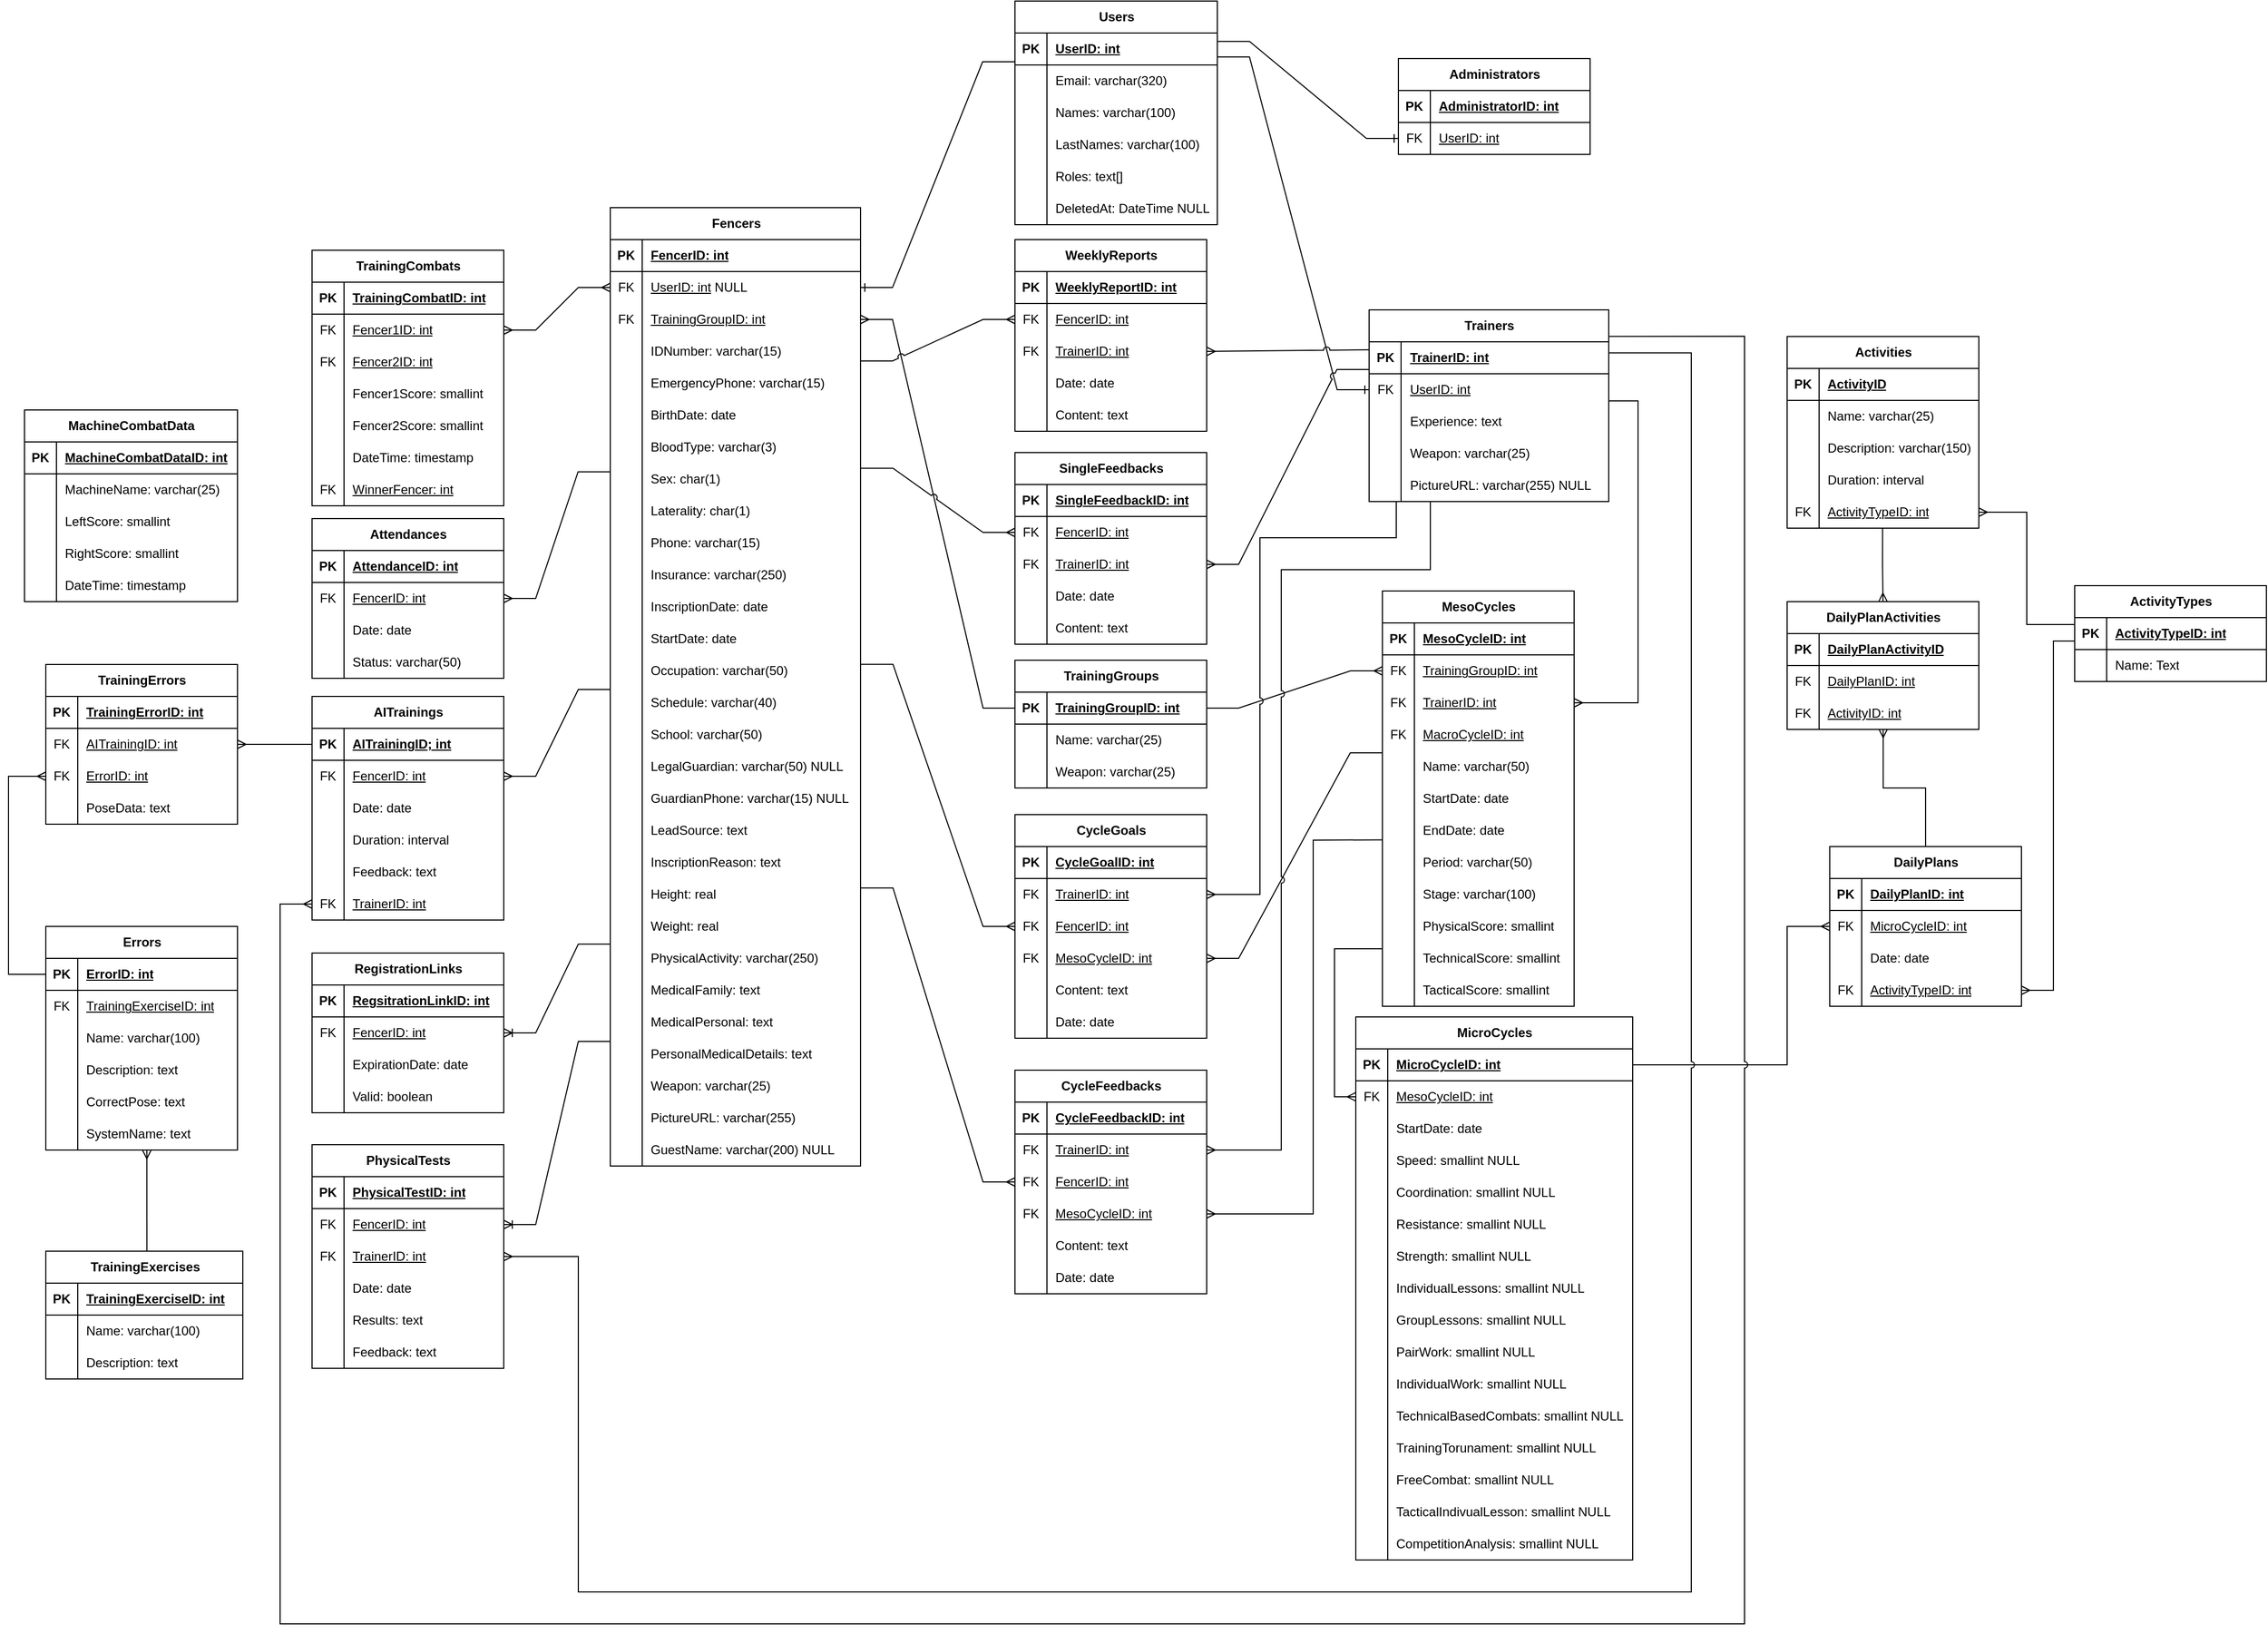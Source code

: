 <mxfile version="21.5.2" type="device">
  <diagram id="8MJdc-x5pFyDQz63TpzW" name="Page-2">
    <mxGraphModel dx="868" dy="514" grid="1" gridSize="10" guides="1" tooltips="1" connect="1" arrows="1" fold="1" page="1" pageScale="1" pageWidth="850" pageHeight="1100" math="0" shadow="0">
      <root>
        <mxCell id="0" />
        <mxCell id="1" parent="0" />
        <mxCell id="aZKifmJyQC2Cyuj_mV61-1" value="Fencers" style="shape=table;startSize=30;container=1;collapsible=1;childLayout=tableLayout;fixedRows=1;rowLines=0;fontStyle=1;align=center;resizeLast=1;html=1;" parent="1" vertex="1">
          <mxGeometry x="1395" y="1080" width="235" height="900" as="geometry" />
        </mxCell>
        <mxCell id="aZKifmJyQC2Cyuj_mV61-2" value="" style="shape=tableRow;horizontal=0;startSize=0;swimlaneHead=0;swimlaneBody=0;fillColor=none;collapsible=0;dropTarget=0;points=[[0,0.5],[1,0.5]];portConstraint=eastwest;top=0;left=0;right=0;bottom=1;" parent="aZKifmJyQC2Cyuj_mV61-1" vertex="1">
          <mxGeometry y="30" width="235" height="30" as="geometry" />
        </mxCell>
        <mxCell id="aZKifmJyQC2Cyuj_mV61-3" value="PK" style="shape=partialRectangle;connectable=0;fillColor=none;top=0;left=0;bottom=0;right=0;fontStyle=1;overflow=hidden;whiteSpace=wrap;html=1;" parent="aZKifmJyQC2Cyuj_mV61-2" vertex="1">
          <mxGeometry width="30" height="30" as="geometry">
            <mxRectangle width="30" height="30" as="alternateBounds" />
          </mxGeometry>
        </mxCell>
        <mxCell id="aZKifmJyQC2Cyuj_mV61-4" value="FencerID: int" style="shape=partialRectangle;connectable=0;fillColor=none;top=0;left=0;bottom=0;right=0;align=left;spacingLeft=6;fontStyle=5;overflow=hidden;whiteSpace=wrap;html=1;" parent="aZKifmJyQC2Cyuj_mV61-2" vertex="1">
          <mxGeometry x="30" width="205" height="30" as="geometry">
            <mxRectangle width="205" height="30" as="alternateBounds" />
          </mxGeometry>
        </mxCell>
        <mxCell id="aZKifmJyQC2Cyuj_mV61-5" value="" style="shape=tableRow;horizontal=0;startSize=0;swimlaneHead=0;swimlaneBody=0;fillColor=none;collapsible=0;dropTarget=0;points=[[0,0.5],[1,0.5]];portConstraint=eastwest;top=0;left=0;right=0;bottom=0;" parent="aZKifmJyQC2Cyuj_mV61-1" vertex="1">
          <mxGeometry y="60" width="235" height="30" as="geometry" />
        </mxCell>
        <mxCell id="aZKifmJyQC2Cyuj_mV61-6" value="FK" style="shape=partialRectangle;connectable=0;fillColor=none;top=0;left=0;bottom=0;right=0;editable=1;overflow=hidden;whiteSpace=wrap;html=1;" parent="aZKifmJyQC2Cyuj_mV61-5" vertex="1">
          <mxGeometry width="30" height="30" as="geometry">
            <mxRectangle width="30" height="30" as="alternateBounds" />
          </mxGeometry>
        </mxCell>
        <mxCell id="aZKifmJyQC2Cyuj_mV61-7" value="&lt;u&gt;UserID: int&lt;/u&gt; NULL" style="shape=partialRectangle;connectable=0;fillColor=none;top=0;left=0;bottom=0;right=0;align=left;spacingLeft=6;overflow=hidden;whiteSpace=wrap;html=1;" parent="aZKifmJyQC2Cyuj_mV61-5" vertex="1">
          <mxGeometry x="30" width="205" height="30" as="geometry">
            <mxRectangle width="205" height="30" as="alternateBounds" />
          </mxGeometry>
        </mxCell>
        <mxCell id="aZKifmJyQC2Cyuj_mV61-8" value="" style="shape=tableRow;horizontal=0;startSize=0;swimlaneHead=0;swimlaneBody=0;fillColor=none;collapsible=0;dropTarget=0;points=[[0,0.5],[1,0.5]];portConstraint=eastwest;top=0;left=0;right=0;bottom=0;" parent="aZKifmJyQC2Cyuj_mV61-1" vertex="1">
          <mxGeometry y="90" width="235" height="30" as="geometry" />
        </mxCell>
        <mxCell id="aZKifmJyQC2Cyuj_mV61-9" value="FK" style="shape=partialRectangle;connectable=0;fillColor=none;top=0;left=0;bottom=0;right=0;editable=1;overflow=hidden;whiteSpace=wrap;html=1;" parent="aZKifmJyQC2Cyuj_mV61-8" vertex="1">
          <mxGeometry width="30" height="30" as="geometry">
            <mxRectangle width="30" height="30" as="alternateBounds" />
          </mxGeometry>
        </mxCell>
        <mxCell id="aZKifmJyQC2Cyuj_mV61-10" value="&lt;u&gt;TrainingGroupID: int&lt;/u&gt;" style="shape=partialRectangle;connectable=0;fillColor=none;top=0;left=0;bottom=0;right=0;align=left;spacingLeft=6;overflow=hidden;whiteSpace=wrap;html=1;" parent="aZKifmJyQC2Cyuj_mV61-8" vertex="1">
          <mxGeometry x="30" width="205" height="30" as="geometry">
            <mxRectangle width="205" height="30" as="alternateBounds" />
          </mxGeometry>
        </mxCell>
        <mxCell id="aZKifmJyQC2Cyuj_mV61-11" value="" style="shape=tableRow;horizontal=0;startSize=0;swimlaneHead=0;swimlaneBody=0;fillColor=none;collapsible=0;dropTarget=0;points=[[0,0.5],[1,0.5]];portConstraint=eastwest;top=0;left=0;right=0;bottom=0;" parent="aZKifmJyQC2Cyuj_mV61-1" vertex="1">
          <mxGeometry y="120" width="235" height="30" as="geometry" />
        </mxCell>
        <mxCell id="aZKifmJyQC2Cyuj_mV61-12" value="" style="shape=partialRectangle;connectable=0;fillColor=none;top=0;left=0;bottom=0;right=0;editable=1;overflow=hidden;whiteSpace=wrap;html=1;" parent="aZKifmJyQC2Cyuj_mV61-11" vertex="1">
          <mxGeometry width="30" height="30" as="geometry">
            <mxRectangle width="30" height="30" as="alternateBounds" />
          </mxGeometry>
        </mxCell>
        <mxCell id="aZKifmJyQC2Cyuj_mV61-13" value="IDNumber: varchar(15)" style="shape=partialRectangle;connectable=0;fillColor=none;top=0;left=0;bottom=0;right=0;align=left;spacingLeft=6;overflow=hidden;whiteSpace=wrap;html=1;" parent="aZKifmJyQC2Cyuj_mV61-11" vertex="1">
          <mxGeometry x="30" width="205" height="30" as="geometry">
            <mxRectangle width="205" height="30" as="alternateBounds" />
          </mxGeometry>
        </mxCell>
        <mxCell id="aZKifmJyQC2Cyuj_mV61-14" value="" style="shape=tableRow;horizontal=0;startSize=0;swimlaneHead=0;swimlaneBody=0;fillColor=none;collapsible=0;dropTarget=0;points=[[0,0.5],[1,0.5]];portConstraint=eastwest;top=0;left=0;right=0;bottom=0;" parent="aZKifmJyQC2Cyuj_mV61-1" vertex="1">
          <mxGeometry y="150" width="235" height="30" as="geometry" />
        </mxCell>
        <mxCell id="aZKifmJyQC2Cyuj_mV61-15" value="" style="shape=partialRectangle;connectable=0;fillColor=none;top=0;left=0;bottom=0;right=0;editable=1;overflow=hidden;whiteSpace=wrap;html=1;" parent="aZKifmJyQC2Cyuj_mV61-14" vertex="1">
          <mxGeometry width="30" height="30" as="geometry">
            <mxRectangle width="30" height="30" as="alternateBounds" />
          </mxGeometry>
        </mxCell>
        <mxCell id="aZKifmJyQC2Cyuj_mV61-16" value="EmergencyPhone: varchar(15)&amp;nbsp;" style="shape=partialRectangle;connectable=0;fillColor=none;top=0;left=0;bottom=0;right=0;align=left;spacingLeft=6;overflow=hidden;whiteSpace=wrap;html=1;" parent="aZKifmJyQC2Cyuj_mV61-14" vertex="1">
          <mxGeometry x="30" width="205" height="30" as="geometry">
            <mxRectangle width="205" height="30" as="alternateBounds" />
          </mxGeometry>
        </mxCell>
        <mxCell id="aZKifmJyQC2Cyuj_mV61-17" value="" style="shape=tableRow;horizontal=0;startSize=0;swimlaneHead=0;swimlaneBody=0;fillColor=none;collapsible=0;dropTarget=0;points=[[0,0.5],[1,0.5]];portConstraint=eastwest;top=0;left=0;right=0;bottom=0;" parent="aZKifmJyQC2Cyuj_mV61-1" vertex="1">
          <mxGeometry y="180" width="235" height="30" as="geometry" />
        </mxCell>
        <mxCell id="aZKifmJyQC2Cyuj_mV61-18" value="" style="shape=partialRectangle;connectable=0;fillColor=none;top=0;left=0;bottom=0;right=0;editable=1;overflow=hidden;whiteSpace=wrap;html=1;" parent="aZKifmJyQC2Cyuj_mV61-17" vertex="1">
          <mxGeometry width="30" height="30" as="geometry">
            <mxRectangle width="30" height="30" as="alternateBounds" />
          </mxGeometry>
        </mxCell>
        <mxCell id="aZKifmJyQC2Cyuj_mV61-19" value="BirthDate: date&amp;nbsp;" style="shape=partialRectangle;connectable=0;fillColor=none;top=0;left=0;bottom=0;right=0;align=left;spacingLeft=6;overflow=hidden;whiteSpace=wrap;html=1;" parent="aZKifmJyQC2Cyuj_mV61-17" vertex="1">
          <mxGeometry x="30" width="205" height="30" as="geometry">
            <mxRectangle width="205" height="30" as="alternateBounds" />
          </mxGeometry>
        </mxCell>
        <mxCell id="aZKifmJyQC2Cyuj_mV61-20" value="" style="shape=tableRow;horizontal=0;startSize=0;swimlaneHead=0;swimlaneBody=0;fillColor=none;collapsible=0;dropTarget=0;points=[[0,0.5],[1,0.5]];portConstraint=eastwest;top=0;left=0;right=0;bottom=0;" parent="aZKifmJyQC2Cyuj_mV61-1" vertex="1">
          <mxGeometry y="210" width="235" height="30" as="geometry" />
        </mxCell>
        <mxCell id="aZKifmJyQC2Cyuj_mV61-21" value="" style="shape=partialRectangle;connectable=0;fillColor=none;top=0;left=0;bottom=0;right=0;editable=1;overflow=hidden;whiteSpace=wrap;html=1;" parent="aZKifmJyQC2Cyuj_mV61-20" vertex="1">
          <mxGeometry width="30" height="30" as="geometry">
            <mxRectangle width="30" height="30" as="alternateBounds" />
          </mxGeometry>
        </mxCell>
        <mxCell id="aZKifmJyQC2Cyuj_mV61-22" value="BloodType: varchar(3)&amp;nbsp;" style="shape=partialRectangle;connectable=0;fillColor=none;top=0;left=0;bottom=0;right=0;align=left;spacingLeft=6;overflow=hidden;whiteSpace=wrap;html=1;" parent="aZKifmJyQC2Cyuj_mV61-20" vertex="1">
          <mxGeometry x="30" width="205" height="30" as="geometry">
            <mxRectangle width="205" height="30" as="alternateBounds" />
          </mxGeometry>
        </mxCell>
        <mxCell id="aZKifmJyQC2Cyuj_mV61-23" value="" style="shape=tableRow;horizontal=0;startSize=0;swimlaneHead=0;swimlaneBody=0;fillColor=none;collapsible=0;dropTarget=0;points=[[0,0.5],[1,0.5]];portConstraint=eastwest;top=0;left=0;right=0;bottom=0;" parent="aZKifmJyQC2Cyuj_mV61-1" vertex="1">
          <mxGeometry y="240" width="235" height="30" as="geometry" />
        </mxCell>
        <mxCell id="aZKifmJyQC2Cyuj_mV61-24" value="" style="shape=partialRectangle;connectable=0;fillColor=none;top=0;left=0;bottom=0;right=0;editable=1;overflow=hidden;whiteSpace=wrap;html=1;" parent="aZKifmJyQC2Cyuj_mV61-23" vertex="1">
          <mxGeometry width="30" height="30" as="geometry">
            <mxRectangle width="30" height="30" as="alternateBounds" />
          </mxGeometry>
        </mxCell>
        <mxCell id="aZKifmJyQC2Cyuj_mV61-25" value="Sex: char(1)&amp;nbsp;" style="shape=partialRectangle;connectable=0;fillColor=none;top=0;left=0;bottom=0;right=0;align=left;spacingLeft=6;overflow=hidden;whiteSpace=wrap;html=1;" parent="aZKifmJyQC2Cyuj_mV61-23" vertex="1">
          <mxGeometry x="30" width="205" height="30" as="geometry">
            <mxRectangle width="205" height="30" as="alternateBounds" />
          </mxGeometry>
        </mxCell>
        <mxCell id="aZKifmJyQC2Cyuj_mV61-26" value="" style="shape=tableRow;horizontal=0;startSize=0;swimlaneHead=0;swimlaneBody=0;fillColor=none;collapsible=0;dropTarget=0;points=[[0,0.5],[1,0.5]];portConstraint=eastwest;top=0;left=0;right=0;bottom=0;" parent="aZKifmJyQC2Cyuj_mV61-1" vertex="1">
          <mxGeometry y="270" width="235" height="30" as="geometry" />
        </mxCell>
        <mxCell id="aZKifmJyQC2Cyuj_mV61-27" value="" style="shape=partialRectangle;connectable=0;fillColor=none;top=0;left=0;bottom=0;right=0;editable=1;overflow=hidden;whiteSpace=wrap;html=1;" parent="aZKifmJyQC2Cyuj_mV61-26" vertex="1">
          <mxGeometry width="30" height="30" as="geometry">
            <mxRectangle width="30" height="30" as="alternateBounds" />
          </mxGeometry>
        </mxCell>
        <mxCell id="aZKifmJyQC2Cyuj_mV61-28" value="Laterality: char(1)&amp;nbsp;" style="shape=partialRectangle;connectable=0;fillColor=none;top=0;left=0;bottom=0;right=0;align=left;spacingLeft=6;overflow=hidden;whiteSpace=wrap;html=1;" parent="aZKifmJyQC2Cyuj_mV61-26" vertex="1">
          <mxGeometry x="30" width="205" height="30" as="geometry">
            <mxRectangle width="205" height="30" as="alternateBounds" />
          </mxGeometry>
        </mxCell>
        <mxCell id="aZKifmJyQC2Cyuj_mV61-29" value="" style="shape=tableRow;horizontal=0;startSize=0;swimlaneHead=0;swimlaneBody=0;fillColor=none;collapsible=0;dropTarget=0;points=[[0,0.5],[1,0.5]];portConstraint=eastwest;top=0;left=0;right=0;bottom=0;" parent="aZKifmJyQC2Cyuj_mV61-1" vertex="1">
          <mxGeometry y="300" width="235" height="30" as="geometry" />
        </mxCell>
        <mxCell id="aZKifmJyQC2Cyuj_mV61-30" value="" style="shape=partialRectangle;connectable=0;fillColor=none;top=0;left=0;bottom=0;right=0;editable=1;overflow=hidden;whiteSpace=wrap;html=1;" parent="aZKifmJyQC2Cyuj_mV61-29" vertex="1">
          <mxGeometry width="30" height="30" as="geometry">
            <mxRectangle width="30" height="30" as="alternateBounds" />
          </mxGeometry>
        </mxCell>
        <mxCell id="aZKifmJyQC2Cyuj_mV61-31" value="Phone: varchar(15)&amp;nbsp;" style="shape=partialRectangle;connectable=0;fillColor=none;top=0;left=0;bottom=0;right=0;align=left;spacingLeft=6;overflow=hidden;whiteSpace=wrap;html=1;" parent="aZKifmJyQC2Cyuj_mV61-29" vertex="1">
          <mxGeometry x="30" width="205" height="30" as="geometry">
            <mxRectangle width="205" height="30" as="alternateBounds" />
          </mxGeometry>
        </mxCell>
        <mxCell id="aZKifmJyQC2Cyuj_mV61-32" value="" style="shape=tableRow;horizontal=0;startSize=0;swimlaneHead=0;swimlaneBody=0;fillColor=none;collapsible=0;dropTarget=0;points=[[0,0.5],[1,0.5]];portConstraint=eastwest;top=0;left=0;right=0;bottom=0;" parent="aZKifmJyQC2Cyuj_mV61-1" vertex="1">
          <mxGeometry y="330" width="235" height="30" as="geometry" />
        </mxCell>
        <mxCell id="aZKifmJyQC2Cyuj_mV61-33" value="" style="shape=partialRectangle;connectable=0;fillColor=none;top=0;left=0;bottom=0;right=0;editable=1;overflow=hidden;whiteSpace=wrap;html=1;" parent="aZKifmJyQC2Cyuj_mV61-32" vertex="1">
          <mxGeometry width="30" height="30" as="geometry">
            <mxRectangle width="30" height="30" as="alternateBounds" />
          </mxGeometry>
        </mxCell>
        <mxCell id="aZKifmJyQC2Cyuj_mV61-34" value="Insurance: varchar(250)&amp;nbsp;" style="shape=partialRectangle;connectable=0;fillColor=none;top=0;left=0;bottom=0;right=0;align=left;spacingLeft=6;overflow=hidden;whiteSpace=wrap;html=1;" parent="aZKifmJyQC2Cyuj_mV61-32" vertex="1">
          <mxGeometry x="30" width="205" height="30" as="geometry">
            <mxRectangle width="205" height="30" as="alternateBounds" />
          </mxGeometry>
        </mxCell>
        <mxCell id="aZKifmJyQC2Cyuj_mV61-35" value="" style="shape=tableRow;horizontal=0;startSize=0;swimlaneHead=0;swimlaneBody=0;fillColor=none;collapsible=0;dropTarget=0;points=[[0,0.5],[1,0.5]];portConstraint=eastwest;top=0;left=0;right=0;bottom=0;" parent="aZKifmJyQC2Cyuj_mV61-1" vertex="1">
          <mxGeometry y="360" width="235" height="30" as="geometry" />
        </mxCell>
        <mxCell id="aZKifmJyQC2Cyuj_mV61-36" value="" style="shape=partialRectangle;connectable=0;fillColor=none;top=0;left=0;bottom=0;right=0;editable=1;overflow=hidden;whiteSpace=wrap;html=1;" parent="aZKifmJyQC2Cyuj_mV61-35" vertex="1">
          <mxGeometry width="30" height="30" as="geometry">
            <mxRectangle width="30" height="30" as="alternateBounds" />
          </mxGeometry>
        </mxCell>
        <mxCell id="aZKifmJyQC2Cyuj_mV61-37" value="InscriptionDate: date&amp;nbsp;" style="shape=partialRectangle;connectable=0;fillColor=none;top=0;left=0;bottom=0;right=0;align=left;spacingLeft=6;overflow=hidden;whiteSpace=wrap;html=1;" parent="aZKifmJyQC2Cyuj_mV61-35" vertex="1">
          <mxGeometry x="30" width="205" height="30" as="geometry">
            <mxRectangle width="205" height="30" as="alternateBounds" />
          </mxGeometry>
        </mxCell>
        <mxCell id="aZKifmJyQC2Cyuj_mV61-38" value="" style="shape=tableRow;horizontal=0;startSize=0;swimlaneHead=0;swimlaneBody=0;fillColor=none;collapsible=0;dropTarget=0;points=[[0,0.5],[1,0.5]];portConstraint=eastwest;top=0;left=0;right=0;bottom=0;" parent="aZKifmJyQC2Cyuj_mV61-1" vertex="1">
          <mxGeometry y="390" width="235" height="30" as="geometry" />
        </mxCell>
        <mxCell id="aZKifmJyQC2Cyuj_mV61-39" value="" style="shape=partialRectangle;connectable=0;fillColor=none;top=0;left=0;bottom=0;right=0;editable=1;overflow=hidden;whiteSpace=wrap;html=1;" parent="aZKifmJyQC2Cyuj_mV61-38" vertex="1">
          <mxGeometry width="30" height="30" as="geometry">
            <mxRectangle width="30" height="30" as="alternateBounds" />
          </mxGeometry>
        </mxCell>
        <mxCell id="aZKifmJyQC2Cyuj_mV61-40" value="StartDate: date&amp;nbsp;" style="shape=partialRectangle;connectable=0;fillColor=none;top=0;left=0;bottom=0;right=0;align=left;spacingLeft=6;overflow=hidden;whiteSpace=wrap;html=1;" parent="aZKifmJyQC2Cyuj_mV61-38" vertex="1">
          <mxGeometry x="30" width="205" height="30" as="geometry">
            <mxRectangle width="205" height="30" as="alternateBounds" />
          </mxGeometry>
        </mxCell>
        <mxCell id="aZKifmJyQC2Cyuj_mV61-41" value="" style="shape=tableRow;horizontal=0;startSize=0;swimlaneHead=0;swimlaneBody=0;fillColor=none;collapsible=0;dropTarget=0;points=[[0,0.5],[1,0.5]];portConstraint=eastwest;top=0;left=0;right=0;bottom=0;" parent="aZKifmJyQC2Cyuj_mV61-1" vertex="1">
          <mxGeometry y="420" width="235" height="30" as="geometry" />
        </mxCell>
        <mxCell id="aZKifmJyQC2Cyuj_mV61-42" value="" style="shape=partialRectangle;connectable=0;fillColor=none;top=0;left=0;bottom=0;right=0;editable=1;overflow=hidden;whiteSpace=wrap;html=1;" parent="aZKifmJyQC2Cyuj_mV61-41" vertex="1">
          <mxGeometry width="30" height="30" as="geometry">
            <mxRectangle width="30" height="30" as="alternateBounds" />
          </mxGeometry>
        </mxCell>
        <mxCell id="aZKifmJyQC2Cyuj_mV61-43" value="Occupation: varchar(50)&amp;nbsp;" style="shape=partialRectangle;connectable=0;fillColor=none;top=0;left=0;bottom=0;right=0;align=left;spacingLeft=6;overflow=hidden;whiteSpace=wrap;html=1;" parent="aZKifmJyQC2Cyuj_mV61-41" vertex="1">
          <mxGeometry x="30" width="205" height="30" as="geometry">
            <mxRectangle width="205" height="30" as="alternateBounds" />
          </mxGeometry>
        </mxCell>
        <mxCell id="aZKifmJyQC2Cyuj_mV61-44" value="" style="shape=tableRow;horizontal=0;startSize=0;swimlaneHead=0;swimlaneBody=0;fillColor=none;collapsible=0;dropTarget=0;points=[[0,0.5],[1,0.5]];portConstraint=eastwest;top=0;left=0;right=0;bottom=0;" parent="aZKifmJyQC2Cyuj_mV61-1" vertex="1">
          <mxGeometry y="450" width="235" height="30" as="geometry" />
        </mxCell>
        <mxCell id="aZKifmJyQC2Cyuj_mV61-45" value="" style="shape=partialRectangle;connectable=0;fillColor=none;top=0;left=0;bottom=0;right=0;editable=1;overflow=hidden;whiteSpace=wrap;html=1;" parent="aZKifmJyQC2Cyuj_mV61-44" vertex="1">
          <mxGeometry width="30" height="30" as="geometry">
            <mxRectangle width="30" height="30" as="alternateBounds" />
          </mxGeometry>
        </mxCell>
        <mxCell id="aZKifmJyQC2Cyuj_mV61-46" value="Schedule: varchar(40)&amp;nbsp;" style="shape=partialRectangle;connectable=0;fillColor=none;top=0;left=0;bottom=0;right=0;align=left;spacingLeft=6;overflow=hidden;whiteSpace=wrap;html=1;" parent="aZKifmJyQC2Cyuj_mV61-44" vertex="1">
          <mxGeometry x="30" width="205" height="30" as="geometry">
            <mxRectangle width="205" height="30" as="alternateBounds" />
          </mxGeometry>
        </mxCell>
        <mxCell id="aZKifmJyQC2Cyuj_mV61-47" value="" style="shape=tableRow;horizontal=0;startSize=0;swimlaneHead=0;swimlaneBody=0;fillColor=none;collapsible=0;dropTarget=0;points=[[0,0.5],[1,0.5]];portConstraint=eastwest;top=0;left=0;right=0;bottom=0;" parent="aZKifmJyQC2Cyuj_mV61-1" vertex="1">
          <mxGeometry y="480" width="235" height="30" as="geometry" />
        </mxCell>
        <mxCell id="aZKifmJyQC2Cyuj_mV61-48" value="" style="shape=partialRectangle;connectable=0;fillColor=none;top=0;left=0;bottom=0;right=0;editable=1;overflow=hidden;whiteSpace=wrap;html=1;" parent="aZKifmJyQC2Cyuj_mV61-47" vertex="1">
          <mxGeometry width="30" height="30" as="geometry">
            <mxRectangle width="30" height="30" as="alternateBounds" />
          </mxGeometry>
        </mxCell>
        <mxCell id="aZKifmJyQC2Cyuj_mV61-49" value="School: varchar(50)&amp;nbsp;" style="shape=partialRectangle;connectable=0;fillColor=none;top=0;left=0;bottom=0;right=0;align=left;spacingLeft=6;overflow=hidden;whiteSpace=wrap;html=1;" parent="aZKifmJyQC2Cyuj_mV61-47" vertex="1">
          <mxGeometry x="30" width="205" height="30" as="geometry">
            <mxRectangle width="205" height="30" as="alternateBounds" />
          </mxGeometry>
        </mxCell>
        <mxCell id="aZKifmJyQC2Cyuj_mV61-50" value="" style="shape=tableRow;horizontal=0;startSize=0;swimlaneHead=0;swimlaneBody=0;fillColor=none;collapsible=0;dropTarget=0;points=[[0,0.5],[1,0.5]];portConstraint=eastwest;top=0;left=0;right=0;bottom=0;" parent="aZKifmJyQC2Cyuj_mV61-1" vertex="1">
          <mxGeometry y="510" width="235" height="30" as="geometry" />
        </mxCell>
        <mxCell id="aZKifmJyQC2Cyuj_mV61-51" value="" style="shape=partialRectangle;connectable=0;fillColor=none;top=0;left=0;bottom=0;right=0;editable=1;overflow=hidden;whiteSpace=wrap;html=1;" parent="aZKifmJyQC2Cyuj_mV61-50" vertex="1">
          <mxGeometry width="30" height="30" as="geometry">
            <mxRectangle width="30" height="30" as="alternateBounds" />
          </mxGeometry>
        </mxCell>
        <mxCell id="aZKifmJyQC2Cyuj_mV61-52" value="LegalGuardian: varchar(50) NULL&amp;nbsp;" style="shape=partialRectangle;connectable=0;fillColor=none;top=0;left=0;bottom=0;right=0;align=left;spacingLeft=6;overflow=hidden;whiteSpace=wrap;html=1;" parent="aZKifmJyQC2Cyuj_mV61-50" vertex="1">
          <mxGeometry x="30" width="205" height="30" as="geometry">
            <mxRectangle width="205" height="30" as="alternateBounds" />
          </mxGeometry>
        </mxCell>
        <mxCell id="aZKifmJyQC2Cyuj_mV61-53" value="" style="shape=tableRow;horizontal=0;startSize=0;swimlaneHead=0;swimlaneBody=0;fillColor=none;collapsible=0;dropTarget=0;points=[[0,0.5],[1,0.5]];portConstraint=eastwest;top=0;left=0;right=0;bottom=0;" parent="aZKifmJyQC2Cyuj_mV61-1" vertex="1">
          <mxGeometry y="540" width="235" height="30" as="geometry" />
        </mxCell>
        <mxCell id="aZKifmJyQC2Cyuj_mV61-54" value="" style="shape=partialRectangle;connectable=0;fillColor=none;top=0;left=0;bottom=0;right=0;editable=1;overflow=hidden;whiteSpace=wrap;html=1;" parent="aZKifmJyQC2Cyuj_mV61-53" vertex="1">
          <mxGeometry width="30" height="30" as="geometry">
            <mxRectangle width="30" height="30" as="alternateBounds" />
          </mxGeometry>
        </mxCell>
        <mxCell id="aZKifmJyQC2Cyuj_mV61-55" value="GuardianPhone: varchar(15) NULL&amp;nbsp;" style="shape=partialRectangle;connectable=0;fillColor=none;top=0;left=0;bottom=0;right=0;align=left;spacingLeft=6;overflow=hidden;whiteSpace=wrap;html=1;" parent="aZKifmJyQC2Cyuj_mV61-53" vertex="1">
          <mxGeometry x="30" width="205" height="30" as="geometry">
            <mxRectangle width="205" height="30" as="alternateBounds" />
          </mxGeometry>
        </mxCell>
        <mxCell id="aZKifmJyQC2Cyuj_mV61-56" value="" style="shape=tableRow;horizontal=0;startSize=0;swimlaneHead=0;swimlaneBody=0;fillColor=none;collapsible=0;dropTarget=0;points=[[0,0.5],[1,0.5]];portConstraint=eastwest;top=0;left=0;right=0;bottom=0;" parent="aZKifmJyQC2Cyuj_mV61-1" vertex="1">
          <mxGeometry y="570" width="235" height="30" as="geometry" />
        </mxCell>
        <mxCell id="aZKifmJyQC2Cyuj_mV61-57" value="" style="shape=partialRectangle;connectable=0;fillColor=none;top=0;left=0;bottom=0;right=0;editable=1;overflow=hidden;whiteSpace=wrap;html=1;" parent="aZKifmJyQC2Cyuj_mV61-56" vertex="1">
          <mxGeometry width="30" height="30" as="geometry">
            <mxRectangle width="30" height="30" as="alternateBounds" />
          </mxGeometry>
        </mxCell>
        <mxCell id="aZKifmJyQC2Cyuj_mV61-58" value="LeadSource: text&amp;nbsp;" style="shape=partialRectangle;connectable=0;fillColor=none;top=0;left=0;bottom=0;right=0;align=left;spacingLeft=6;overflow=hidden;whiteSpace=wrap;html=1;" parent="aZKifmJyQC2Cyuj_mV61-56" vertex="1">
          <mxGeometry x="30" width="205" height="30" as="geometry">
            <mxRectangle width="205" height="30" as="alternateBounds" />
          </mxGeometry>
        </mxCell>
        <mxCell id="aZKifmJyQC2Cyuj_mV61-59" value="" style="shape=tableRow;horizontal=0;startSize=0;swimlaneHead=0;swimlaneBody=0;fillColor=none;collapsible=0;dropTarget=0;points=[[0,0.5],[1,0.5]];portConstraint=eastwest;top=0;left=0;right=0;bottom=0;" parent="aZKifmJyQC2Cyuj_mV61-1" vertex="1">
          <mxGeometry y="600" width="235" height="30" as="geometry" />
        </mxCell>
        <mxCell id="aZKifmJyQC2Cyuj_mV61-60" value="" style="shape=partialRectangle;connectable=0;fillColor=none;top=0;left=0;bottom=0;right=0;editable=1;overflow=hidden;whiteSpace=wrap;html=1;" parent="aZKifmJyQC2Cyuj_mV61-59" vertex="1">
          <mxGeometry width="30" height="30" as="geometry">
            <mxRectangle width="30" height="30" as="alternateBounds" />
          </mxGeometry>
        </mxCell>
        <mxCell id="aZKifmJyQC2Cyuj_mV61-61" value="InscriptionReason: text&amp;nbsp;" style="shape=partialRectangle;connectable=0;fillColor=none;top=0;left=0;bottom=0;right=0;align=left;spacingLeft=6;overflow=hidden;whiteSpace=wrap;html=1;" parent="aZKifmJyQC2Cyuj_mV61-59" vertex="1">
          <mxGeometry x="30" width="205" height="30" as="geometry">
            <mxRectangle width="205" height="30" as="alternateBounds" />
          </mxGeometry>
        </mxCell>
        <mxCell id="aZKifmJyQC2Cyuj_mV61-62" value="" style="shape=tableRow;horizontal=0;startSize=0;swimlaneHead=0;swimlaneBody=0;fillColor=none;collapsible=0;dropTarget=0;points=[[0,0.5],[1,0.5]];portConstraint=eastwest;top=0;left=0;right=0;bottom=0;" parent="aZKifmJyQC2Cyuj_mV61-1" vertex="1">
          <mxGeometry y="630" width="235" height="30" as="geometry" />
        </mxCell>
        <mxCell id="aZKifmJyQC2Cyuj_mV61-63" value="" style="shape=partialRectangle;connectable=0;fillColor=none;top=0;left=0;bottom=0;right=0;editable=1;overflow=hidden;whiteSpace=wrap;html=1;" parent="aZKifmJyQC2Cyuj_mV61-62" vertex="1">
          <mxGeometry width="30" height="30" as="geometry">
            <mxRectangle width="30" height="30" as="alternateBounds" />
          </mxGeometry>
        </mxCell>
        <mxCell id="aZKifmJyQC2Cyuj_mV61-64" value="Height: real&amp;nbsp;" style="shape=partialRectangle;connectable=0;fillColor=none;top=0;left=0;bottom=0;right=0;align=left;spacingLeft=6;overflow=hidden;whiteSpace=wrap;html=1;" parent="aZKifmJyQC2Cyuj_mV61-62" vertex="1">
          <mxGeometry x="30" width="205" height="30" as="geometry">
            <mxRectangle width="205" height="30" as="alternateBounds" />
          </mxGeometry>
        </mxCell>
        <mxCell id="aZKifmJyQC2Cyuj_mV61-65" value="" style="shape=tableRow;horizontal=0;startSize=0;swimlaneHead=0;swimlaneBody=0;fillColor=none;collapsible=0;dropTarget=0;points=[[0,0.5],[1,0.5]];portConstraint=eastwest;top=0;left=0;right=0;bottom=0;" parent="aZKifmJyQC2Cyuj_mV61-1" vertex="1">
          <mxGeometry y="660" width="235" height="30" as="geometry" />
        </mxCell>
        <mxCell id="aZKifmJyQC2Cyuj_mV61-66" value="" style="shape=partialRectangle;connectable=0;fillColor=none;top=0;left=0;bottom=0;right=0;editable=1;overflow=hidden;whiteSpace=wrap;html=1;" parent="aZKifmJyQC2Cyuj_mV61-65" vertex="1">
          <mxGeometry width="30" height="30" as="geometry">
            <mxRectangle width="30" height="30" as="alternateBounds" />
          </mxGeometry>
        </mxCell>
        <mxCell id="aZKifmJyQC2Cyuj_mV61-67" value="Weight: real&amp;nbsp;" style="shape=partialRectangle;connectable=0;fillColor=none;top=0;left=0;bottom=0;right=0;align=left;spacingLeft=6;overflow=hidden;whiteSpace=wrap;html=1;" parent="aZKifmJyQC2Cyuj_mV61-65" vertex="1">
          <mxGeometry x="30" width="205" height="30" as="geometry">
            <mxRectangle width="205" height="30" as="alternateBounds" />
          </mxGeometry>
        </mxCell>
        <mxCell id="aZKifmJyQC2Cyuj_mV61-68" value="" style="shape=tableRow;horizontal=0;startSize=0;swimlaneHead=0;swimlaneBody=0;fillColor=none;collapsible=0;dropTarget=0;points=[[0,0.5],[1,0.5]];portConstraint=eastwest;top=0;left=0;right=0;bottom=0;" parent="aZKifmJyQC2Cyuj_mV61-1" vertex="1">
          <mxGeometry y="690" width="235" height="30" as="geometry" />
        </mxCell>
        <mxCell id="aZKifmJyQC2Cyuj_mV61-69" value="" style="shape=partialRectangle;connectable=0;fillColor=none;top=0;left=0;bottom=0;right=0;editable=1;overflow=hidden;whiteSpace=wrap;html=1;" parent="aZKifmJyQC2Cyuj_mV61-68" vertex="1">
          <mxGeometry width="30" height="30" as="geometry">
            <mxRectangle width="30" height="30" as="alternateBounds" />
          </mxGeometry>
        </mxCell>
        <mxCell id="aZKifmJyQC2Cyuj_mV61-70" value="PhysicalActivity: varchar(250)&amp;nbsp;" style="shape=partialRectangle;connectable=0;fillColor=none;top=0;left=0;bottom=0;right=0;align=left;spacingLeft=6;overflow=hidden;whiteSpace=wrap;html=1;" parent="aZKifmJyQC2Cyuj_mV61-68" vertex="1">
          <mxGeometry x="30" width="205" height="30" as="geometry">
            <mxRectangle width="205" height="30" as="alternateBounds" />
          </mxGeometry>
        </mxCell>
        <mxCell id="aZKifmJyQC2Cyuj_mV61-71" value="" style="shape=tableRow;horizontal=0;startSize=0;swimlaneHead=0;swimlaneBody=0;fillColor=none;collapsible=0;dropTarget=0;points=[[0,0.5],[1,0.5]];portConstraint=eastwest;top=0;left=0;right=0;bottom=0;" parent="aZKifmJyQC2Cyuj_mV61-1" vertex="1">
          <mxGeometry y="720" width="235" height="30" as="geometry" />
        </mxCell>
        <mxCell id="aZKifmJyQC2Cyuj_mV61-72" value="" style="shape=partialRectangle;connectable=0;fillColor=none;top=0;left=0;bottom=0;right=0;editable=1;overflow=hidden;whiteSpace=wrap;html=1;" parent="aZKifmJyQC2Cyuj_mV61-71" vertex="1">
          <mxGeometry width="30" height="30" as="geometry">
            <mxRectangle width="30" height="30" as="alternateBounds" />
          </mxGeometry>
        </mxCell>
        <mxCell id="aZKifmJyQC2Cyuj_mV61-73" value="MedicalFamily: text&amp;nbsp;" style="shape=partialRectangle;connectable=0;fillColor=none;top=0;left=0;bottom=0;right=0;align=left;spacingLeft=6;overflow=hidden;whiteSpace=wrap;html=1;" parent="aZKifmJyQC2Cyuj_mV61-71" vertex="1">
          <mxGeometry x="30" width="205" height="30" as="geometry">
            <mxRectangle width="205" height="30" as="alternateBounds" />
          </mxGeometry>
        </mxCell>
        <mxCell id="aZKifmJyQC2Cyuj_mV61-74" value="" style="shape=tableRow;horizontal=0;startSize=0;swimlaneHead=0;swimlaneBody=0;fillColor=none;collapsible=0;dropTarget=0;points=[[0,0.5],[1,0.5]];portConstraint=eastwest;top=0;left=0;right=0;bottom=0;" parent="aZKifmJyQC2Cyuj_mV61-1" vertex="1">
          <mxGeometry y="750" width="235" height="30" as="geometry" />
        </mxCell>
        <mxCell id="aZKifmJyQC2Cyuj_mV61-75" value="" style="shape=partialRectangle;connectable=0;fillColor=none;top=0;left=0;bottom=0;right=0;editable=1;overflow=hidden;whiteSpace=wrap;html=1;" parent="aZKifmJyQC2Cyuj_mV61-74" vertex="1">
          <mxGeometry width="30" height="30" as="geometry">
            <mxRectangle width="30" height="30" as="alternateBounds" />
          </mxGeometry>
        </mxCell>
        <mxCell id="aZKifmJyQC2Cyuj_mV61-76" value="MedicalPersonal: text&amp;nbsp;" style="shape=partialRectangle;connectable=0;fillColor=none;top=0;left=0;bottom=0;right=0;align=left;spacingLeft=6;overflow=hidden;whiteSpace=wrap;html=1;" parent="aZKifmJyQC2Cyuj_mV61-74" vertex="1">
          <mxGeometry x="30" width="205" height="30" as="geometry">
            <mxRectangle width="205" height="30" as="alternateBounds" />
          </mxGeometry>
        </mxCell>
        <mxCell id="aZKifmJyQC2Cyuj_mV61-77" value="" style="shape=tableRow;horizontal=0;startSize=0;swimlaneHead=0;swimlaneBody=0;fillColor=none;collapsible=0;dropTarget=0;points=[[0,0.5],[1,0.5]];portConstraint=eastwest;top=0;left=0;right=0;bottom=0;" parent="aZKifmJyQC2Cyuj_mV61-1" vertex="1">
          <mxGeometry y="780" width="235" height="30" as="geometry" />
        </mxCell>
        <mxCell id="aZKifmJyQC2Cyuj_mV61-78" value="" style="shape=partialRectangle;connectable=0;fillColor=none;top=0;left=0;bottom=0;right=0;editable=1;overflow=hidden;whiteSpace=wrap;html=1;" parent="aZKifmJyQC2Cyuj_mV61-77" vertex="1">
          <mxGeometry width="30" height="30" as="geometry">
            <mxRectangle width="30" height="30" as="alternateBounds" />
          </mxGeometry>
        </mxCell>
        <mxCell id="aZKifmJyQC2Cyuj_mV61-79" value="PersonalMedicalDetails: text&amp;nbsp;" style="shape=partialRectangle;connectable=0;fillColor=none;top=0;left=0;bottom=0;right=0;align=left;spacingLeft=6;overflow=hidden;whiteSpace=wrap;html=1;" parent="aZKifmJyQC2Cyuj_mV61-77" vertex="1">
          <mxGeometry x="30" width="205" height="30" as="geometry">
            <mxRectangle width="205" height="30" as="alternateBounds" />
          </mxGeometry>
        </mxCell>
        <mxCell id="aZKifmJyQC2Cyuj_mV61-80" value="" style="shape=tableRow;horizontal=0;startSize=0;swimlaneHead=0;swimlaneBody=0;fillColor=none;collapsible=0;dropTarget=0;points=[[0,0.5],[1,0.5]];portConstraint=eastwest;top=0;left=0;right=0;bottom=0;" parent="aZKifmJyQC2Cyuj_mV61-1" vertex="1">
          <mxGeometry y="810" width="235" height="30" as="geometry" />
        </mxCell>
        <mxCell id="aZKifmJyQC2Cyuj_mV61-81" value="" style="shape=partialRectangle;connectable=0;fillColor=none;top=0;left=0;bottom=0;right=0;editable=1;overflow=hidden;whiteSpace=wrap;html=1;" parent="aZKifmJyQC2Cyuj_mV61-80" vertex="1">
          <mxGeometry width="30" height="30" as="geometry">
            <mxRectangle width="30" height="30" as="alternateBounds" />
          </mxGeometry>
        </mxCell>
        <mxCell id="aZKifmJyQC2Cyuj_mV61-82" value="Weapon: varchar(25)&amp;nbsp;" style="shape=partialRectangle;connectable=0;fillColor=none;top=0;left=0;bottom=0;right=0;align=left;spacingLeft=6;overflow=hidden;whiteSpace=wrap;html=1;" parent="aZKifmJyQC2Cyuj_mV61-80" vertex="1">
          <mxGeometry x="30" width="205" height="30" as="geometry">
            <mxRectangle width="205" height="30" as="alternateBounds" />
          </mxGeometry>
        </mxCell>
        <mxCell id="aZKifmJyQC2Cyuj_mV61-83" value="" style="shape=tableRow;horizontal=0;startSize=0;swimlaneHead=0;swimlaneBody=0;fillColor=none;collapsible=0;dropTarget=0;points=[[0,0.5],[1,0.5]];portConstraint=eastwest;top=0;left=0;right=0;bottom=0;" parent="aZKifmJyQC2Cyuj_mV61-1" vertex="1">
          <mxGeometry y="840" width="235" height="30" as="geometry" />
        </mxCell>
        <mxCell id="aZKifmJyQC2Cyuj_mV61-84" value="" style="shape=partialRectangle;connectable=0;fillColor=none;top=0;left=0;bottom=0;right=0;editable=1;overflow=hidden;whiteSpace=wrap;html=1;" parent="aZKifmJyQC2Cyuj_mV61-83" vertex="1">
          <mxGeometry width="30" height="30" as="geometry">
            <mxRectangle width="30" height="30" as="alternateBounds" />
          </mxGeometry>
        </mxCell>
        <mxCell id="aZKifmJyQC2Cyuj_mV61-85" value="PictureURL: varchar(255)&amp;nbsp;" style="shape=partialRectangle;connectable=0;fillColor=none;top=0;left=0;bottom=0;right=0;align=left;spacingLeft=6;overflow=hidden;whiteSpace=wrap;html=1;" parent="aZKifmJyQC2Cyuj_mV61-83" vertex="1">
          <mxGeometry x="30" width="205" height="30" as="geometry">
            <mxRectangle width="205" height="30" as="alternateBounds" />
          </mxGeometry>
        </mxCell>
        <mxCell id="-Lh4VF3By1u-4lTzuSa2-4" value="" style="shape=tableRow;horizontal=0;startSize=0;swimlaneHead=0;swimlaneBody=0;fillColor=none;collapsible=0;dropTarget=0;points=[[0,0.5],[1,0.5]];portConstraint=eastwest;top=0;left=0;right=0;bottom=0;" parent="aZKifmJyQC2Cyuj_mV61-1" vertex="1">
          <mxGeometry y="870" width="235" height="30" as="geometry" />
        </mxCell>
        <mxCell id="-Lh4VF3By1u-4lTzuSa2-5" value="" style="shape=partialRectangle;connectable=0;fillColor=none;top=0;left=0;bottom=0;right=0;editable=1;overflow=hidden;whiteSpace=wrap;html=1;" parent="-Lh4VF3By1u-4lTzuSa2-4" vertex="1">
          <mxGeometry width="30" height="30" as="geometry">
            <mxRectangle width="30" height="30" as="alternateBounds" />
          </mxGeometry>
        </mxCell>
        <mxCell id="-Lh4VF3By1u-4lTzuSa2-6" value="GuestName: varchar(200) NULL&amp;nbsp;" style="shape=partialRectangle;connectable=0;fillColor=none;top=0;left=0;bottom=0;right=0;align=left;spacingLeft=6;overflow=hidden;whiteSpace=wrap;html=1;" parent="-Lh4VF3By1u-4lTzuSa2-4" vertex="1">
          <mxGeometry x="30" width="205" height="30" as="geometry">
            <mxRectangle width="205" height="30" as="alternateBounds" />
          </mxGeometry>
        </mxCell>
        <mxCell id="aZKifmJyQC2Cyuj_mV61-86" value="Users" style="shape=table;startSize=30;container=1;collapsible=1;childLayout=tableLayout;fixedRows=1;rowLines=0;fontStyle=1;align=center;resizeLast=1;html=1;" parent="1" vertex="1">
          <mxGeometry x="1775" y="886" width="190" height="210" as="geometry" />
        </mxCell>
        <mxCell id="aZKifmJyQC2Cyuj_mV61-87" value="" style="shape=tableRow;horizontal=0;startSize=0;swimlaneHead=0;swimlaneBody=0;fillColor=none;collapsible=0;dropTarget=0;points=[[0,0.5],[1,0.5]];portConstraint=eastwest;top=0;left=0;right=0;bottom=1;" parent="aZKifmJyQC2Cyuj_mV61-86" vertex="1">
          <mxGeometry y="30" width="190" height="30" as="geometry" />
        </mxCell>
        <mxCell id="aZKifmJyQC2Cyuj_mV61-88" value="PK" style="shape=partialRectangle;connectable=0;fillColor=none;top=0;left=0;bottom=0;right=0;fontStyle=1;overflow=hidden;whiteSpace=wrap;html=1;" parent="aZKifmJyQC2Cyuj_mV61-87" vertex="1">
          <mxGeometry width="30" height="30" as="geometry">
            <mxRectangle width="30" height="30" as="alternateBounds" />
          </mxGeometry>
        </mxCell>
        <mxCell id="aZKifmJyQC2Cyuj_mV61-89" value="UserID: int" style="shape=partialRectangle;connectable=0;fillColor=none;top=0;left=0;bottom=0;right=0;align=left;spacingLeft=6;fontStyle=5;overflow=hidden;whiteSpace=wrap;html=1;" parent="aZKifmJyQC2Cyuj_mV61-87" vertex="1">
          <mxGeometry x="30" width="160" height="30" as="geometry">
            <mxRectangle width="160" height="30" as="alternateBounds" />
          </mxGeometry>
        </mxCell>
        <mxCell id="aZKifmJyQC2Cyuj_mV61-90" value="" style="shape=tableRow;horizontal=0;startSize=0;swimlaneHead=0;swimlaneBody=0;fillColor=none;collapsible=0;dropTarget=0;points=[[0,0.5],[1,0.5]];portConstraint=eastwest;top=0;left=0;right=0;bottom=0;" parent="aZKifmJyQC2Cyuj_mV61-86" vertex="1">
          <mxGeometry y="60" width="190" height="30" as="geometry" />
        </mxCell>
        <mxCell id="aZKifmJyQC2Cyuj_mV61-91" value="" style="shape=partialRectangle;connectable=0;fillColor=none;top=0;left=0;bottom=0;right=0;editable=1;overflow=hidden;whiteSpace=wrap;html=1;" parent="aZKifmJyQC2Cyuj_mV61-90" vertex="1">
          <mxGeometry width="30" height="30" as="geometry">
            <mxRectangle width="30" height="30" as="alternateBounds" />
          </mxGeometry>
        </mxCell>
        <mxCell id="aZKifmJyQC2Cyuj_mV61-92" value="Email: varchar(320)&amp;nbsp;" style="shape=partialRectangle;connectable=0;fillColor=none;top=0;left=0;bottom=0;right=0;align=left;spacingLeft=6;overflow=hidden;whiteSpace=wrap;html=1;" parent="aZKifmJyQC2Cyuj_mV61-90" vertex="1">
          <mxGeometry x="30" width="160" height="30" as="geometry">
            <mxRectangle width="160" height="30" as="alternateBounds" />
          </mxGeometry>
        </mxCell>
        <mxCell id="aZKifmJyQC2Cyuj_mV61-93" value="" style="shape=tableRow;horizontal=0;startSize=0;swimlaneHead=0;swimlaneBody=0;fillColor=none;collapsible=0;dropTarget=0;points=[[0,0.5],[1,0.5]];portConstraint=eastwest;top=0;left=0;right=0;bottom=0;" parent="aZKifmJyQC2Cyuj_mV61-86" vertex="1">
          <mxGeometry y="90" width="190" height="30" as="geometry" />
        </mxCell>
        <mxCell id="aZKifmJyQC2Cyuj_mV61-94" value="" style="shape=partialRectangle;connectable=0;fillColor=none;top=0;left=0;bottom=0;right=0;editable=1;overflow=hidden;whiteSpace=wrap;html=1;" parent="aZKifmJyQC2Cyuj_mV61-93" vertex="1">
          <mxGeometry width="30" height="30" as="geometry">
            <mxRectangle width="30" height="30" as="alternateBounds" />
          </mxGeometry>
        </mxCell>
        <mxCell id="aZKifmJyQC2Cyuj_mV61-95" value="Names: varchar(100)&amp;nbsp;" style="shape=partialRectangle;connectable=0;fillColor=none;top=0;left=0;bottom=0;right=0;align=left;spacingLeft=6;overflow=hidden;whiteSpace=wrap;html=1;" parent="aZKifmJyQC2Cyuj_mV61-93" vertex="1">
          <mxGeometry x="30" width="160" height="30" as="geometry">
            <mxRectangle width="160" height="30" as="alternateBounds" />
          </mxGeometry>
        </mxCell>
        <mxCell id="aZKifmJyQC2Cyuj_mV61-96" value="" style="shape=tableRow;horizontal=0;startSize=0;swimlaneHead=0;swimlaneBody=0;fillColor=none;collapsible=0;dropTarget=0;points=[[0,0.5],[1,0.5]];portConstraint=eastwest;top=0;left=0;right=0;bottom=0;" parent="aZKifmJyQC2Cyuj_mV61-86" vertex="1">
          <mxGeometry y="120" width="190" height="30" as="geometry" />
        </mxCell>
        <mxCell id="aZKifmJyQC2Cyuj_mV61-97" value="" style="shape=partialRectangle;connectable=0;fillColor=none;top=0;left=0;bottom=0;right=0;editable=1;overflow=hidden;whiteSpace=wrap;html=1;" parent="aZKifmJyQC2Cyuj_mV61-96" vertex="1">
          <mxGeometry width="30" height="30" as="geometry">
            <mxRectangle width="30" height="30" as="alternateBounds" />
          </mxGeometry>
        </mxCell>
        <mxCell id="aZKifmJyQC2Cyuj_mV61-98" value="LastNames: varchar(100)&amp;nbsp;" style="shape=partialRectangle;connectable=0;fillColor=none;top=0;left=0;bottom=0;right=0;align=left;spacingLeft=6;overflow=hidden;whiteSpace=wrap;html=1;" parent="aZKifmJyQC2Cyuj_mV61-96" vertex="1">
          <mxGeometry x="30" width="160" height="30" as="geometry">
            <mxRectangle width="160" height="30" as="alternateBounds" />
          </mxGeometry>
        </mxCell>
        <mxCell id="aZKifmJyQC2Cyuj_mV61-99" value="" style="shape=tableRow;horizontal=0;startSize=0;swimlaneHead=0;swimlaneBody=0;fillColor=none;collapsible=0;dropTarget=0;points=[[0,0.5],[1,0.5]];portConstraint=eastwest;top=0;left=0;right=0;bottom=0;" parent="aZKifmJyQC2Cyuj_mV61-86" vertex="1">
          <mxGeometry y="150" width="190" height="30" as="geometry" />
        </mxCell>
        <mxCell id="aZKifmJyQC2Cyuj_mV61-100" value="" style="shape=partialRectangle;connectable=0;fillColor=none;top=0;left=0;bottom=0;right=0;editable=1;overflow=hidden;whiteSpace=wrap;html=1;" parent="aZKifmJyQC2Cyuj_mV61-99" vertex="1">
          <mxGeometry width="30" height="30" as="geometry">
            <mxRectangle width="30" height="30" as="alternateBounds" />
          </mxGeometry>
        </mxCell>
        <mxCell id="aZKifmJyQC2Cyuj_mV61-101" value="Roles: text[]" style="shape=partialRectangle;connectable=0;fillColor=none;top=0;left=0;bottom=0;right=0;align=left;spacingLeft=6;overflow=hidden;whiteSpace=wrap;html=1;" parent="aZKifmJyQC2Cyuj_mV61-99" vertex="1">
          <mxGeometry x="30" width="160" height="30" as="geometry">
            <mxRectangle width="160" height="30" as="alternateBounds" />
          </mxGeometry>
        </mxCell>
        <mxCell id="aZKifmJyQC2Cyuj_mV61-102" value="" style="shape=tableRow;horizontal=0;startSize=0;swimlaneHead=0;swimlaneBody=0;fillColor=none;collapsible=0;dropTarget=0;points=[[0,0.5],[1,0.5]];portConstraint=eastwest;top=0;left=0;right=0;bottom=0;" parent="aZKifmJyQC2Cyuj_mV61-86" vertex="1">
          <mxGeometry y="180" width="190" height="30" as="geometry" />
        </mxCell>
        <mxCell id="aZKifmJyQC2Cyuj_mV61-103" value="" style="shape=partialRectangle;connectable=0;fillColor=none;top=0;left=0;bottom=0;right=0;editable=1;overflow=hidden;whiteSpace=wrap;html=1;" parent="aZKifmJyQC2Cyuj_mV61-102" vertex="1">
          <mxGeometry width="30" height="30" as="geometry">
            <mxRectangle width="30" height="30" as="alternateBounds" />
          </mxGeometry>
        </mxCell>
        <mxCell id="aZKifmJyQC2Cyuj_mV61-104" value="DeletedAt: DateTime NULL" style="shape=partialRectangle;connectable=0;fillColor=none;top=0;left=0;bottom=0;right=0;align=left;spacingLeft=6;overflow=hidden;whiteSpace=wrap;html=1;" parent="aZKifmJyQC2Cyuj_mV61-102" vertex="1">
          <mxGeometry x="30" width="160" height="30" as="geometry">
            <mxRectangle width="160" height="30" as="alternateBounds" />
          </mxGeometry>
        </mxCell>
        <mxCell id="aZKifmJyQC2Cyuj_mV61-105" value="Administrators" style="shape=table;startSize=30;container=1;collapsible=1;childLayout=tableLayout;fixedRows=1;rowLines=0;fontStyle=1;align=center;resizeLast=1;html=1;" parent="1" vertex="1">
          <mxGeometry x="2135" y="940" width="180" height="90" as="geometry" />
        </mxCell>
        <mxCell id="aZKifmJyQC2Cyuj_mV61-106" value="" style="shape=tableRow;horizontal=0;startSize=0;swimlaneHead=0;swimlaneBody=0;fillColor=none;collapsible=0;dropTarget=0;points=[[0,0.5],[1,0.5]];portConstraint=eastwest;top=0;left=0;right=0;bottom=1;" parent="aZKifmJyQC2Cyuj_mV61-105" vertex="1">
          <mxGeometry y="30" width="180" height="30" as="geometry" />
        </mxCell>
        <mxCell id="aZKifmJyQC2Cyuj_mV61-107" value="PK" style="shape=partialRectangle;connectable=0;fillColor=none;top=0;left=0;bottom=0;right=0;fontStyle=1;overflow=hidden;whiteSpace=wrap;html=1;" parent="aZKifmJyQC2Cyuj_mV61-106" vertex="1">
          <mxGeometry width="30" height="30" as="geometry">
            <mxRectangle width="30" height="30" as="alternateBounds" />
          </mxGeometry>
        </mxCell>
        <mxCell id="aZKifmJyQC2Cyuj_mV61-108" value="AdministratorID: int" style="shape=partialRectangle;connectable=0;fillColor=none;top=0;left=0;bottom=0;right=0;align=left;spacingLeft=6;fontStyle=5;overflow=hidden;whiteSpace=wrap;html=1;" parent="aZKifmJyQC2Cyuj_mV61-106" vertex="1">
          <mxGeometry x="30" width="150" height="30" as="geometry">
            <mxRectangle width="150" height="30" as="alternateBounds" />
          </mxGeometry>
        </mxCell>
        <mxCell id="aZKifmJyQC2Cyuj_mV61-109" value="" style="shape=tableRow;horizontal=0;startSize=0;swimlaneHead=0;swimlaneBody=0;fillColor=none;collapsible=0;dropTarget=0;points=[[0,0.5],[1,0.5]];portConstraint=eastwest;top=0;left=0;right=0;bottom=0;" parent="aZKifmJyQC2Cyuj_mV61-105" vertex="1">
          <mxGeometry y="60" width="180" height="30" as="geometry" />
        </mxCell>
        <mxCell id="aZKifmJyQC2Cyuj_mV61-110" value="FK" style="shape=partialRectangle;connectable=0;fillColor=none;top=0;left=0;bottom=0;right=0;editable=1;overflow=hidden;whiteSpace=wrap;html=1;" parent="aZKifmJyQC2Cyuj_mV61-109" vertex="1">
          <mxGeometry width="30" height="30" as="geometry">
            <mxRectangle width="30" height="30" as="alternateBounds" />
          </mxGeometry>
        </mxCell>
        <mxCell id="aZKifmJyQC2Cyuj_mV61-111" value="&lt;u&gt;UserID: int&lt;/u&gt;" style="shape=partialRectangle;connectable=0;fillColor=none;top=0;left=0;bottom=0;right=0;align=left;spacingLeft=6;overflow=hidden;whiteSpace=wrap;html=1;" parent="aZKifmJyQC2Cyuj_mV61-109" vertex="1">
          <mxGeometry x="30" width="150" height="30" as="geometry">
            <mxRectangle width="150" height="30" as="alternateBounds" />
          </mxGeometry>
        </mxCell>
        <mxCell id="aZKifmJyQC2Cyuj_mV61-112" value="Trainers" style="shape=table;startSize=30;container=1;collapsible=1;childLayout=tableLayout;fixedRows=1;rowLines=0;fontStyle=1;align=center;resizeLast=1;html=1;" parent="1" vertex="1">
          <mxGeometry x="2107.5" y="1176" width="225" height="180" as="geometry" />
        </mxCell>
        <mxCell id="aZKifmJyQC2Cyuj_mV61-113" value="" style="shape=tableRow;horizontal=0;startSize=0;swimlaneHead=0;swimlaneBody=0;fillColor=none;collapsible=0;dropTarget=0;points=[[0,0.5],[1,0.5]];portConstraint=eastwest;top=0;left=0;right=0;bottom=1;" parent="aZKifmJyQC2Cyuj_mV61-112" vertex="1">
          <mxGeometry y="30" width="225" height="30" as="geometry" />
        </mxCell>
        <mxCell id="aZKifmJyQC2Cyuj_mV61-114" value="PK" style="shape=partialRectangle;connectable=0;fillColor=none;top=0;left=0;bottom=0;right=0;fontStyle=1;overflow=hidden;whiteSpace=wrap;html=1;" parent="aZKifmJyQC2Cyuj_mV61-113" vertex="1">
          <mxGeometry width="30" height="30" as="geometry">
            <mxRectangle width="30" height="30" as="alternateBounds" />
          </mxGeometry>
        </mxCell>
        <mxCell id="aZKifmJyQC2Cyuj_mV61-115" value="TrainerID: int" style="shape=partialRectangle;connectable=0;fillColor=none;top=0;left=0;bottom=0;right=0;align=left;spacingLeft=6;fontStyle=5;overflow=hidden;whiteSpace=wrap;html=1;" parent="aZKifmJyQC2Cyuj_mV61-113" vertex="1">
          <mxGeometry x="30" width="195" height="30" as="geometry">
            <mxRectangle width="195" height="30" as="alternateBounds" />
          </mxGeometry>
        </mxCell>
        <mxCell id="aZKifmJyQC2Cyuj_mV61-116" value="" style="shape=tableRow;horizontal=0;startSize=0;swimlaneHead=0;swimlaneBody=0;fillColor=none;collapsible=0;dropTarget=0;points=[[0,0.5],[1,0.5]];portConstraint=eastwest;top=0;left=0;right=0;bottom=0;" parent="aZKifmJyQC2Cyuj_mV61-112" vertex="1">
          <mxGeometry y="60" width="225" height="30" as="geometry" />
        </mxCell>
        <mxCell id="aZKifmJyQC2Cyuj_mV61-117" value="FK" style="shape=partialRectangle;connectable=0;fillColor=none;top=0;left=0;bottom=0;right=0;editable=1;overflow=hidden;whiteSpace=wrap;html=1;" parent="aZKifmJyQC2Cyuj_mV61-116" vertex="1">
          <mxGeometry width="30" height="30" as="geometry">
            <mxRectangle width="30" height="30" as="alternateBounds" />
          </mxGeometry>
        </mxCell>
        <mxCell id="aZKifmJyQC2Cyuj_mV61-118" value="&lt;u&gt;UserID: int&lt;/u&gt;" style="shape=partialRectangle;connectable=0;fillColor=none;top=0;left=0;bottom=0;right=0;align=left;spacingLeft=6;overflow=hidden;whiteSpace=wrap;html=1;" parent="aZKifmJyQC2Cyuj_mV61-116" vertex="1">
          <mxGeometry x="30" width="195" height="30" as="geometry">
            <mxRectangle width="195" height="30" as="alternateBounds" />
          </mxGeometry>
        </mxCell>
        <mxCell id="aZKifmJyQC2Cyuj_mV61-119" value="" style="shape=tableRow;horizontal=0;startSize=0;swimlaneHead=0;swimlaneBody=0;fillColor=none;collapsible=0;dropTarget=0;points=[[0,0.5],[1,0.5]];portConstraint=eastwest;top=0;left=0;right=0;bottom=0;" parent="aZKifmJyQC2Cyuj_mV61-112" vertex="1">
          <mxGeometry y="90" width="225" height="30" as="geometry" />
        </mxCell>
        <mxCell id="aZKifmJyQC2Cyuj_mV61-120" value="" style="shape=partialRectangle;connectable=0;fillColor=none;top=0;left=0;bottom=0;right=0;editable=1;overflow=hidden;whiteSpace=wrap;html=1;" parent="aZKifmJyQC2Cyuj_mV61-119" vertex="1">
          <mxGeometry width="30" height="30" as="geometry">
            <mxRectangle width="30" height="30" as="alternateBounds" />
          </mxGeometry>
        </mxCell>
        <mxCell id="aZKifmJyQC2Cyuj_mV61-121" value="Experience: text&amp;nbsp;" style="shape=partialRectangle;connectable=0;fillColor=none;top=0;left=0;bottom=0;right=0;align=left;spacingLeft=6;overflow=hidden;whiteSpace=wrap;html=1;" parent="aZKifmJyQC2Cyuj_mV61-119" vertex="1">
          <mxGeometry x="30" width="195" height="30" as="geometry">
            <mxRectangle width="195" height="30" as="alternateBounds" />
          </mxGeometry>
        </mxCell>
        <mxCell id="aZKifmJyQC2Cyuj_mV61-122" value="" style="shape=tableRow;horizontal=0;startSize=0;swimlaneHead=0;swimlaneBody=0;fillColor=none;collapsible=0;dropTarget=0;points=[[0,0.5],[1,0.5]];portConstraint=eastwest;top=0;left=0;right=0;bottom=0;" parent="aZKifmJyQC2Cyuj_mV61-112" vertex="1">
          <mxGeometry y="120" width="225" height="30" as="geometry" />
        </mxCell>
        <mxCell id="aZKifmJyQC2Cyuj_mV61-123" value="" style="shape=partialRectangle;connectable=0;fillColor=none;top=0;left=0;bottom=0;right=0;editable=1;overflow=hidden;whiteSpace=wrap;html=1;" parent="aZKifmJyQC2Cyuj_mV61-122" vertex="1">
          <mxGeometry width="30" height="30" as="geometry">
            <mxRectangle width="30" height="30" as="alternateBounds" />
          </mxGeometry>
        </mxCell>
        <mxCell id="aZKifmJyQC2Cyuj_mV61-124" value="Weapon: varchar(25)" style="shape=partialRectangle;connectable=0;fillColor=none;top=0;left=0;bottom=0;right=0;align=left;spacingLeft=6;overflow=hidden;whiteSpace=wrap;html=1;" parent="aZKifmJyQC2Cyuj_mV61-122" vertex="1">
          <mxGeometry x="30" width="195" height="30" as="geometry">
            <mxRectangle width="195" height="30" as="alternateBounds" />
          </mxGeometry>
        </mxCell>
        <mxCell id="aZKifmJyQC2Cyuj_mV61-125" value="" style="shape=tableRow;horizontal=0;startSize=0;swimlaneHead=0;swimlaneBody=0;fillColor=none;collapsible=0;dropTarget=0;points=[[0,0.5],[1,0.5]];portConstraint=eastwest;top=0;left=0;right=0;bottom=0;" parent="aZKifmJyQC2Cyuj_mV61-112" vertex="1">
          <mxGeometry y="150" width="225" height="30" as="geometry" />
        </mxCell>
        <mxCell id="aZKifmJyQC2Cyuj_mV61-126" value="" style="shape=partialRectangle;connectable=0;fillColor=none;top=0;left=0;bottom=0;right=0;editable=1;overflow=hidden;whiteSpace=wrap;html=1;" parent="aZKifmJyQC2Cyuj_mV61-125" vertex="1">
          <mxGeometry width="30" height="30" as="geometry">
            <mxRectangle width="30" height="30" as="alternateBounds" />
          </mxGeometry>
        </mxCell>
        <mxCell id="aZKifmJyQC2Cyuj_mV61-127" value="PictureURL: varchar(255) NULL&amp;nbsp;" style="shape=partialRectangle;connectable=0;fillColor=none;top=0;left=0;bottom=0;right=0;align=left;spacingLeft=6;overflow=hidden;whiteSpace=wrap;html=1;" parent="aZKifmJyQC2Cyuj_mV61-125" vertex="1">
          <mxGeometry x="30" width="195" height="30" as="geometry">
            <mxRectangle width="195" height="30" as="alternateBounds" />
          </mxGeometry>
        </mxCell>
        <mxCell id="aZKifmJyQC2Cyuj_mV61-128" value="Attendances" style="shape=table;startSize=30;container=1;collapsible=1;childLayout=tableLayout;fixedRows=1;rowLines=0;fontStyle=1;align=center;resizeLast=1;html=1;" parent="1" vertex="1">
          <mxGeometry x="1115" y="1372" width="180" height="150" as="geometry" />
        </mxCell>
        <mxCell id="aZKifmJyQC2Cyuj_mV61-129" value="" style="shape=tableRow;horizontal=0;startSize=0;swimlaneHead=0;swimlaneBody=0;fillColor=none;collapsible=0;dropTarget=0;points=[[0,0.5],[1,0.5]];portConstraint=eastwest;top=0;left=0;right=0;bottom=1;" parent="aZKifmJyQC2Cyuj_mV61-128" vertex="1">
          <mxGeometry y="30" width="180" height="30" as="geometry" />
        </mxCell>
        <mxCell id="aZKifmJyQC2Cyuj_mV61-130" value="PK" style="shape=partialRectangle;connectable=0;fillColor=none;top=0;left=0;bottom=0;right=0;fontStyle=1;overflow=hidden;whiteSpace=wrap;html=1;" parent="aZKifmJyQC2Cyuj_mV61-129" vertex="1">
          <mxGeometry width="30" height="30" as="geometry">
            <mxRectangle width="30" height="30" as="alternateBounds" />
          </mxGeometry>
        </mxCell>
        <mxCell id="aZKifmJyQC2Cyuj_mV61-131" value="AttendanceID: int" style="shape=partialRectangle;connectable=0;fillColor=none;top=0;left=0;bottom=0;right=0;align=left;spacingLeft=6;fontStyle=5;overflow=hidden;whiteSpace=wrap;html=1;" parent="aZKifmJyQC2Cyuj_mV61-129" vertex="1">
          <mxGeometry x="30" width="150" height="30" as="geometry">
            <mxRectangle width="150" height="30" as="alternateBounds" />
          </mxGeometry>
        </mxCell>
        <mxCell id="aZKifmJyQC2Cyuj_mV61-132" value="" style="shape=tableRow;horizontal=0;startSize=0;swimlaneHead=0;swimlaneBody=0;fillColor=none;collapsible=0;dropTarget=0;points=[[0,0.5],[1,0.5]];portConstraint=eastwest;top=0;left=0;right=0;bottom=0;" parent="aZKifmJyQC2Cyuj_mV61-128" vertex="1">
          <mxGeometry y="60" width="180" height="30" as="geometry" />
        </mxCell>
        <mxCell id="aZKifmJyQC2Cyuj_mV61-133" value="FK" style="shape=partialRectangle;connectable=0;fillColor=none;top=0;left=0;bottom=0;right=0;editable=1;overflow=hidden;whiteSpace=wrap;html=1;" parent="aZKifmJyQC2Cyuj_mV61-132" vertex="1">
          <mxGeometry width="30" height="30" as="geometry">
            <mxRectangle width="30" height="30" as="alternateBounds" />
          </mxGeometry>
        </mxCell>
        <mxCell id="aZKifmJyQC2Cyuj_mV61-134" value="&lt;u&gt;FencerID: int&lt;/u&gt;" style="shape=partialRectangle;connectable=0;fillColor=none;top=0;left=0;bottom=0;right=0;align=left;spacingLeft=6;overflow=hidden;whiteSpace=wrap;html=1;" parent="aZKifmJyQC2Cyuj_mV61-132" vertex="1">
          <mxGeometry x="30" width="150" height="30" as="geometry">
            <mxRectangle width="150" height="30" as="alternateBounds" />
          </mxGeometry>
        </mxCell>
        <mxCell id="aZKifmJyQC2Cyuj_mV61-135" value="" style="shape=tableRow;horizontal=0;startSize=0;swimlaneHead=0;swimlaneBody=0;fillColor=none;collapsible=0;dropTarget=0;points=[[0,0.5],[1,0.5]];portConstraint=eastwest;top=0;left=0;right=0;bottom=0;" parent="aZKifmJyQC2Cyuj_mV61-128" vertex="1">
          <mxGeometry y="90" width="180" height="30" as="geometry" />
        </mxCell>
        <mxCell id="aZKifmJyQC2Cyuj_mV61-136" value="" style="shape=partialRectangle;connectable=0;fillColor=none;top=0;left=0;bottom=0;right=0;editable=1;overflow=hidden;whiteSpace=wrap;html=1;" parent="aZKifmJyQC2Cyuj_mV61-135" vertex="1">
          <mxGeometry width="30" height="30" as="geometry">
            <mxRectangle width="30" height="30" as="alternateBounds" />
          </mxGeometry>
        </mxCell>
        <mxCell id="aZKifmJyQC2Cyuj_mV61-137" value="Date: date" style="shape=partialRectangle;connectable=0;fillColor=none;top=0;left=0;bottom=0;right=0;align=left;spacingLeft=6;overflow=hidden;whiteSpace=wrap;html=1;" parent="aZKifmJyQC2Cyuj_mV61-135" vertex="1">
          <mxGeometry x="30" width="150" height="30" as="geometry">
            <mxRectangle width="150" height="30" as="alternateBounds" />
          </mxGeometry>
        </mxCell>
        <mxCell id="aZKifmJyQC2Cyuj_mV61-138" value="" style="shape=tableRow;horizontal=0;startSize=0;swimlaneHead=0;swimlaneBody=0;fillColor=none;collapsible=0;dropTarget=0;points=[[0,0.5],[1,0.5]];portConstraint=eastwest;top=0;left=0;right=0;bottom=0;" parent="aZKifmJyQC2Cyuj_mV61-128" vertex="1">
          <mxGeometry y="120" width="180" height="30" as="geometry" />
        </mxCell>
        <mxCell id="aZKifmJyQC2Cyuj_mV61-139" value="" style="shape=partialRectangle;connectable=0;fillColor=none;top=0;left=0;bottom=0;right=0;editable=1;overflow=hidden;whiteSpace=wrap;html=1;" parent="aZKifmJyQC2Cyuj_mV61-138" vertex="1">
          <mxGeometry width="30" height="30" as="geometry">
            <mxRectangle width="30" height="30" as="alternateBounds" />
          </mxGeometry>
        </mxCell>
        <mxCell id="aZKifmJyQC2Cyuj_mV61-140" value="Status: varchar(50)" style="shape=partialRectangle;connectable=0;fillColor=none;top=0;left=0;bottom=0;right=0;align=left;spacingLeft=6;overflow=hidden;whiteSpace=wrap;html=1;" parent="aZKifmJyQC2Cyuj_mV61-138" vertex="1">
          <mxGeometry x="30" width="150" height="30" as="geometry">
            <mxRectangle width="150" height="30" as="alternateBounds" />
          </mxGeometry>
        </mxCell>
        <mxCell id="aZKifmJyQC2Cyuj_mV61-141" value="" style="edgeStyle=entityRelationEdgeStyle;fontSize=12;html=1;endArrow=none;startArrow=ERone;rounded=0;entryX=-0.002;entryY=0.901;entryDx=0;entryDy=0;exitX=1;exitY=0.5;exitDx=0;exitDy=0;endFill=0;startFill=0;entryPerimeter=0;" parent="1" source="aZKifmJyQC2Cyuj_mV61-5" target="aZKifmJyQC2Cyuj_mV61-87" edge="1">
          <mxGeometry width="100" height="100" relative="1" as="geometry">
            <mxPoint x="1625" y="1210" as="sourcePoint" />
            <mxPoint x="1725" y="1110" as="targetPoint" />
          </mxGeometry>
        </mxCell>
        <mxCell id="aZKifmJyQC2Cyuj_mV61-142" value="" style="edgeStyle=entityRelationEdgeStyle;fontSize=12;html=1;endArrow=ERone;startArrow=none;rounded=0;entryX=0;entryY=0.5;entryDx=0;entryDy=0;exitX=1.001;exitY=0.264;exitDx=0;exitDy=0;exitPerimeter=0;startFill=0;endFill=0;" parent="1" source="aZKifmJyQC2Cyuj_mV61-87" target="aZKifmJyQC2Cyuj_mV61-109" edge="1">
          <mxGeometry width="100" height="100" relative="1" as="geometry">
            <mxPoint x="1625" y="1165" as="sourcePoint" />
            <mxPoint x="1785" y="1135" as="targetPoint" />
          </mxGeometry>
        </mxCell>
        <mxCell id="aZKifmJyQC2Cyuj_mV61-143" value="" style="edgeStyle=entityRelationEdgeStyle;fontSize=12;html=1;endArrow=ERone;startArrow=none;rounded=0;entryX=0;entryY=0.5;entryDx=0;entryDy=0;exitX=1.001;exitY=0.752;exitDx=0;exitDy=0;exitPerimeter=0;startFill=0;endFill=0;" parent="1" source="aZKifmJyQC2Cyuj_mV61-87" target="aZKifmJyQC2Cyuj_mV61-116" edge="1">
          <mxGeometry width="100" height="100" relative="1" as="geometry">
            <mxPoint x="1635" y="1175" as="sourcePoint" />
            <mxPoint x="1795" y="1145" as="targetPoint" />
          </mxGeometry>
        </mxCell>
        <mxCell id="aZKifmJyQC2Cyuj_mV61-144" value="" style="edgeStyle=entityRelationEdgeStyle;fontSize=12;html=1;endArrow=ERmany;rounded=0;exitX=-0.001;exitY=0.27;exitDx=0;exitDy=0;entryX=1;entryY=0.5;entryDx=0;entryDy=0;exitPerimeter=0;" parent="1" source="aZKifmJyQC2Cyuj_mV61-23" target="aZKifmJyQC2Cyuj_mV61-132" edge="1">
          <mxGeometry width="100" height="100" relative="1" as="geometry">
            <mxPoint x="1435" y="1280" as="sourcePoint" />
            <mxPoint x="1535" y="1180" as="targetPoint" />
          </mxGeometry>
        </mxCell>
        <mxCell id="aZKifmJyQC2Cyuj_mV61-145" value="AITrainings" style="shape=table;startSize=30;container=1;collapsible=1;childLayout=tableLayout;fixedRows=1;rowLines=0;fontStyle=1;align=center;resizeLast=1;html=1;" parent="1" vertex="1">
          <mxGeometry x="1115" y="1539" width="180" height="210" as="geometry" />
        </mxCell>
        <mxCell id="aZKifmJyQC2Cyuj_mV61-146" value="" style="shape=tableRow;horizontal=0;startSize=0;swimlaneHead=0;swimlaneBody=0;fillColor=none;collapsible=0;dropTarget=0;points=[[0,0.5],[1,0.5]];portConstraint=eastwest;top=0;left=0;right=0;bottom=1;" parent="aZKifmJyQC2Cyuj_mV61-145" vertex="1">
          <mxGeometry y="30" width="180" height="30" as="geometry" />
        </mxCell>
        <mxCell id="aZKifmJyQC2Cyuj_mV61-147" value="PK" style="shape=partialRectangle;connectable=0;fillColor=none;top=0;left=0;bottom=0;right=0;fontStyle=1;overflow=hidden;whiteSpace=wrap;html=1;" parent="aZKifmJyQC2Cyuj_mV61-146" vertex="1">
          <mxGeometry width="30" height="30" as="geometry">
            <mxRectangle width="30" height="30" as="alternateBounds" />
          </mxGeometry>
        </mxCell>
        <mxCell id="aZKifmJyQC2Cyuj_mV61-148" value="AITrainingID; int" style="shape=partialRectangle;connectable=0;fillColor=none;top=0;left=0;bottom=0;right=0;align=left;spacingLeft=6;fontStyle=5;overflow=hidden;whiteSpace=wrap;html=1;" parent="aZKifmJyQC2Cyuj_mV61-146" vertex="1">
          <mxGeometry x="30" width="150" height="30" as="geometry">
            <mxRectangle width="150" height="30" as="alternateBounds" />
          </mxGeometry>
        </mxCell>
        <mxCell id="aZKifmJyQC2Cyuj_mV61-149" value="" style="shape=tableRow;horizontal=0;startSize=0;swimlaneHead=0;swimlaneBody=0;fillColor=none;collapsible=0;dropTarget=0;points=[[0,0.5],[1,0.5]];portConstraint=eastwest;top=0;left=0;right=0;bottom=0;" parent="aZKifmJyQC2Cyuj_mV61-145" vertex="1">
          <mxGeometry y="60" width="180" height="30" as="geometry" />
        </mxCell>
        <mxCell id="aZKifmJyQC2Cyuj_mV61-150" value="FK" style="shape=partialRectangle;connectable=0;fillColor=none;top=0;left=0;bottom=0;right=0;editable=1;overflow=hidden;whiteSpace=wrap;html=1;" parent="aZKifmJyQC2Cyuj_mV61-149" vertex="1">
          <mxGeometry width="30" height="30" as="geometry">
            <mxRectangle width="30" height="30" as="alternateBounds" />
          </mxGeometry>
        </mxCell>
        <mxCell id="aZKifmJyQC2Cyuj_mV61-151" value="FencerID: int" style="shape=partialRectangle;connectable=0;fillColor=none;top=0;left=0;bottom=0;right=0;align=left;spacingLeft=6;overflow=hidden;whiteSpace=wrap;html=1;fontStyle=4" parent="aZKifmJyQC2Cyuj_mV61-149" vertex="1">
          <mxGeometry x="30" width="150" height="30" as="geometry">
            <mxRectangle width="150" height="30" as="alternateBounds" />
          </mxGeometry>
        </mxCell>
        <mxCell id="aZKifmJyQC2Cyuj_mV61-152" value="" style="shape=tableRow;horizontal=0;startSize=0;swimlaneHead=0;swimlaneBody=0;fillColor=none;collapsible=0;dropTarget=0;points=[[0,0.5],[1,0.5]];portConstraint=eastwest;top=0;left=0;right=0;bottom=0;" parent="aZKifmJyQC2Cyuj_mV61-145" vertex="1">
          <mxGeometry y="90" width="180" height="30" as="geometry" />
        </mxCell>
        <mxCell id="aZKifmJyQC2Cyuj_mV61-153" value="" style="shape=partialRectangle;connectable=0;fillColor=none;top=0;left=0;bottom=0;right=0;editable=1;overflow=hidden;whiteSpace=wrap;html=1;" parent="aZKifmJyQC2Cyuj_mV61-152" vertex="1">
          <mxGeometry width="30" height="30" as="geometry">
            <mxRectangle width="30" height="30" as="alternateBounds" />
          </mxGeometry>
        </mxCell>
        <mxCell id="aZKifmJyQC2Cyuj_mV61-154" value="Date: date" style="shape=partialRectangle;connectable=0;fillColor=none;top=0;left=0;bottom=0;right=0;align=left;spacingLeft=6;overflow=hidden;whiteSpace=wrap;html=1;" parent="aZKifmJyQC2Cyuj_mV61-152" vertex="1">
          <mxGeometry x="30" width="150" height="30" as="geometry">
            <mxRectangle width="150" height="30" as="alternateBounds" />
          </mxGeometry>
        </mxCell>
        <mxCell id="aZKifmJyQC2Cyuj_mV61-155" value="" style="shape=tableRow;horizontal=0;startSize=0;swimlaneHead=0;swimlaneBody=0;fillColor=none;collapsible=0;dropTarget=0;points=[[0,0.5],[1,0.5]];portConstraint=eastwest;top=0;left=0;right=0;bottom=0;" parent="aZKifmJyQC2Cyuj_mV61-145" vertex="1">
          <mxGeometry y="120" width="180" height="30" as="geometry" />
        </mxCell>
        <mxCell id="aZKifmJyQC2Cyuj_mV61-156" value="" style="shape=partialRectangle;connectable=0;fillColor=none;top=0;left=0;bottom=0;right=0;editable=1;overflow=hidden;whiteSpace=wrap;html=1;" parent="aZKifmJyQC2Cyuj_mV61-155" vertex="1">
          <mxGeometry width="30" height="30" as="geometry">
            <mxRectangle width="30" height="30" as="alternateBounds" />
          </mxGeometry>
        </mxCell>
        <mxCell id="aZKifmJyQC2Cyuj_mV61-157" value="Duration: interval" style="shape=partialRectangle;connectable=0;fillColor=none;top=0;left=0;bottom=0;right=0;align=left;spacingLeft=6;overflow=hidden;whiteSpace=wrap;html=1;" parent="aZKifmJyQC2Cyuj_mV61-155" vertex="1">
          <mxGeometry x="30" width="150" height="30" as="geometry">
            <mxRectangle width="150" height="30" as="alternateBounds" />
          </mxGeometry>
        </mxCell>
        <mxCell id="aZKifmJyQC2Cyuj_mV61-158" value="" style="shape=tableRow;horizontal=0;startSize=0;swimlaneHead=0;swimlaneBody=0;fillColor=none;collapsible=0;dropTarget=0;points=[[0,0.5],[1,0.5]];portConstraint=eastwest;top=0;left=0;right=0;bottom=0;" parent="aZKifmJyQC2Cyuj_mV61-145" vertex="1">
          <mxGeometry y="150" width="180" height="30" as="geometry" />
        </mxCell>
        <mxCell id="aZKifmJyQC2Cyuj_mV61-159" value="" style="shape=partialRectangle;connectable=0;fillColor=none;top=0;left=0;bottom=0;right=0;editable=1;overflow=hidden;whiteSpace=wrap;html=1;" parent="aZKifmJyQC2Cyuj_mV61-158" vertex="1">
          <mxGeometry width="30" height="30" as="geometry">
            <mxRectangle width="30" height="30" as="alternateBounds" />
          </mxGeometry>
        </mxCell>
        <mxCell id="aZKifmJyQC2Cyuj_mV61-160" value="Feedback: text" style="shape=partialRectangle;connectable=0;fillColor=none;top=0;left=0;bottom=0;right=0;align=left;spacingLeft=6;overflow=hidden;whiteSpace=wrap;html=1;" parent="aZKifmJyQC2Cyuj_mV61-158" vertex="1">
          <mxGeometry x="30" width="150" height="30" as="geometry">
            <mxRectangle width="150" height="30" as="alternateBounds" />
          </mxGeometry>
        </mxCell>
        <mxCell id="aZKifmJyQC2Cyuj_mV61-161" value="" style="shape=tableRow;horizontal=0;startSize=0;swimlaneHead=0;swimlaneBody=0;fillColor=none;collapsible=0;dropTarget=0;points=[[0,0.5],[1,0.5]];portConstraint=eastwest;top=0;left=0;right=0;bottom=0;" parent="aZKifmJyQC2Cyuj_mV61-145" vertex="1">
          <mxGeometry y="180" width="180" height="30" as="geometry" />
        </mxCell>
        <mxCell id="aZKifmJyQC2Cyuj_mV61-162" value="FK" style="shape=partialRectangle;connectable=0;fillColor=none;top=0;left=0;bottom=0;right=0;editable=1;overflow=hidden;whiteSpace=wrap;html=1;" parent="aZKifmJyQC2Cyuj_mV61-161" vertex="1">
          <mxGeometry width="30" height="30" as="geometry">
            <mxRectangle width="30" height="30" as="alternateBounds" />
          </mxGeometry>
        </mxCell>
        <mxCell id="aZKifmJyQC2Cyuj_mV61-163" value="&lt;u&gt;TrainerID: int&lt;/u&gt;" style="shape=partialRectangle;connectable=0;fillColor=none;top=0;left=0;bottom=0;right=0;align=left;spacingLeft=6;overflow=hidden;whiteSpace=wrap;html=1;" parent="aZKifmJyQC2Cyuj_mV61-161" vertex="1">
          <mxGeometry x="30" width="150" height="30" as="geometry">
            <mxRectangle width="150" height="30" as="alternateBounds" />
          </mxGeometry>
        </mxCell>
        <mxCell id="aZKifmJyQC2Cyuj_mV61-164" value="" style="edgeStyle=entityRelationEdgeStyle;fontSize=12;html=1;endArrow=ERmany;rounded=0;exitX=0;exitY=0.085;exitDx=0;exitDy=0;entryX=1;entryY=0.5;entryDx=0;entryDy=0;exitPerimeter=0;" parent="1" source="aZKifmJyQC2Cyuj_mV61-44" target="aZKifmJyQC2Cyuj_mV61-149" edge="1">
          <mxGeometry width="100" height="100" relative="1" as="geometry">
            <mxPoint x="1405" y="1135" as="sourcePoint" />
            <mxPoint x="1285" y="1225" as="targetPoint" />
          </mxGeometry>
        </mxCell>
        <mxCell id="aZKifmJyQC2Cyuj_mV61-165" value="Errors" style="shape=table;startSize=30;container=1;collapsible=1;childLayout=tableLayout;fixedRows=1;rowLines=0;fontStyle=1;align=center;resizeLast=1;html=1;" parent="1" vertex="1">
          <mxGeometry x="865" y="1755" width="180" height="210" as="geometry" />
        </mxCell>
        <mxCell id="aZKifmJyQC2Cyuj_mV61-166" value="" style="shape=tableRow;horizontal=0;startSize=0;swimlaneHead=0;swimlaneBody=0;fillColor=none;collapsible=0;dropTarget=0;points=[[0,0.5],[1,0.5]];portConstraint=eastwest;top=0;left=0;right=0;bottom=1;" parent="aZKifmJyQC2Cyuj_mV61-165" vertex="1">
          <mxGeometry y="30" width="180" height="30" as="geometry" />
        </mxCell>
        <mxCell id="aZKifmJyQC2Cyuj_mV61-167" value="PK" style="shape=partialRectangle;connectable=0;fillColor=none;top=0;left=0;bottom=0;right=0;fontStyle=1;overflow=hidden;whiteSpace=wrap;html=1;" parent="aZKifmJyQC2Cyuj_mV61-166" vertex="1">
          <mxGeometry width="30" height="30" as="geometry">
            <mxRectangle width="30" height="30" as="alternateBounds" />
          </mxGeometry>
        </mxCell>
        <mxCell id="aZKifmJyQC2Cyuj_mV61-168" value="ErrorID: int" style="shape=partialRectangle;connectable=0;fillColor=none;top=0;left=0;bottom=0;right=0;align=left;spacingLeft=6;fontStyle=5;overflow=hidden;whiteSpace=wrap;html=1;" parent="aZKifmJyQC2Cyuj_mV61-166" vertex="1">
          <mxGeometry x="30" width="150" height="30" as="geometry">
            <mxRectangle width="150" height="30" as="alternateBounds" />
          </mxGeometry>
        </mxCell>
        <mxCell id="MVEjPUT7-lRQ-iLKhILM-19" value="" style="shape=tableRow;horizontal=0;startSize=0;swimlaneHead=0;swimlaneBody=0;fillColor=none;collapsible=0;dropTarget=0;points=[[0,0.5],[1,0.5]];portConstraint=eastwest;top=0;left=0;right=0;bottom=0;" vertex="1" parent="aZKifmJyQC2Cyuj_mV61-165">
          <mxGeometry y="60" width="180" height="30" as="geometry" />
        </mxCell>
        <mxCell id="MVEjPUT7-lRQ-iLKhILM-20" value="FK" style="shape=partialRectangle;connectable=0;fillColor=none;top=0;left=0;bottom=0;right=0;editable=1;overflow=hidden;whiteSpace=wrap;html=1;" vertex="1" parent="MVEjPUT7-lRQ-iLKhILM-19">
          <mxGeometry width="30" height="30" as="geometry">
            <mxRectangle width="30" height="30" as="alternateBounds" />
          </mxGeometry>
        </mxCell>
        <mxCell id="MVEjPUT7-lRQ-iLKhILM-21" value="TrainingExerciseID: int" style="shape=partialRectangle;connectable=0;fillColor=none;top=0;left=0;bottom=0;right=0;align=left;spacingLeft=6;overflow=hidden;whiteSpace=wrap;html=1;fontStyle=4" vertex="1" parent="MVEjPUT7-lRQ-iLKhILM-19">
          <mxGeometry x="30" width="150" height="30" as="geometry">
            <mxRectangle width="150" height="30" as="alternateBounds" />
          </mxGeometry>
        </mxCell>
        <mxCell id="aZKifmJyQC2Cyuj_mV61-169" value="" style="shape=tableRow;horizontal=0;startSize=0;swimlaneHead=0;swimlaneBody=0;fillColor=none;collapsible=0;dropTarget=0;points=[[0,0.5],[1,0.5]];portConstraint=eastwest;top=0;left=0;right=0;bottom=0;" parent="aZKifmJyQC2Cyuj_mV61-165" vertex="1">
          <mxGeometry y="90" width="180" height="30" as="geometry" />
        </mxCell>
        <mxCell id="aZKifmJyQC2Cyuj_mV61-170" value="" style="shape=partialRectangle;connectable=0;fillColor=none;top=0;left=0;bottom=0;right=0;editable=1;overflow=hidden;whiteSpace=wrap;html=1;" parent="aZKifmJyQC2Cyuj_mV61-169" vertex="1">
          <mxGeometry width="30" height="30" as="geometry">
            <mxRectangle width="30" height="30" as="alternateBounds" />
          </mxGeometry>
        </mxCell>
        <mxCell id="aZKifmJyQC2Cyuj_mV61-171" value="Name: varchar(100)" style="shape=partialRectangle;connectable=0;fillColor=none;top=0;left=0;bottom=0;right=0;align=left;spacingLeft=6;overflow=hidden;whiteSpace=wrap;html=1;" parent="aZKifmJyQC2Cyuj_mV61-169" vertex="1">
          <mxGeometry x="30" width="150" height="30" as="geometry">
            <mxRectangle width="150" height="30" as="alternateBounds" />
          </mxGeometry>
        </mxCell>
        <mxCell id="aZKifmJyQC2Cyuj_mV61-172" value="" style="shape=tableRow;horizontal=0;startSize=0;swimlaneHead=0;swimlaneBody=0;fillColor=none;collapsible=0;dropTarget=0;points=[[0,0.5],[1,0.5]];portConstraint=eastwest;top=0;left=0;right=0;bottom=0;" parent="aZKifmJyQC2Cyuj_mV61-165" vertex="1">
          <mxGeometry y="120" width="180" height="30" as="geometry" />
        </mxCell>
        <mxCell id="aZKifmJyQC2Cyuj_mV61-173" value="" style="shape=partialRectangle;connectable=0;fillColor=none;top=0;left=0;bottom=0;right=0;editable=1;overflow=hidden;whiteSpace=wrap;html=1;" parent="aZKifmJyQC2Cyuj_mV61-172" vertex="1">
          <mxGeometry width="30" height="30" as="geometry">
            <mxRectangle width="30" height="30" as="alternateBounds" />
          </mxGeometry>
        </mxCell>
        <mxCell id="aZKifmJyQC2Cyuj_mV61-174" value="Description: text&amp;nbsp;" style="shape=partialRectangle;connectable=0;fillColor=none;top=0;left=0;bottom=0;right=0;align=left;spacingLeft=6;overflow=hidden;whiteSpace=wrap;html=1;" parent="aZKifmJyQC2Cyuj_mV61-172" vertex="1">
          <mxGeometry x="30" width="150" height="30" as="geometry">
            <mxRectangle width="150" height="30" as="alternateBounds" />
          </mxGeometry>
        </mxCell>
        <mxCell id="0mAEf6Ofchax062XOBLn-1" value="" style="shape=tableRow;horizontal=0;startSize=0;swimlaneHead=0;swimlaneBody=0;fillColor=none;collapsible=0;dropTarget=0;points=[[0,0.5],[1,0.5]];portConstraint=eastwest;top=0;left=0;right=0;bottom=0;" parent="aZKifmJyQC2Cyuj_mV61-165" vertex="1">
          <mxGeometry y="150" width="180" height="30" as="geometry" />
        </mxCell>
        <mxCell id="0mAEf6Ofchax062XOBLn-2" value="" style="shape=partialRectangle;connectable=0;fillColor=none;top=0;left=0;bottom=0;right=0;editable=1;overflow=hidden;whiteSpace=wrap;html=1;" parent="0mAEf6Ofchax062XOBLn-1" vertex="1">
          <mxGeometry width="30" height="30" as="geometry">
            <mxRectangle width="30" height="30" as="alternateBounds" />
          </mxGeometry>
        </mxCell>
        <mxCell id="0mAEf6Ofchax062XOBLn-3" value="CorrectPose: text" style="shape=partialRectangle;connectable=0;fillColor=none;top=0;left=0;bottom=0;right=0;align=left;spacingLeft=6;overflow=hidden;whiteSpace=wrap;html=1;" parent="0mAEf6Ofchax062XOBLn-1" vertex="1">
          <mxGeometry x="30" width="150" height="30" as="geometry">
            <mxRectangle width="150" height="30" as="alternateBounds" />
          </mxGeometry>
        </mxCell>
        <mxCell id="MVEjPUT7-lRQ-iLKhILM-39" value="" style="shape=tableRow;horizontal=0;startSize=0;swimlaneHead=0;swimlaneBody=0;fillColor=none;collapsible=0;dropTarget=0;points=[[0,0.5],[1,0.5]];portConstraint=eastwest;top=0;left=0;right=0;bottom=0;" vertex="1" parent="aZKifmJyQC2Cyuj_mV61-165">
          <mxGeometry y="180" width="180" height="30" as="geometry" />
        </mxCell>
        <mxCell id="MVEjPUT7-lRQ-iLKhILM-40" value="" style="shape=partialRectangle;connectable=0;fillColor=none;top=0;left=0;bottom=0;right=0;editable=1;overflow=hidden;whiteSpace=wrap;html=1;" vertex="1" parent="MVEjPUT7-lRQ-iLKhILM-39">
          <mxGeometry width="30" height="30" as="geometry">
            <mxRectangle width="30" height="30" as="alternateBounds" />
          </mxGeometry>
        </mxCell>
        <mxCell id="MVEjPUT7-lRQ-iLKhILM-41" value="SystemName: text" style="shape=partialRectangle;connectable=0;fillColor=none;top=0;left=0;bottom=0;right=0;align=left;spacingLeft=6;overflow=hidden;whiteSpace=wrap;html=1;" vertex="1" parent="MVEjPUT7-lRQ-iLKhILM-39">
          <mxGeometry x="30" width="150" height="30" as="geometry">
            <mxRectangle width="150" height="30" as="alternateBounds" />
          </mxGeometry>
        </mxCell>
        <mxCell id="aZKifmJyQC2Cyuj_mV61-175" value="TrainingErrors" style="shape=table;startSize=30;container=1;collapsible=1;childLayout=tableLayout;fixedRows=1;rowLines=0;fontStyle=1;align=center;resizeLast=1;html=1;" parent="1" vertex="1">
          <mxGeometry x="865" y="1509" width="180" height="150" as="geometry" />
        </mxCell>
        <mxCell id="aZKifmJyQC2Cyuj_mV61-176" value="" style="shape=tableRow;horizontal=0;startSize=0;swimlaneHead=0;swimlaneBody=0;fillColor=none;collapsible=0;dropTarget=0;points=[[0,0.5],[1,0.5]];portConstraint=eastwest;top=0;left=0;right=0;bottom=1;" parent="aZKifmJyQC2Cyuj_mV61-175" vertex="1">
          <mxGeometry y="30" width="180" height="30" as="geometry" />
        </mxCell>
        <mxCell id="aZKifmJyQC2Cyuj_mV61-177" value="PK" style="shape=partialRectangle;connectable=0;fillColor=none;top=0;left=0;bottom=0;right=0;fontStyle=1;overflow=hidden;whiteSpace=wrap;html=1;" parent="aZKifmJyQC2Cyuj_mV61-176" vertex="1">
          <mxGeometry width="30" height="30" as="geometry">
            <mxRectangle width="30" height="30" as="alternateBounds" />
          </mxGeometry>
        </mxCell>
        <mxCell id="aZKifmJyQC2Cyuj_mV61-178" value="TrainingErrorID: int" style="shape=partialRectangle;connectable=0;fillColor=none;top=0;left=0;bottom=0;right=0;align=left;spacingLeft=6;fontStyle=5;overflow=hidden;whiteSpace=wrap;html=1;" parent="aZKifmJyQC2Cyuj_mV61-176" vertex="1">
          <mxGeometry x="30" width="150" height="30" as="geometry">
            <mxRectangle width="150" height="30" as="alternateBounds" />
          </mxGeometry>
        </mxCell>
        <mxCell id="aZKifmJyQC2Cyuj_mV61-179" value="" style="shape=tableRow;horizontal=0;startSize=0;swimlaneHead=0;swimlaneBody=0;fillColor=none;collapsible=0;dropTarget=0;points=[[0,0.5],[1,0.5]];portConstraint=eastwest;top=0;left=0;right=0;bottom=0;" parent="aZKifmJyQC2Cyuj_mV61-175" vertex="1">
          <mxGeometry y="60" width="180" height="30" as="geometry" />
        </mxCell>
        <mxCell id="aZKifmJyQC2Cyuj_mV61-180" value="FK" style="shape=partialRectangle;connectable=0;fillColor=none;top=0;left=0;bottom=0;right=0;editable=1;overflow=hidden;whiteSpace=wrap;html=1;" parent="aZKifmJyQC2Cyuj_mV61-179" vertex="1">
          <mxGeometry width="30" height="30" as="geometry">
            <mxRectangle width="30" height="30" as="alternateBounds" />
          </mxGeometry>
        </mxCell>
        <mxCell id="aZKifmJyQC2Cyuj_mV61-181" value="&lt;u&gt;AITrainingID: int&lt;/u&gt;" style="shape=partialRectangle;connectable=0;fillColor=none;top=0;left=0;bottom=0;right=0;align=left;spacingLeft=6;overflow=hidden;whiteSpace=wrap;html=1;" parent="aZKifmJyQC2Cyuj_mV61-179" vertex="1">
          <mxGeometry x="30" width="150" height="30" as="geometry">
            <mxRectangle width="150" height="30" as="alternateBounds" />
          </mxGeometry>
        </mxCell>
        <mxCell id="aZKifmJyQC2Cyuj_mV61-182" value="" style="shape=tableRow;horizontal=0;startSize=0;swimlaneHead=0;swimlaneBody=0;fillColor=none;collapsible=0;dropTarget=0;points=[[0,0.5],[1,0.5]];portConstraint=eastwest;top=0;left=0;right=0;bottom=0;" parent="aZKifmJyQC2Cyuj_mV61-175" vertex="1">
          <mxGeometry y="90" width="180" height="30" as="geometry" />
        </mxCell>
        <mxCell id="aZKifmJyQC2Cyuj_mV61-183" value="FK" style="shape=partialRectangle;connectable=0;fillColor=none;top=0;left=0;bottom=0;right=0;editable=1;overflow=hidden;whiteSpace=wrap;html=1;" parent="aZKifmJyQC2Cyuj_mV61-182" vertex="1">
          <mxGeometry width="30" height="30" as="geometry">
            <mxRectangle width="30" height="30" as="alternateBounds" />
          </mxGeometry>
        </mxCell>
        <mxCell id="aZKifmJyQC2Cyuj_mV61-184" value="&lt;u&gt;ErrorID: int&lt;/u&gt;" style="shape=partialRectangle;connectable=0;fillColor=none;top=0;left=0;bottom=0;right=0;align=left;spacingLeft=6;overflow=hidden;whiteSpace=wrap;html=1;" parent="aZKifmJyQC2Cyuj_mV61-182" vertex="1">
          <mxGeometry x="30" width="150" height="30" as="geometry">
            <mxRectangle width="150" height="30" as="alternateBounds" />
          </mxGeometry>
        </mxCell>
        <mxCell id="aZKifmJyQC2Cyuj_mV61-185" value="" style="shape=tableRow;horizontal=0;startSize=0;swimlaneHead=0;swimlaneBody=0;fillColor=none;collapsible=0;dropTarget=0;points=[[0,0.5],[1,0.5]];portConstraint=eastwest;top=0;left=0;right=0;bottom=0;" parent="aZKifmJyQC2Cyuj_mV61-175" vertex="1">
          <mxGeometry y="120" width="180" height="30" as="geometry" />
        </mxCell>
        <mxCell id="aZKifmJyQC2Cyuj_mV61-186" value="" style="shape=partialRectangle;connectable=0;fillColor=none;top=0;left=0;bottom=0;right=0;editable=1;overflow=hidden;whiteSpace=wrap;html=1;" parent="aZKifmJyQC2Cyuj_mV61-185" vertex="1">
          <mxGeometry width="30" height="30" as="geometry">
            <mxRectangle width="30" height="30" as="alternateBounds" />
          </mxGeometry>
        </mxCell>
        <mxCell id="aZKifmJyQC2Cyuj_mV61-187" value="PoseData: text" style="shape=partialRectangle;connectable=0;fillColor=none;top=0;left=0;bottom=0;right=0;align=left;spacingLeft=6;overflow=hidden;whiteSpace=wrap;html=1;" parent="aZKifmJyQC2Cyuj_mV61-185" vertex="1">
          <mxGeometry x="30" width="150" height="30" as="geometry">
            <mxRectangle width="150" height="30" as="alternateBounds" />
          </mxGeometry>
        </mxCell>
        <mxCell id="aZKifmJyQC2Cyuj_mV61-188" value="" style="edgeStyle=entityRelationEdgeStyle;fontSize=12;html=1;endArrow=ERmany;rounded=0;exitX=0;exitY=0.5;exitDx=0;exitDy=0;" parent="1" source="aZKifmJyQC2Cyuj_mV61-146" target="aZKifmJyQC2Cyuj_mV61-179" edge="1">
          <mxGeometry width="100" height="100" relative="1" as="geometry">
            <mxPoint x="1404" y="1276" as="sourcePoint" />
            <mxPoint x="1305" y="1385" as="targetPoint" />
          </mxGeometry>
        </mxCell>
        <mxCell id="aZKifmJyQC2Cyuj_mV61-189" value="" style="edgeStyle=orthogonalEdgeStyle;fontSize=12;html=1;endArrow=ERmany;rounded=0;exitX=0;exitY=0.5;exitDx=0;exitDy=0;entryX=0;entryY=0.5;entryDx=0;entryDy=0;" parent="1" source="aZKifmJyQC2Cyuj_mV61-166" target="aZKifmJyQC2Cyuj_mV61-182" edge="1">
          <mxGeometry width="100" height="100" relative="1" as="geometry">
            <mxPoint x="1125" y="1355" as="sourcePoint" />
            <mxPoint x="825" y="1615" as="targetPoint" />
            <Array as="points">
              <mxPoint x="830" y="1800" />
              <mxPoint x="830" y="1614" />
            </Array>
          </mxGeometry>
        </mxCell>
        <mxCell id="aZKifmJyQC2Cyuj_mV61-190" value="RegistrationLinks" style="shape=table;startSize=30;container=1;collapsible=1;childLayout=tableLayout;fixedRows=1;rowLines=0;fontStyle=1;align=center;resizeLast=1;html=1;" parent="1" vertex="1">
          <mxGeometry x="1115" y="1780" width="180" height="150" as="geometry" />
        </mxCell>
        <mxCell id="aZKifmJyQC2Cyuj_mV61-191" value="" style="shape=tableRow;horizontal=0;startSize=0;swimlaneHead=0;swimlaneBody=0;fillColor=none;collapsible=0;dropTarget=0;points=[[0,0.5],[1,0.5]];portConstraint=eastwest;top=0;left=0;right=0;bottom=1;" parent="aZKifmJyQC2Cyuj_mV61-190" vertex="1">
          <mxGeometry y="30" width="180" height="30" as="geometry" />
        </mxCell>
        <mxCell id="aZKifmJyQC2Cyuj_mV61-192" value="PK" style="shape=partialRectangle;connectable=0;fillColor=none;top=0;left=0;bottom=0;right=0;fontStyle=1;overflow=hidden;whiteSpace=wrap;html=1;" parent="aZKifmJyQC2Cyuj_mV61-191" vertex="1">
          <mxGeometry width="30" height="30" as="geometry">
            <mxRectangle width="30" height="30" as="alternateBounds" />
          </mxGeometry>
        </mxCell>
        <mxCell id="aZKifmJyQC2Cyuj_mV61-193" value="RegsitrationLinkID: int" style="shape=partialRectangle;connectable=0;fillColor=none;top=0;left=0;bottom=0;right=0;align=left;spacingLeft=6;fontStyle=5;overflow=hidden;whiteSpace=wrap;html=1;" parent="aZKifmJyQC2Cyuj_mV61-191" vertex="1">
          <mxGeometry x="30" width="150" height="30" as="geometry">
            <mxRectangle width="150" height="30" as="alternateBounds" />
          </mxGeometry>
        </mxCell>
        <mxCell id="aZKifmJyQC2Cyuj_mV61-194" value="" style="shape=tableRow;horizontal=0;startSize=0;swimlaneHead=0;swimlaneBody=0;fillColor=none;collapsible=0;dropTarget=0;points=[[0,0.5],[1,0.5]];portConstraint=eastwest;top=0;left=0;right=0;bottom=0;fontStyle=0" parent="aZKifmJyQC2Cyuj_mV61-190" vertex="1">
          <mxGeometry y="60" width="180" height="30" as="geometry" />
        </mxCell>
        <mxCell id="aZKifmJyQC2Cyuj_mV61-195" value="FK" style="shape=partialRectangle;connectable=0;fillColor=none;top=0;left=0;bottom=0;right=0;editable=1;overflow=hidden;whiteSpace=wrap;html=1;" parent="aZKifmJyQC2Cyuj_mV61-194" vertex="1">
          <mxGeometry width="30" height="30" as="geometry">
            <mxRectangle width="30" height="30" as="alternateBounds" />
          </mxGeometry>
        </mxCell>
        <mxCell id="aZKifmJyQC2Cyuj_mV61-196" value="&lt;u&gt;FencerID: int&lt;/u&gt;" style="shape=partialRectangle;connectable=0;fillColor=none;top=0;left=0;bottom=0;right=0;align=left;spacingLeft=6;overflow=hidden;whiteSpace=wrap;html=1;" parent="aZKifmJyQC2Cyuj_mV61-194" vertex="1">
          <mxGeometry x="30" width="150" height="30" as="geometry">
            <mxRectangle width="150" height="30" as="alternateBounds" />
          </mxGeometry>
        </mxCell>
        <mxCell id="aZKifmJyQC2Cyuj_mV61-197" value="" style="shape=tableRow;horizontal=0;startSize=0;swimlaneHead=0;swimlaneBody=0;fillColor=none;collapsible=0;dropTarget=0;points=[[0,0.5],[1,0.5]];portConstraint=eastwest;top=0;left=0;right=0;bottom=0;" parent="aZKifmJyQC2Cyuj_mV61-190" vertex="1">
          <mxGeometry y="90" width="180" height="30" as="geometry" />
        </mxCell>
        <mxCell id="aZKifmJyQC2Cyuj_mV61-198" value="" style="shape=partialRectangle;connectable=0;fillColor=none;top=0;left=0;bottom=0;right=0;editable=1;overflow=hidden;whiteSpace=wrap;html=1;" parent="aZKifmJyQC2Cyuj_mV61-197" vertex="1">
          <mxGeometry width="30" height="30" as="geometry">
            <mxRectangle width="30" height="30" as="alternateBounds" />
          </mxGeometry>
        </mxCell>
        <mxCell id="aZKifmJyQC2Cyuj_mV61-199" value="ExpirationDate: date" style="shape=partialRectangle;connectable=0;fillColor=none;top=0;left=0;bottom=0;right=0;align=left;spacingLeft=6;overflow=hidden;whiteSpace=wrap;html=1;" parent="aZKifmJyQC2Cyuj_mV61-197" vertex="1">
          <mxGeometry x="30" width="150" height="30" as="geometry">
            <mxRectangle width="150" height="30" as="alternateBounds" />
          </mxGeometry>
        </mxCell>
        <mxCell id="aZKifmJyQC2Cyuj_mV61-200" value="" style="shape=tableRow;horizontal=0;startSize=0;swimlaneHead=0;swimlaneBody=0;fillColor=none;collapsible=0;dropTarget=0;points=[[0,0.5],[1,0.5]];portConstraint=eastwest;top=0;left=0;right=0;bottom=0;" parent="aZKifmJyQC2Cyuj_mV61-190" vertex="1">
          <mxGeometry y="120" width="180" height="30" as="geometry" />
        </mxCell>
        <mxCell id="aZKifmJyQC2Cyuj_mV61-201" value="" style="shape=partialRectangle;connectable=0;fillColor=none;top=0;left=0;bottom=0;right=0;editable=1;overflow=hidden;whiteSpace=wrap;html=1;" parent="aZKifmJyQC2Cyuj_mV61-200" vertex="1">
          <mxGeometry width="30" height="30" as="geometry">
            <mxRectangle width="30" height="30" as="alternateBounds" />
          </mxGeometry>
        </mxCell>
        <mxCell id="aZKifmJyQC2Cyuj_mV61-202" value="Valid: boolean" style="shape=partialRectangle;connectable=0;fillColor=none;top=0;left=0;bottom=0;right=0;align=left;spacingLeft=6;overflow=hidden;whiteSpace=wrap;html=1;" parent="aZKifmJyQC2Cyuj_mV61-200" vertex="1">
          <mxGeometry x="30" width="150" height="30" as="geometry">
            <mxRectangle width="150" height="30" as="alternateBounds" />
          </mxGeometry>
        </mxCell>
        <mxCell id="aZKifmJyQC2Cyuj_mV61-203" value="" style="edgeStyle=entityRelationEdgeStyle;fontSize=12;html=1;endArrow=none;startArrow=ERoneToMany;rounded=0;entryX=0;entryY=0.055;entryDx=0;entryDy=0;entryPerimeter=0;endFill=0;startFill=0;" parent="1" source="aZKifmJyQC2Cyuj_mV61-194" target="aZKifmJyQC2Cyuj_mV61-68" edge="1">
          <mxGeometry width="100" height="100" relative="1" as="geometry">
            <mxPoint x="1625" y="1165" as="sourcePoint" />
            <mxPoint x="1385" y="1770" as="targetPoint" />
          </mxGeometry>
        </mxCell>
        <mxCell id="aZKifmJyQC2Cyuj_mV61-204" value="CycleFeedbacks" style="shape=table;startSize=30;container=1;collapsible=1;childLayout=tableLayout;fixedRows=1;rowLines=0;fontStyle=1;align=center;resizeLast=1;html=1;" parent="1" vertex="1">
          <mxGeometry x="1775" y="1890" width="180" height="210" as="geometry" />
        </mxCell>
        <mxCell id="aZKifmJyQC2Cyuj_mV61-205" value="" style="shape=tableRow;horizontal=0;startSize=0;swimlaneHead=0;swimlaneBody=0;fillColor=none;collapsible=0;dropTarget=0;points=[[0,0.5],[1,0.5]];portConstraint=eastwest;top=0;left=0;right=0;bottom=1;" parent="aZKifmJyQC2Cyuj_mV61-204" vertex="1">
          <mxGeometry y="30" width="180" height="30" as="geometry" />
        </mxCell>
        <mxCell id="aZKifmJyQC2Cyuj_mV61-206" value="PK" style="shape=partialRectangle;connectable=0;fillColor=none;top=0;left=0;bottom=0;right=0;fontStyle=1;overflow=hidden;whiteSpace=wrap;html=1;" parent="aZKifmJyQC2Cyuj_mV61-205" vertex="1">
          <mxGeometry width="30" height="30" as="geometry">
            <mxRectangle width="30" height="30" as="alternateBounds" />
          </mxGeometry>
        </mxCell>
        <mxCell id="aZKifmJyQC2Cyuj_mV61-207" value="CycleFeedbackID: int" style="shape=partialRectangle;connectable=0;fillColor=none;top=0;left=0;bottom=0;right=0;align=left;spacingLeft=6;fontStyle=5;overflow=hidden;whiteSpace=wrap;html=1;" parent="aZKifmJyQC2Cyuj_mV61-205" vertex="1">
          <mxGeometry x="30" width="150" height="30" as="geometry">
            <mxRectangle width="150" height="30" as="alternateBounds" />
          </mxGeometry>
        </mxCell>
        <mxCell id="aZKifmJyQC2Cyuj_mV61-208" value="" style="shape=tableRow;horizontal=0;startSize=0;swimlaneHead=0;swimlaneBody=0;fillColor=none;collapsible=0;dropTarget=0;points=[[0,0.5],[1,0.5]];portConstraint=eastwest;top=0;left=0;right=0;bottom=0;" parent="aZKifmJyQC2Cyuj_mV61-204" vertex="1">
          <mxGeometry y="60" width="180" height="30" as="geometry" />
        </mxCell>
        <mxCell id="aZKifmJyQC2Cyuj_mV61-209" value="FK" style="shape=partialRectangle;connectable=0;fillColor=none;top=0;left=0;bottom=0;right=0;editable=1;overflow=hidden;whiteSpace=wrap;html=1;" parent="aZKifmJyQC2Cyuj_mV61-208" vertex="1">
          <mxGeometry width="30" height="30" as="geometry">
            <mxRectangle width="30" height="30" as="alternateBounds" />
          </mxGeometry>
        </mxCell>
        <mxCell id="aZKifmJyQC2Cyuj_mV61-210" value="&lt;u&gt;TrainerID: int&lt;/u&gt;" style="shape=partialRectangle;connectable=0;fillColor=none;top=0;left=0;bottom=0;right=0;align=left;spacingLeft=6;overflow=hidden;whiteSpace=wrap;html=1;" parent="aZKifmJyQC2Cyuj_mV61-208" vertex="1">
          <mxGeometry x="30" width="150" height="30" as="geometry">
            <mxRectangle width="150" height="30" as="alternateBounds" />
          </mxGeometry>
        </mxCell>
        <mxCell id="aZKifmJyQC2Cyuj_mV61-211" value="" style="shape=tableRow;horizontal=0;startSize=0;swimlaneHead=0;swimlaneBody=0;fillColor=none;collapsible=0;dropTarget=0;points=[[0,0.5],[1,0.5]];portConstraint=eastwest;top=0;left=0;right=0;bottom=0;" parent="aZKifmJyQC2Cyuj_mV61-204" vertex="1">
          <mxGeometry y="90" width="180" height="30" as="geometry" />
        </mxCell>
        <mxCell id="aZKifmJyQC2Cyuj_mV61-212" value="FK" style="shape=partialRectangle;connectable=0;fillColor=none;top=0;left=0;bottom=0;right=0;editable=1;overflow=hidden;whiteSpace=wrap;html=1;" parent="aZKifmJyQC2Cyuj_mV61-211" vertex="1">
          <mxGeometry width="30" height="30" as="geometry">
            <mxRectangle width="30" height="30" as="alternateBounds" />
          </mxGeometry>
        </mxCell>
        <mxCell id="aZKifmJyQC2Cyuj_mV61-213" value="FencerID: int" style="shape=partialRectangle;connectable=0;fillColor=none;top=0;left=0;bottom=0;right=0;align=left;spacingLeft=6;overflow=hidden;whiteSpace=wrap;html=1;fontStyle=4" parent="aZKifmJyQC2Cyuj_mV61-211" vertex="1">
          <mxGeometry x="30" width="150" height="30" as="geometry">
            <mxRectangle width="150" height="30" as="alternateBounds" />
          </mxGeometry>
        </mxCell>
        <mxCell id="aZKifmJyQC2Cyuj_mV61-214" value="" style="shape=tableRow;horizontal=0;startSize=0;swimlaneHead=0;swimlaneBody=0;fillColor=none;collapsible=0;dropTarget=0;points=[[0,0.5],[1,0.5]];portConstraint=eastwest;top=0;left=0;right=0;bottom=0;" parent="aZKifmJyQC2Cyuj_mV61-204" vertex="1">
          <mxGeometry y="120" width="180" height="30" as="geometry" />
        </mxCell>
        <mxCell id="aZKifmJyQC2Cyuj_mV61-215" value="FK" style="shape=partialRectangle;connectable=0;fillColor=none;top=0;left=0;bottom=0;right=0;editable=1;overflow=hidden;whiteSpace=wrap;html=1;" parent="aZKifmJyQC2Cyuj_mV61-214" vertex="1">
          <mxGeometry width="30" height="30" as="geometry">
            <mxRectangle width="30" height="30" as="alternateBounds" />
          </mxGeometry>
        </mxCell>
        <mxCell id="aZKifmJyQC2Cyuj_mV61-216" value="&lt;u&gt;MesoCycleID: int&lt;/u&gt;" style="shape=partialRectangle;connectable=0;fillColor=none;top=0;left=0;bottom=0;right=0;align=left;spacingLeft=6;overflow=hidden;whiteSpace=wrap;html=1;" parent="aZKifmJyQC2Cyuj_mV61-214" vertex="1">
          <mxGeometry x="30" width="150" height="30" as="geometry">
            <mxRectangle width="150" height="30" as="alternateBounds" />
          </mxGeometry>
        </mxCell>
        <mxCell id="aZKifmJyQC2Cyuj_mV61-217" value="" style="shape=tableRow;horizontal=0;startSize=0;swimlaneHead=0;swimlaneBody=0;fillColor=none;collapsible=0;dropTarget=0;points=[[0,0.5],[1,0.5]];portConstraint=eastwest;top=0;left=0;right=0;bottom=0;" parent="aZKifmJyQC2Cyuj_mV61-204" vertex="1">
          <mxGeometry y="150" width="180" height="30" as="geometry" />
        </mxCell>
        <mxCell id="aZKifmJyQC2Cyuj_mV61-218" value="" style="shape=partialRectangle;connectable=0;fillColor=none;top=0;left=0;bottom=0;right=0;editable=1;overflow=hidden;whiteSpace=wrap;html=1;" parent="aZKifmJyQC2Cyuj_mV61-217" vertex="1">
          <mxGeometry width="30" height="30" as="geometry">
            <mxRectangle width="30" height="30" as="alternateBounds" />
          </mxGeometry>
        </mxCell>
        <mxCell id="aZKifmJyQC2Cyuj_mV61-219" value="Content: text" style="shape=partialRectangle;connectable=0;fillColor=none;top=0;left=0;bottom=0;right=0;align=left;spacingLeft=6;overflow=hidden;whiteSpace=wrap;html=1;" parent="aZKifmJyQC2Cyuj_mV61-217" vertex="1">
          <mxGeometry x="30" width="150" height="30" as="geometry">
            <mxRectangle width="150" height="30" as="alternateBounds" />
          </mxGeometry>
        </mxCell>
        <mxCell id="aZKifmJyQC2Cyuj_mV61-220" value="" style="shape=tableRow;horizontal=0;startSize=0;swimlaneHead=0;swimlaneBody=0;fillColor=none;collapsible=0;dropTarget=0;points=[[0,0.5],[1,0.5]];portConstraint=eastwest;top=0;left=0;right=0;bottom=0;" parent="aZKifmJyQC2Cyuj_mV61-204" vertex="1">
          <mxGeometry y="180" width="180" height="30" as="geometry" />
        </mxCell>
        <mxCell id="aZKifmJyQC2Cyuj_mV61-221" value="" style="shape=partialRectangle;connectable=0;fillColor=none;top=0;left=0;bottom=0;right=0;editable=1;overflow=hidden;whiteSpace=wrap;html=1;" parent="aZKifmJyQC2Cyuj_mV61-220" vertex="1">
          <mxGeometry width="30" height="30" as="geometry">
            <mxRectangle width="30" height="30" as="alternateBounds" />
          </mxGeometry>
        </mxCell>
        <mxCell id="aZKifmJyQC2Cyuj_mV61-222" value="Date: date" style="shape=partialRectangle;connectable=0;fillColor=none;top=0;left=0;bottom=0;right=0;align=left;spacingLeft=6;overflow=hidden;whiteSpace=wrap;html=1;" parent="aZKifmJyQC2Cyuj_mV61-220" vertex="1">
          <mxGeometry x="30" width="150" height="30" as="geometry">
            <mxRectangle width="150" height="30" as="alternateBounds" />
          </mxGeometry>
        </mxCell>
        <mxCell id="aZKifmJyQC2Cyuj_mV61-223" value="" style="edgeStyle=entityRelationEdgeStyle;fontSize=12;html=1;endArrow=ERmany;rounded=0;exitX=1.002;exitY=0.296;exitDx=0;exitDy=0;entryX=0;entryY=0.5;entryDx=0;entryDy=0;exitPerimeter=0;" parent="1" source="aZKifmJyQC2Cyuj_mV61-62" target="aZKifmJyQC2Cyuj_mV61-211" edge="1">
          <mxGeometry width="100" height="100" relative="1" as="geometry">
            <mxPoint x="1405" y="1270" as="sourcePoint" />
            <mxPoint x="1305" y="1385" as="targetPoint" />
          </mxGeometry>
        </mxCell>
        <mxCell id="aZKifmJyQC2Cyuj_mV61-224" value="CycleGoals" style="shape=table;startSize=30;container=1;collapsible=1;childLayout=tableLayout;fixedRows=1;rowLines=0;fontStyle=1;align=center;resizeLast=1;html=1;" parent="1" vertex="1">
          <mxGeometry x="1775" y="1650" width="180" height="210" as="geometry" />
        </mxCell>
        <mxCell id="aZKifmJyQC2Cyuj_mV61-225" value="" style="shape=tableRow;horizontal=0;startSize=0;swimlaneHead=0;swimlaneBody=0;fillColor=none;collapsible=0;dropTarget=0;points=[[0,0.5],[1,0.5]];portConstraint=eastwest;top=0;left=0;right=0;bottom=1;" parent="aZKifmJyQC2Cyuj_mV61-224" vertex="1">
          <mxGeometry y="30" width="180" height="30" as="geometry" />
        </mxCell>
        <mxCell id="aZKifmJyQC2Cyuj_mV61-226" value="PK" style="shape=partialRectangle;connectable=0;fillColor=none;top=0;left=0;bottom=0;right=0;fontStyle=1;overflow=hidden;whiteSpace=wrap;html=1;" parent="aZKifmJyQC2Cyuj_mV61-225" vertex="1">
          <mxGeometry width="30" height="30" as="geometry">
            <mxRectangle width="30" height="30" as="alternateBounds" />
          </mxGeometry>
        </mxCell>
        <mxCell id="aZKifmJyQC2Cyuj_mV61-227" value="CycleGoalID: int" style="shape=partialRectangle;connectable=0;fillColor=none;top=0;left=0;bottom=0;right=0;align=left;spacingLeft=6;fontStyle=5;overflow=hidden;whiteSpace=wrap;html=1;" parent="aZKifmJyQC2Cyuj_mV61-225" vertex="1">
          <mxGeometry x="30" width="150" height="30" as="geometry">
            <mxRectangle width="150" height="30" as="alternateBounds" />
          </mxGeometry>
        </mxCell>
        <mxCell id="aZKifmJyQC2Cyuj_mV61-228" value="" style="shape=tableRow;horizontal=0;startSize=0;swimlaneHead=0;swimlaneBody=0;fillColor=none;collapsible=0;dropTarget=0;points=[[0,0.5],[1,0.5]];portConstraint=eastwest;top=0;left=0;right=0;bottom=0;" parent="aZKifmJyQC2Cyuj_mV61-224" vertex="1">
          <mxGeometry y="60" width="180" height="30" as="geometry" />
        </mxCell>
        <mxCell id="aZKifmJyQC2Cyuj_mV61-229" value="FK" style="shape=partialRectangle;connectable=0;fillColor=none;top=0;left=0;bottom=0;right=0;editable=1;overflow=hidden;whiteSpace=wrap;html=1;" parent="aZKifmJyQC2Cyuj_mV61-228" vertex="1">
          <mxGeometry width="30" height="30" as="geometry">
            <mxRectangle width="30" height="30" as="alternateBounds" />
          </mxGeometry>
        </mxCell>
        <mxCell id="aZKifmJyQC2Cyuj_mV61-230" value="&lt;u&gt;TrainerID: int&lt;/u&gt;" style="shape=partialRectangle;connectable=0;fillColor=none;top=0;left=0;bottom=0;right=0;align=left;spacingLeft=6;overflow=hidden;whiteSpace=wrap;html=1;" parent="aZKifmJyQC2Cyuj_mV61-228" vertex="1">
          <mxGeometry x="30" width="150" height="30" as="geometry">
            <mxRectangle width="150" height="30" as="alternateBounds" />
          </mxGeometry>
        </mxCell>
        <mxCell id="aZKifmJyQC2Cyuj_mV61-231" value="" style="shape=tableRow;horizontal=0;startSize=0;swimlaneHead=0;swimlaneBody=0;fillColor=none;collapsible=0;dropTarget=0;points=[[0,0.5],[1,0.5]];portConstraint=eastwest;top=0;left=0;right=0;bottom=0;" parent="aZKifmJyQC2Cyuj_mV61-224" vertex="1">
          <mxGeometry y="90" width="180" height="30" as="geometry" />
        </mxCell>
        <mxCell id="aZKifmJyQC2Cyuj_mV61-232" value="FK" style="shape=partialRectangle;connectable=0;fillColor=none;top=0;left=0;bottom=0;right=0;editable=1;overflow=hidden;whiteSpace=wrap;html=1;" parent="aZKifmJyQC2Cyuj_mV61-231" vertex="1">
          <mxGeometry width="30" height="30" as="geometry">
            <mxRectangle width="30" height="30" as="alternateBounds" />
          </mxGeometry>
        </mxCell>
        <mxCell id="aZKifmJyQC2Cyuj_mV61-233" value="&lt;u&gt;FencerID: int&lt;/u&gt;" style="shape=partialRectangle;connectable=0;fillColor=none;top=0;left=0;bottom=0;right=0;align=left;spacingLeft=6;overflow=hidden;whiteSpace=wrap;html=1;" parent="aZKifmJyQC2Cyuj_mV61-231" vertex="1">
          <mxGeometry x="30" width="150" height="30" as="geometry">
            <mxRectangle width="150" height="30" as="alternateBounds" />
          </mxGeometry>
        </mxCell>
        <mxCell id="aZKifmJyQC2Cyuj_mV61-234" value="" style="shape=tableRow;horizontal=0;startSize=0;swimlaneHead=0;swimlaneBody=0;fillColor=none;collapsible=0;dropTarget=0;points=[[0,0.5],[1,0.5]];portConstraint=eastwest;top=0;left=0;right=0;bottom=0;" parent="aZKifmJyQC2Cyuj_mV61-224" vertex="1">
          <mxGeometry y="120" width="180" height="30" as="geometry" />
        </mxCell>
        <mxCell id="aZKifmJyQC2Cyuj_mV61-235" value="FK" style="shape=partialRectangle;connectable=0;fillColor=none;top=0;left=0;bottom=0;right=0;editable=1;overflow=hidden;whiteSpace=wrap;html=1;" parent="aZKifmJyQC2Cyuj_mV61-234" vertex="1">
          <mxGeometry width="30" height="30" as="geometry">
            <mxRectangle width="30" height="30" as="alternateBounds" />
          </mxGeometry>
        </mxCell>
        <mxCell id="aZKifmJyQC2Cyuj_mV61-236" value="&lt;u&gt;MesoCycleID: int&lt;/u&gt;" style="shape=partialRectangle;connectable=0;fillColor=none;top=0;left=0;bottom=0;right=0;align=left;spacingLeft=6;overflow=hidden;whiteSpace=wrap;html=1;" parent="aZKifmJyQC2Cyuj_mV61-234" vertex="1">
          <mxGeometry x="30" width="150" height="30" as="geometry">
            <mxRectangle width="150" height="30" as="alternateBounds" />
          </mxGeometry>
        </mxCell>
        <mxCell id="aZKifmJyQC2Cyuj_mV61-237" value="" style="shape=tableRow;horizontal=0;startSize=0;swimlaneHead=0;swimlaneBody=0;fillColor=none;collapsible=0;dropTarget=0;points=[[0,0.5],[1,0.5]];portConstraint=eastwest;top=0;left=0;right=0;bottom=0;" parent="aZKifmJyQC2Cyuj_mV61-224" vertex="1">
          <mxGeometry y="150" width="180" height="30" as="geometry" />
        </mxCell>
        <mxCell id="aZKifmJyQC2Cyuj_mV61-238" value="" style="shape=partialRectangle;connectable=0;fillColor=none;top=0;left=0;bottom=0;right=0;editable=1;overflow=hidden;whiteSpace=wrap;html=1;" parent="aZKifmJyQC2Cyuj_mV61-237" vertex="1">
          <mxGeometry width="30" height="30" as="geometry">
            <mxRectangle width="30" height="30" as="alternateBounds" />
          </mxGeometry>
        </mxCell>
        <mxCell id="aZKifmJyQC2Cyuj_mV61-239" value="Content: text" style="shape=partialRectangle;connectable=0;fillColor=none;top=0;left=0;bottom=0;right=0;align=left;spacingLeft=6;overflow=hidden;whiteSpace=wrap;html=1;" parent="aZKifmJyQC2Cyuj_mV61-237" vertex="1">
          <mxGeometry x="30" width="150" height="30" as="geometry">
            <mxRectangle width="150" height="30" as="alternateBounds" />
          </mxGeometry>
        </mxCell>
        <mxCell id="aZKifmJyQC2Cyuj_mV61-240" value="" style="shape=tableRow;horizontal=0;startSize=0;swimlaneHead=0;swimlaneBody=0;fillColor=none;collapsible=0;dropTarget=0;points=[[0,0.5],[1,0.5]];portConstraint=eastwest;top=0;left=0;right=0;bottom=0;" parent="aZKifmJyQC2Cyuj_mV61-224" vertex="1">
          <mxGeometry y="180" width="180" height="30" as="geometry" />
        </mxCell>
        <mxCell id="aZKifmJyQC2Cyuj_mV61-241" value="" style="shape=partialRectangle;connectable=0;fillColor=none;top=0;left=0;bottom=0;right=0;editable=1;overflow=hidden;whiteSpace=wrap;html=1;" parent="aZKifmJyQC2Cyuj_mV61-240" vertex="1">
          <mxGeometry width="30" height="30" as="geometry">
            <mxRectangle width="30" height="30" as="alternateBounds" />
          </mxGeometry>
        </mxCell>
        <mxCell id="aZKifmJyQC2Cyuj_mV61-242" value="Date: date" style="shape=partialRectangle;connectable=0;fillColor=none;top=0;left=0;bottom=0;right=0;align=left;spacingLeft=6;overflow=hidden;whiteSpace=wrap;html=1;" parent="aZKifmJyQC2Cyuj_mV61-240" vertex="1">
          <mxGeometry x="30" width="150" height="30" as="geometry">
            <mxRectangle width="150" height="30" as="alternateBounds" />
          </mxGeometry>
        </mxCell>
        <mxCell id="aZKifmJyQC2Cyuj_mV61-243" value="" style="edgeStyle=entityRelationEdgeStyle;fontSize=12;html=1;endArrow=ERmany;rounded=0;exitX=1.002;exitY=0.296;exitDx=0;exitDy=0;entryX=0;entryY=0.5;entryDx=0;entryDy=0;exitPerimeter=0;" parent="1" source="aZKifmJyQC2Cyuj_mV61-41" target="aZKifmJyQC2Cyuj_mV61-231" edge="1">
          <mxGeometry width="100" height="100" relative="1" as="geometry">
            <mxPoint x="1625" y="1474" as="sourcePoint" />
            <mxPoint x="1785" y="1745" as="targetPoint" />
          </mxGeometry>
        </mxCell>
        <mxCell id="aZKifmJyQC2Cyuj_mV61-244" value="MesoCycles" style="shape=table;startSize=30;container=1;collapsible=1;childLayout=tableLayout;fixedRows=1;rowLines=0;fontStyle=1;align=center;resizeLast=1;html=1;" parent="1" vertex="1">
          <mxGeometry x="2120" y="1440" width="180" height="390" as="geometry" />
        </mxCell>
        <mxCell id="aZKifmJyQC2Cyuj_mV61-245" value="" style="shape=tableRow;horizontal=0;startSize=0;swimlaneHead=0;swimlaneBody=0;fillColor=none;collapsible=0;dropTarget=0;points=[[0,0.5],[1,0.5]];portConstraint=eastwest;top=0;left=0;right=0;bottom=1;" parent="aZKifmJyQC2Cyuj_mV61-244" vertex="1">
          <mxGeometry y="30" width="180" height="30" as="geometry" />
        </mxCell>
        <mxCell id="aZKifmJyQC2Cyuj_mV61-246" value="PK" style="shape=partialRectangle;connectable=0;fillColor=none;top=0;left=0;bottom=0;right=0;fontStyle=1;overflow=hidden;whiteSpace=wrap;html=1;" parent="aZKifmJyQC2Cyuj_mV61-245" vertex="1">
          <mxGeometry width="30" height="30" as="geometry">
            <mxRectangle width="30" height="30" as="alternateBounds" />
          </mxGeometry>
        </mxCell>
        <mxCell id="aZKifmJyQC2Cyuj_mV61-247" value="MesoCycleID: int" style="shape=partialRectangle;connectable=0;fillColor=none;top=0;left=0;bottom=0;right=0;align=left;spacingLeft=6;fontStyle=5;overflow=hidden;whiteSpace=wrap;html=1;" parent="aZKifmJyQC2Cyuj_mV61-245" vertex="1">
          <mxGeometry x="30" width="150" height="30" as="geometry">
            <mxRectangle width="150" height="30" as="alternateBounds" />
          </mxGeometry>
        </mxCell>
        <mxCell id="aZKifmJyQC2Cyuj_mV61-248" value="" style="shape=tableRow;horizontal=0;startSize=0;swimlaneHead=0;swimlaneBody=0;fillColor=none;collapsible=0;dropTarget=0;points=[[0,0.5],[1,0.5]];portConstraint=eastwest;top=0;left=0;right=0;bottom=0;" parent="aZKifmJyQC2Cyuj_mV61-244" vertex="1">
          <mxGeometry y="60" width="180" height="30" as="geometry" />
        </mxCell>
        <mxCell id="aZKifmJyQC2Cyuj_mV61-249" value="FK" style="shape=partialRectangle;connectable=0;fillColor=none;top=0;left=0;bottom=0;right=0;editable=1;overflow=hidden;whiteSpace=wrap;html=1;" parent="aZKifmJyQC2Cyuj_mV61-248" vertex="1">
          <mxGeometry width="30" height="30" as="geometry">
            <mxRectangle width="30" height="30" as="alternateBounds" />
          </mxGeometry>
        </mxCell>
        <mxCell id="aZKifmJyQC2Cyuj_mV61-250" value="&lt;u&gt;TrainingGroupID: int&lt;/u&gt;" style="shape=partialRectangle;connectable=0;fillColor=none;top=0;left=0;bottom=0;right=0;align=left;spacingLeft=6;overflow=hidden;whiteSpace=wrap;html=1;" parent="aZKifmJyQC2Cyuj_mV61-248" vertex="1">
          <mxGeometry x="30" width="150" height="30" as="geometry">
            <mxRectangle width="150" height="30" as="alternateBounds" />
          </mxGeometry>
        </mxCell>
        <mxCell id="aZKifmJyQC2Cyuj_mV61-251" value="" style="shape=tableRow;horizontal=0;startSize=0;swimlaneHead=0;swimlaneBody=0;fillColor=none;collapsible=0;dropTarget=0;points=[[0,0.5],[1,0.5]];portConstraint=eastwest;top=0;left=0;right=0;bottom=0;" parent="aZKifmJyQC2Cyuj_mV61-244" vertex="1">
          <mxGeometry y="90" width="180" height="30" as="geometry" />
        </mxCell>
        <mxCell id="aZKifmJyQC2Cyuj_mV61-252" value="FK" style="shape=partialRectangle;connectable=0;fillColor=none;top=0;left=0;bottom=0;right=0;editable=1;overflow=hidden;whiteSpace=wrap;html=1;" parent="aZKifmJyQC2Cyuj_mV61-251" vertex="1">
          <mxGeometry width="30" height="30" as="geometry">
            <mxRectangle width="30" height="30" as="alternateBounds" />
          </mxGeometry>
        </mxCell>
        <mxCell id="aZKifmJyQC2Cyuj_mV61-253" value="&lt;u&gt;TrainerID: int&lt;/u&gt;" style="shape=partialRectangle;connectable=0;fillColor=none;top=0;left=0;bottom=0;right=0;align=left;spacingLeft=6;overflow=hidden;whiteSpace=wrap;html=1;" parent="aZKifmJyQC2Cyuj_mV61-251" vertex="1">
          <mxGeometry x="30" width="150" height="30" as="geometry">
            <mxRectangle width="150" height="30" as="alternateBounds" />
          </mxGeometry>
        </mxCell>
        <mxCell id="aGRY9bmtqLPEW4c8x9ue-1" value="" style="shape=tableRow;horizontal=0;startSize=0;swimlaneHead=0;swimlaneBody=0;fillColor=none;collapsible=0;dropTarget=0;points=[[0,0.5],[1,0.5]];portConstraint=eastwest;top=0;left=0;right=0;bottom=0;" parent="aZKifmJyQC2Cyuj_mV61-244" vertex="1">
          <mxGeometry y="120" width="180" height="30" as="geometry" />
        </mxCell>
        <mxCell id="aGRY9bmtqLPEW4c8x9ue-2" value="FK" style="shape=partialRectangle;connectable=0;fillColor=none;top=0;left=0;bottom=0;right=0;editable=1;overflow=hidden;whiteSpace=wrap;html=1;" parent="aGRY9bmtqLPEW4c8x9ue-1" vertex="1">
          <mxGeometry width="30" height="30" as="geometry">
            <mxRectangle width="30" height="30" as="alternateBounds" />
          </mxGeometry>
        </mxCell>
        <mxCell id="aGRY9bmtqLPEW4c8x9ue-3" value="&lt;u&gt;MacroCycleID: int&lt;/u&gt;" style="shape=partialRectangle;connectable=0;fillColor=none;top=0;left=0;bottom=0;right=0;align=left;spacingLeft=6;overflow=hidden;whiteSpace=wrap;html=1;" parent="aGRY9bmtqLPEW4c8x9ue-1" vertex="1">
          <mxGeometry x="30" width="150" height="30" as="geometry">
            <mxRectangle width="150" height="30" as="alternateBounds" />
          </mxGeometry>
        </mxCell>
        <mxCell id="aZKifmJyQC2Cyuj_mV61-254" value="" style="shape=tableRow;horizontal=0;startSize=0;swimlaneHead=0;swimlaneBody=0;fillColor=none;collapsible=0;dropTarget=0;points=[[0,0.5],[1,0.5]];portConstraint=eastwest;top=0;left=0;right=0;bottom=0;" parent="aZKifmJyQC2Cyuj_mV61-244" vertex="1">
          <mxGeometry y="150" width="180" height="30" as="geometry" />
        </mxCell>
        <mxCell id="aZKifmJyQC2Cyuj_mV61-255" value="" style="shape=partialRectangle;connectable=0;fillColor=none;top=0;left=0;bottom=0;right=0;editable=1;overflow=hidden;whiteSpace=wrap;html=1;" parent="aZKifmJyQC2Cyuj_mV61-254" vertex="1">
          <mxGeometry width="30" height="30" as="geometry">
            <mxRectangle width="30" height="30" as="alternateBounds" />
          </mxGeometry>
        </mxCell>
        <mxCell id="aZKifmJyQC2Cyuj_mV61-256" value="Name: varchar(50)" style="shape=partialRectangle;connectable=0;fillColor=none;top=0;left=0;bottom=0;right=0;align=left;spacingLeft=6;overflow=hidden;whiteSpace=wrap;html=1;" parent="aZKifmJyQC2Cyuj_mV61-254" vertex="1">
          <mxGeometry x="30" width="150" height="30" as="geometry">
            <mxRectangle width="150" height="30" as="alternateBounds" />
          </mxGeometry>
        </mxCell>
        <mxCell id="aZKifmJyQC2Cyuj_mV61-257" value="" style="shape=tableRow;horizontal=0;startSize=0;swimlaneHead=0;swimlaneBody=0;fillColor=none;collapsible=0;dropTarget=0;points=[[0,0.5],[1,0.5]];portConstraint=eastwest;top=0;left=0;right=0;bottom=0;" parent="aZKifmJyQC2Cyuj_mV61-244" vertex="1">
          <mxGeometry y="180" width="180" height="30" as="geometry" />
        </mxCell>
        <mxCell id="aZKifmJyQC2Cyuj_mV61-258" value="" style="shape=partialRectangle;connectable=0;fillColor=none;top=0;left=0;bottom=0;right=0;editable=1;overflow=hidden;whiteSpace=wrap;html=1;" parent="aZKifmJyQC2Cyuj_mV61-257" vertex="1">
          <mxGeometry width="30" height="30" as="geometry">
            <mxRectangle width="30" height="30" as="alternateBounds" />
          </mxGeometry>
        </mxCell>
        <mxCell id="aZKifmJyQC2Cyuj_mV61-259" value="StartDate: date" style="shape=partialRectangle;connectable=0;fillColor=none;top=0;left=0;bottom=0;right=0;align=left;spacingLeft=6;overflow=hidden;whiteSpace=wrap;html=1;" parent="aZKifmJyQC2Cyuj_mV61-257" vertex="1">
          <mxGeometry x="30" width="150" height="30" as="geometry">
            <mxRectangle width="150" height="30" as="alternateBounds" />
          </mxGeometry>
        </mxCell>
        <mxCell id="aZKifmJyQC2Cyuj_mV61-260" value="" style="shape=tableRow;horizontal=0;startSize=0;swimlaneHead=0;swimlaneBody=0;fillColor=none;collapsible=0;dropTarget=0;points=[[0,0.5],[1,0.5]];portConstraint=eastwest;top=0;left=0;right=0;bottom=0;" parent="aZKifmJyQC2Cyuj_mV61-244" vertex="1">
          <mxGeometry y="210" width="180" height="30" as="geometry" />
        </mxCell>
        <mxCell id="aZKifmJyQC2Cyuj_mV61-261" value="" style="shape=partialRectangle;connectable=0;fillColor=none;top=0;left=0;bottom=0;right=0;editable=1;overflow=hidden;whiteSpace=wrap;html=1;" parent="aZKifmJyQC2Cyuj_mV61-260" vertex="1">
          <mxGeometry width="30" height="30" as="geometry">
            <mxRectangle width="30" height="30" as="alternateBounds" />
          </mxGeometry>
        </mxCell>
        <mxCell id="aZKifmJyQC2Cyuj_mV61-262" value="EndDate: date" style="shape=partialRectangle;connectable=0;fillColor=none;top=0;left=0;bottom=0;right=0;align=left;spacingLeft=6;overflow=hidden;whiteSpace=wrap;html=1;" parent="aZKifmJyQC2Cyuj_mV61-260" vertex="1">
          <mxGeometry x="30" width="150" height="30" as="geometry">
            <mxRectangle width="150" height="30" as="alternateBounds" />
          </mxGeometry>
        </mxCell>
        <mxCell id="aZKifmJyQC2Cyuj_mV61-263" value="" style="shape=tableRow;horizontal=0;startSize=0;swimlaneHead=0;swimlaneBody=0;fillColor=none;collapsible=0;dropTarget=0;points=[[0,0.5],[1,0.5]];portConstraint=eastwest;top=0;left=0;right=0;bottom=0;" parent="aZKifmJyQC2Cyuj_mV61-244" vertex="1">
          <mxGeometry y="240" width="180" height="30" as="geometry" />
        </mxCell>
        <mxCell id="aZKifmJyQC2Cyuj_mV61-264" value="" style="shape=partialRectangle;connectable=0;fillColor=none;top=0;left=0;bottom=0;right=0;editable=1;overflow=hidden;whiteSpace=wrap;html=1;" parent="aZKifmJyQC2Cyuj_mV61-263" vertex="1">
          <mxGeometry width="30" height="30" as="geometry">
            <mxRectangle width="30" height="30" as="alternateBounds" />
          </mxGeometry>
        </mxCell>
        <mxCell id="aZKifmJyQC2Cyuj_mV61-265" value="Period: varchar(50)" style="shape=partialRectangle;connectable=0;fillColor=none;top=0;left=0;bottom=0;right=0;align=left;spacingLeft=6;overflow=hidden;whiteSpace=wrap;html=1;" parent="aZKifmJyQC2Cyuj_mV61-263" vertex="1">
          <mxGeometry x="30" width="150" height="30" as="geometry">
            <mxRectangle width="150" height="30" as="alternateBounds" />
          </mxGeometry>
        </mxCell>
        <mxCell id="aZKifmJyQC2Cyuj_mV61-266" value="" style="shape=tableRow;horizontal=0;startSize=0;swimlaneHead=0;swimlaneBody=0;fillColor=none;collapsible=0;dropTarget=0;points=[[0,0.5],[1,0.5]];portConstraint=eastwest;top=0;left=0;right=0;bottom=0;" parent="aZKifmJyQC2Cyuj_mV61-244" vertex="1">
          <mxGeometry y="270" width="180" height="30" as="geometry" />
        </mxCell>
        <mxCell id="aZKifmJyQC2Cyuj_mV61-267" value="" style="shape=partialRectangle;connectable=0;fillColor=none;top=0;left=0;bottom=0;right=0;editable=1;overflow=hidden;whiteSpace=wrap;html=1;" parent="aZKifmJyQC2Cyuj_mV61-266" vertex="1">
          <mxGeometry width="30" height="30" as="geometry">
            <mxRectangle width="30" height="30" as="alternateBounds" />
          </mxGeometry>
        </mxCell>
        <mxCell id="aZKifmJyQC2Cyuj_mV61-268" value="Stage: varchar(100)" style="shape=partialRectangle;connectable=0;fillColor=none;top=0;left=0;bottom=0;right=0;align=left;spacingLeft=6;overflow=hidden;whiteSpace=wrap;html=1;" parent="aZKifmJyQC2Cyuj_mV61-266" vertex="1">
          <mxGeometry x="30" width="150" height="30" as="geometry">
            <mxRectangle width="150" height="30" as="alternateBounds" />
          </mxGeometry>
        </mxCell>
        <mxCell id="aZKifmJyQC2Cyuj_mV61-269" value="" style="shape=tableRow;horizontal=0;startSize=0;swimlaneHead=0;swimlaneBody=0;fillColor=none;collapsible=0;dropTarget=0;points=[[0,0.5],[1,0.5]];portConstraint=eastwest;top=0;left=0;right=0;bottom=0;" parent="aZKifmJyQC2Cyuj_mV61-244" vertex="1">
          <mxGeometry y="300" width="180" height="30" as="geometry" />
        </mxCell>
        <mxCell id="aZKifmJyQC2Cyuj_mV61-270" value="" style="shape=partialRectangle;connectable=0;fillColor=none;top=0;left=0;bottom=0;right=0;editable=1;overflow=hidden;whiteSpace=wrap;html=1;" parent="aZKifmJyQC2Cyuj_mV61-269" vertex="1">
          <mxGeometry width="30" height="30" as="geometry">
            <mxRectangle width="30" height="30" as="alternateBounds" />
          </mxGeometry>
        </mxCell>
        <mxCell id="aZKifmJyQC2Cyuj_mV61-271" value="PhysicalScore: smallint" style="shape=partialRectangle;connectable=0;fillColor=none;top=0;left=0;bottom=0;right=0;align=left;spacingLeft=6;overflow=hidden;whiteSpace=wrap;html=1;" parent="aZKifmJyQC2Cyuj_mV61-269" vertex="1">
          <mxGeometry x="30" width="150" height="30" as="geometry">
            <mxRectangle width="150" height="30" as="alternateBounds" />
          </mxGeometry>
        </mxCell>
        <mxCell id="aZKifmJyQC2Cyuj_mV61-272" value="" style="shape=tableRow;horizontal=0;startSize=0;swimlaneHead=0;swimlaneBody=0;fillColor=none;collapsible=0;dropTarget=0;points=[[0,0.5],[1,0.5]];portConstraint=eastwest;top=0;left=0;right=0;bottom=0;" parent="aZKifmJyQC2Cyuj_mV61-244" vertex="1">
          <mxGeometry y="330" width="180" height="30" as="geometry" />
        </mxCell>
        <mxCell id="aZKifmJyQC2Cyuj_mV61-273" value="" style="shape=partialRectangle;connectable=0;fillColor=none;top=0;left=0;bottom=0;right=0;editable=1;overflow=hidden;whiteSpace=wrap;html=1;" parent="aZKifmJyQC2Cyuj_mV61-272" vertex="1">
          <mxGeometry width="30" height="30" as="geometry">
            <mxRectangle width="30" height="30" as="alternateBounds" />
          </mxGeometry>
        </mxCell>
        <mxCell id="aZKifmJyQC2Cyuj_mV61-274" value="TechnicalScore: smallint&amp;nbsp;" style="shape=partialRectangle;connectable=0;fillColor=none;top=0;left=0;bottom=0;right=0;align=left;spacingLeft=6;overflow=hidden;whiteSpace=wrap;html=1;" parent="aZKifmJyQC2Cyuj_mV61-272" vertex="1">
          <mxGeometry x="30" width="150" height="30" as="geometry">
            <mxRectangle width="150" height="30" as="alternateBounds" />
          </mxGeometry>
        </mxCell>
        <mxCell id="aZKifmJyQC2Cyuj_mV61-275" value="" style="shape=tableRow;horizontal=0;startSize=0;swimlaneHead=0;swimlaneBody=0;fillColor=none;collapsible=0;dropTarget=0;points=[[0,0.5],[1,0.5]];portConstraint=eastwest;top=0;left=0;right=0;bottom=0;" parent="aZKifmJyQC2Cyuj_mV61-244" vertex="1">
          <mxGeometry y="360" width="180" height="30" as="geometry" />
        </mxCell>
        <mxCell id="aZKifmJyQC2Cyuj_mV61-276" value="" style="shape=partialRectangle;connectable=0;fillColor=none;top=0;left=0;bottom=0;right=0;editable=1;overflow=hidden;whiteSpace=wrap;html=1;" parent="aZKifmJyQC2Cyuj_mV61-275" vertex="1">
          <mxGeometry width="30" height="30" as="geometry">
            <mxRectangle width="30" height="30" as="alternateBounds" />
          </mxGeometry>
        </mxCell>
        <mxCell id="aZKifmJyQC2Cyuj_mV61-277" value="TacticalScore: smallint" style="shape=partialRectangle;connectable=0;fillColor=none;top=0;left=0;bottom=0;right=0;align=left;spacingLeft=6;overflow=hidden;whiteSpace=wrap;html=1;" parent="aZKifmJyQC2Cyuj_mV61-275" vertex="1">
          <mxGeometry x="30" width="150" height="30" as="geometry">
            <mxRectangle width="150" height="30" as="alternateBounds" />
          </mxGeometry>
        </mxCell>
        <mxCell id="aZKifmJyQC2Cyuj_mV61-278" value="" style="edgeStyle=entityRelationEdgeStyle;fontSize=12;html=1;endArrow=ERmany;rounded=0;exitX=-0.001;exitY=0.067;exitDx=0;exitDy=0;entryX=1;entryY=0.5;entryDx=0;entryDy=0;exitPerimeter=0;" parent="1" source="aZKifmJyQC2Cyuj_mV61-254" target="aZKifmJyQC2Cyuj_mV61-234" edge="1">
          <mxGeometry width="100" height="100" relative="1" as="geometry">
            <mxPoint x="1625" y="1474" as="sourcePoint" />
            <mxPoint x="1785" y="1745" as="targetPoint" />
          </mxGeometry>
        </mxCell>
        <mxCell id="aZKifmJyQC2Cyuj_mV61-279" value="" style="edgeStyle=orthogonalEdgeStyle;fontSize=12;html=1;endArrow=ERmany;rounded=0;exitX=-0.001;exitY=0.791;exitDx=0;exitDy=0;entryX=1;entryY=0.5;entryDx=0;entryDy=0;exitPerimeter=0;" parent="1" source="aZKifmJyQC2Cyuj_mV61-260" target="aZKifmJyQC2Cyuj_mV61-214" edge="1">
          <mxGeometry width="100" height="100" relative="1" as="geometry">
            <mxPoint x="2115" y="1575" as="sourcePoint" />
            <mxPoint x="1965" y="1485" as="targetPoint" />
            <Array as="points">
              <mxPoint x="2115" y="1674" />
              <mxPoint x="2055" y="1674" />
              <mxPoint x="2055" y="2025" />
            </Array>
          </mxGeometry>
        </mxCell>
        <mxCell id="aZKifmJyQC2Cyuj_mV61-280" value="TrainingGroups" style="shape=table;startSize=30;container=1;collapsible=1;childLayout=tableLayout;fixedRows=1;rowLines=0;fontStyle=1;align=center;resizeLast=1;html=1;" parent="1" vertex="1">
          <mxGeometry x="1775" y="1505" width="180" height="120" as="geometry" />
        </mxCell>
        <mxCell id="aZKifmJyQC2Cyuj_mV61-281" value="" style="shape=tableRow;horizontal=0;startSize=0;swimlaneHead=0;swimlaneBody=0;fillColor=none;collapsible=0;dropTarget=0;points=[[0,0.5],[1,0.5]];portConstraint=eastwest;top=0;left=0;right=0;bottom=1;" parent="aZKifmJyQC2Cyuj_mV61-280" vertex="1">
          <mxGeometry y="30" width="180" height="30" as="geometry" />
        </mxCell>
        <mxCell id="aZKifmJyQC2Cyuj_mV61-282" value="PK" style="shape=partialRectangle;connectable=0;fillColor=none;top=0;left=0;bottom=0;right=0;fontStyle=1;overflow=hidden;whiteSpace=wrap;html=1;" parent="aZKifmJyQC2Cyuj_mV61-281" vertex="1">
          <mxGeometry width="30" height="30" as="geometry">
            <mxRectangle width="30" height="30" as="alternateBounds" />
          </mxGeometry>
        </mxCell>
        <mxCell id="aZKifmJyQC2Cyuj_mV61-283" value="TrainingGroupID: int" style="shape=partialRectangle;connectable=0;fillColor=none;top=0;left=0;bottom=0;right=0;align=left;spacingLeft=6;fontStyle=5;overflow=hidden;whiteSpace=wrap;html=1;" parent="aZKifmJyQC2Cyuj_mV61-281" vertex="1">
          <mxGeometry x="30" width="150" height="30" as="geometry">
            <mxRectangle width="150" height="30" as="alternateBounds" />
          </mxGeometry>
        </mxCell>
        <mxCell id="aZKifmJyQC2Cyuj_mV61-284" value="" style="shape=tableRow;horizontal=0;startSize=0;swimlaneHead=0;swimlaneBody=0;fillColor=none;collapsible=0;dropTarget=0;points=[[0,0.5],[1,0.5]];portConstraint=eastwest;top=0;left=0;right=0;bottom=0;" parent="aZKifmJyQC2Cyuj_mV61-280" vertex="1">
          <mxGeometry y="60" width="180" height="30" as="geometry" />
        </mxCell>
        <mxCell id="aZKifmJyQC2Cyuj_mV61-285" value="" style="shape=partialRectangle;connectable=0;fillColor=none;top=0;left=0;bottom=0;right=0;editable=1;overflow=hidden;whiteSpace=wrap;html=1;" parent="aZKifmJyQC2Cyuj_mV61-284" vertex="1">
          <mxGeometry width="30" height="30" as="geometry">
            <mxRectangle width="30" height="30" as="alternateBounds" />
          </mxGeometry>
        </mxCell>
        <mxCell id="aZKifmJyQC2Cyuj_mV61-286" value="Name: varchar(25)" style="shape=partialRectangle;connectable=0;fillColor=none;top=0;left=0;bottom=0;right=0;align=left;spacingLeft=6;overflow=hidden;whiteSpace=wrap;html=1;" parent="aZKifmJyQC2Cyuj_mV61-284" vertex="1">
          <mxGeometry x="30" width="150" height="30" as="geometry">
            <mxRectangle width="150" height="30" as="alternateBounds" />
          </mxGeometry>
        </mxCell>
        <mxCell id="aZKifmJyQC2Cyuj_mV61-287" value="" style="shape=tableRow;horizontal=0;startSize=0;swimlaneHead=0;swimlaneBody=0;fillColor=none;collapsible=0;dropTarget=0;points=[[0,0.5],[1,0.5]];portConstraint=eastwest;top=0;left=0;right=0;bottom=0;" parent="aZKifmJyQC2Cyuj_mV61-280" vertex="1">
          <mxGeometry y="90" width="180" height="30" as="geometry" />
        </mxCell>
        <mxCell id="aZKifmJyQC2Cyuj_mV61-288" value="" style="shape=partialRectangle;connectable=0;fillColor=none;top=0;left=0;bottom=0;right=0;editable=1;overflow=hidden;whiteSpace=wrap;html=1;" parent="aZKifmJyQC2Cyuj_mV61-287" vertex="1">
          <mxGeometry width="30" height="30" as="geometry">
            <mxRectangle width="30" height="30" as="alternateBounds" />
          </mxGeometry>
        </mxCell>
        <mxCell id="aZKifmJyQC2Cyuj_mV61-289" value="Weapon: varchar(25)" style="shape=partialRectangle;connectable=0;fillColor=none;top=0;left=0;bottom=0;right=0;align=left;spacingLeft=6;overflow=hidden;whiteSpace=wrap;html=1;" parent="aZKifmJyQC2Cyuj_mV61-287" vertex="1">
          <mxGeometry x="30" width="150" height="30" as="geometry">
            <mxRectangle width="150" height="30" as="alternateBounds" />
          </mxGeometry>
        </mxCell>
        <mxCell id="aZKifmJyQC2Cyuj_mV61-290" value="" style="edgeStyle=entityRelationEdgeStyle;fontSize=12;html=1;endArrow=ERmany;rounded=0;entryX=1;entryY=0.5;entryDx=0;entryDy=0;exitX=0;exitY=0.5;exitDx=0;exitDy=0;" parent="1" source="aZKifmJyQC2Cyuj_mV61-281" target="aZKifmJyQC2Cyuj_mV61-8" edge="1">
          <mxGeometry width="100" height="100" relative="1" as="geometry">
            <mxPoint x="1715" y="1400" as="sourcePoint" />
            <mxPoint x="1785" y="1605" as="targetPoint" />
          </mxGeometry>
        </mxCell>
        <mxCell id="aZKifmJyQC2Cyuj_mV61-291" value="" style="edgeStyle=entityRelationEdgeStyle;fontSize=12;html=1;endArrow=ERmany;rounded=0;exitX=1;exitY=0.5;exitDx=0;exitDy=0;entryX=0;entryY=0.5;entryDx=0;entryDy=0;" parent="1" source="aZKifmJyQC2Cyuj_mV61-281" target="aZKifmJyQC2Cyuj_mV61-248" edge="1">
          <mxGeometry width="100" height="100" relative="1" as="geometry">
            <mxPoint x="1965" y="1380" as="sourcePoint" />
            <mxPoint x="1815" y="1370" as="targetPoint" />
          </mxGeometry>
        </mxCell>
        <mxCell id="aZKifmJyQC2Cyuj_mV61-292" value="" style="fontSize=12;html=1;endArrow=ERmany;rounded=0;exitX=1.002;exitY=0.849;exitDx=0;exitDy=0;entryX=1;entryY=0.5;entryDx=0;entryDy=0;edgeStyle=orthogonalEdgeStyle;exitPerimeter=0;" parent="1" source="aZKifmJyQC2Cyuj_mV61-116" target="aZKifmJyQC2Cyuj_mV61-251" edge="1">
          <mxGeometry width="100" height="100" relative="1" as="geometry">
            <mxPoint x="1965" y="1395" as="sourcePoint" />
            <mxPoint x="2115" y="1605" as="targetPoint" />
            <Array as="points">
              <mxPoint x="2360" y="1262" />
              <mxPoint x="2360" y="1545" />
            </Array>
          </mxGeometry>
        </mxCell>
        <mxCell id="aZKifmJyQC2Cyuj_mV61-293" value="SingleFeedbacks" style="shape=table;startSize=30;container=1;collapsible=1;childLayout=tableLayout;fixedRows=1;rowLines=0;fontStyle=1;align=center;resizeLast=1;html=1;" parent="1" vertex="1">
          <mxGeometry x="1775" y="1310" width="180" height="180" as="geometry" />
        </mxCell>
        <mxCell id="aZKifmJyQC2Cyuj_mV61-294" value="" style="shape=tableRow;horizontal=0;startSize=0;swimlaneHead=0;swimlaneBody=0;fillColor=none;collapsible=0;dropTarget=0;points=[[0,0.5],[1,0.5]];portConstraint=eastwest;top=0;left=0;right=0;bottom=1;" parent="aZKifmJyQC2Cyuj_mV61-293" vertex="1">
          <mxGeometry y="30" width="180" height="30" as="geometry" />
        </mxCell>
        <mxCell id="aZKifmJyQC2Cyuj_mV61-295" value="PK" style="shape=partialRectangle;connectable=0;fillColor=none;top=0;left=0;bottom=0;right=0;fontStyle=1;overflow=hidden;whiteSpace=wrap;html=1;" parent="aZKifmJyQC2Cyuj_mV61-294" vertex="1">
          <mxGeometry width="30" height="30" as="geometry">
            <mxRectangle width="30" height="30" as="alternateBounds" />
          </mxGeometry>
        </mxCell>
        <mxCell id="aZKifmJyQC2Cyuj_mV61-296" value="SingleFeedbackID: int" style="shape=partialRectangle;connectable=0;fillColor=none;top=0;left=0;bottom=0;right=0;align=left;spacingLeft=6;fontStyle=5;overflow=hidden;whiteSpace=wrap;html=1;" parent="aZKifmJyQC2Cyuj_mV61-294" vertex="1">
          <mxGeometry x="30" width="150" height="30" as="geometry">
            <mxRectangle width="150" height="30" as="alternateBounds" />
          </mxGeometry>
        </mxCell>
        <mxCell id="aZKifmJyQC2Cyuj_mV61-297" value="" style="shape=tableRow;horizontal=0;startSize=0;swimlaneHead=0;swimlaneBody=0;fillColor=none;collapsible=0;dropTarget=0;points=[[0,0.5],[1,0.5]];portConstraint=eastwest;top=0;left=0;right=0;bottom=0;" parent="aZKifmJyQC2Cyuj_mV61-293" vertex="1">
          <mxGeometry y="60" width="180" height="30" as="geometry" />
        </mxCell>
        <mxCell id="aZKifmJyQC2Cyuj_mV61-298" value="FK" style="shape=partialRectangle;connectable=0;fillColor=none;top=0;left=0;bottom=0;right=0;editable=1;overflow=hidden;whiteSpace=wrap;html=1;" parent="aZKifmJyQC2Cyuj_mV61-297" vertex="1">
          <mxGeometry width="30" height="30" as="geometry">
            <mxRectangle width="30" height="30" as="alternateBounds" />
          </mxGeometry>
        </mxCell>
        <mxCell id="aZKifmJyQC2Cyuj_mV61-299" value="FencerID: int" style="shape=partialRectangle;connectable=0;fillColor=none;top=0;left=0;bottom=0;right=0;align=left;spacingLeft=6;overflow=hidden;whiteSpace=wrap;html=1;fontStyle=4" parent="aZKifmJyQC2Cyuj_mV61-297" vertex="1">
          <mxGeometry x="30" width="150" height="30" as="geometry">
            <mxRectangle width="150" height="30" as="alternateBounds" />
          </mxGeometry>
        </mxCell>
        <mxCell id="aZKifmJyQC2Cyuj_mV61-300" value="" style="shape=tableRow;horizontal=0;startSize=0;swimlaneHead=0;swimlaneBody=0;fillColor=none;collapsible=0;dropTarget=0;points=[[0,0.5],[1,0.5]];portConstraint=eastwest;top=0;left=0;right=0;bottom=0;" parent="aZKifmJyQC2Cyuj_mV61-293" vertex="1">
          <mxGeometry y="90" width="180" height="30" as="geometry" />
        </mxCell>
        <mxCell id="aZKifmJyQC2Cyuj_mV61-301" value="FK" style="shape=partialRectangle;connectable=0;fillColor=none;top=0;left=0;bottom=0;right=0;editable=1;overflow=hidden;whiteSpace=wrap;html=1;" parent="aZKifmJyQC2Cyuj_mV61-300" vertex="1">
          <mxGeometry width="30" height="30" as="geometry">
            <mxRectangle width="30" height="30" as="alternateBounds" />
          </mxGeometry>
        </mxCell>
        <mxCell id="aZKifmJyQC2Cyuj_mV61-302" value="TrainerID: int" style="shape=partialRectangle;connectable=0;fillColor=none;top=0;left=0;bottom=0;right=0;align=left;spacingLeft=6;overflow=hidden;whiteSpace=wrap;html=1;fontStyle=4" parent="aZKifmJyQC2Cyuj_mV61-300" vertex="1">
          <mxGeometry x="30" width="150" height="30" as="geometry">
            <mxRectangle width="150" height="30" as="alternateBounds" />
          </mxGeometry>
        </mxCell>
        <mxCell id="aZKifmJyQC2Cyuj_mV61-303" value="" style="shape=tableRow;horizontal=0;startSize=0;swimlaneHead=0;swimlaneBody=0;fillColor=none;collapsible=0;dropTarget=0;points=[[0,0.5],[1,0.5]];portConstraint=eastwest;top=0;left=0;right=0;bottom=0;" parent="aZKifmJyQC2Cyuj_mV61-293" vertex="1">
          <mxGeometry y="120" width="180" height="30" as="geometry" />
        </mxCell>
        <mxCell id="aZKifmJyQC2Cyuj_mV61-304" value="" style="shape=partialRectangle;connectable=0;fillColor=none;top=0;left=0;bottom=0;right=0;editable=1;overflow=hidden;whiteSpace=wrap;html=1;" parent="aZKifmJyQC2Cyuj_mV61-303" vertex="1">
          <mxGeometry width="30" height="30" as="geometry">
            <mxRectangle width="30" height="30" as="alternateBounds" />
          </mxGeometry>
        </mxCell>
        <mxCell id="aZKifmJyQC2Cyuj_mV61-305" value="Date: date" style="shape=partialRectangle;connectable=0;fillColor=none;top=0;left=0;bottom=0;right=0;align=left;spacingLeft=6;overflow=hidden;whiteSpace=wrap;html=1;" parent="aZKifmJyQC2Cyuj_mV61-303" vertex="1">
          <mxGeometry x="30" width="150" height="30" as="geometry">
            <mxRectangle width="150" height="30" as="alternateBounds" />
          </mxGeometry>
        </mxCell>
        <mxCell id="aZKifmJyQC2Cyuj_mV61-306" value="" style="shape=tableRow;horizontal=0;startSize=0;swimlaneHead=0;swimlaneBody=0;fillColor=none;collapsible=0;dropTarget=0;points=[[0,0.5],[1,0.5]];portConstraint=eastwest;top=0;left=0;right=0;bottom=0;" parent="aZKifmJyQC2Cyuj_mV61-293" vertex="1">
          <mxGeometry y="150" width="180" height="30" as="geometry" />
        </mxCell>
        <mxCell id="aZKifmJyQC2Cyuj_mV61-307" value="" style="shape=partialRectangle;connectable=0;fillColor=none;top=0;left=0;bottom=0;right=0;editable=1;overflow=hidden;whiteSpace=wrap;html=1;" parent="aZKifmJyQC2Cyuj_mV61-306" vertex="1">
          <mxGeometry width="30" height="30" as="geometry">
            <mxRectangle width="30" height="30" as="alternateBounds" />
          </mxGeometry>
        </mxCell>
        <mxCell id="aZKifmJyQC2Cyuj_mV61-308" value="Content: text" style="shape=partialRectangle;connectable=0;fillColor=none;top=0;left=0;bottom=0;right=0;align=left;spacingLeft=6;overflow=hidden;whiteSpace=wrap;html=1;" parent="aZKifmJyQC2Cyuj_mV61-306" vertex="1">
          <mxGeometry x="30" width="150" height="30" as="geometry">
            <mxRectangle width="150" height="30" as="alternateBounds" />
          </mxGeometry>
        </mxCell>
        <mxCell id="aZKifmJyQC2Cyuj_mV61-309" value="" style="edgeStyle=entityRelationEdgeStyle;fontSize=12;html=1;endArrow=ERmany;rounded=0;exitX=-0.001;exitY=0.867;exitDx=0;exitDy=0;entryX=1;entryY=0.5;entryDx=0;entryDy=0;jumpStyle=arc;exitPerimeter=0;" parent="1" source="aZKifmJyQC2Cyuj_mV61-113" target="aZKifmJyQC2Cyuj_mV61-300" edge="1">
          <mxGeometry width="100" height="100" relative="1" as="geometry">
            <mxPoint x="1965" y="1525" as="sourcePoint" />
            <mxPoint x="2115" y="1605" as="targetPoint" />
          </mxGeometry>
        </mxCell>
        <mxCell id="aZKifmJyQC2Cyuj_mV61-310" value="" style="edgeStyle=entityRelationEdgeStyle;fontSize=12;html=1;endArrow=ERmany;rounded=0;exitX=1.002;exitY=0.159;exitDx=0;exitDy=0;entryX=0;entryY=0.5;entryDx=0;entryDy=0;jumpStyle=arc;exitPerimeter=0;" parent="1" source="aZKifmJyQC2Cyuj_mV61-23" target="aZKifmJyQC2Cyuj_mV61-297" edge="1">
          <mxGeometry width="100" height="100" relative="1" as="geometry">
            <mxPoint x="2105" y="1255" as="sourcePoint" />
            <mxPoint x="1965" y="1395" as="targetPoint" />
          </mxGeometry>
        </mxCell>
        <mxCell id="aZKifmJyQC2Cyuj_mV61-311" value="WeeklyReports" style="shape=table;startSize=30;container=1;collapsible=1;childLayout=tableLayout;fixedRows=1;rowLines=0;fontStyle=1;align=center;resizeLast=1;html=1;" parent="1" vertex="1">
          <mxGeometry x="1775" y="1110" width="180" height="180" as="geometry" />
        </mxCell>
        <mxCell id="aZKifmJyQC2Cyuj_mV61-312" value="" style="shape=tableRow;horizontal=0;startSize=0;swimlaneHead=0;swimlaneBody=0;fillColor=none;collapsible=0;dropTarget=0;points=[[0,0.5],[1,0.5]];portConstraint=eastwest;top=0;left=0;right=0;bottom=1;" parent="aZKifmJyQC2Cyuj_mV61-311" vertex="1">
          <mxGeometry y="30" width="180" height="30" as="geometry" />
        </mxCell>
        <mxCell id="aZKifmJyQC2Cyuj_mV61-313" value="PK" style="shape=partialRectangle;connectable=0;fillColor=none;top=0;left=0;bottom=0;right=0;fontStyle=1;overflow=hidden;whiteSpace=wrap;html=1;" parent="aZKifmJyQC2Cyuj_mV61-312" vertex="1">
          <mxGeometry width="30" height="30" as="geometry">
            <mxRectangle width="30" height="30" as="alternateBounds" />
          </mxGeometry>
        </mxCell>
        <mxCell id="aZKifmJyQC2Cyuj_mV61-314" value="WeeklyReportID: int" style="shape=partialRectangle;connectable=0;fillColor=none;top=0;left=0;bottom=0;right=0;align=left;spacingLeft=6;fontStyle=5;overflow=hidden;whiteSpace=wrap;html=1;" parent="aZKifmJyQC2Cyuj_mV61-312" vertex="1">
          <mxGeometry x="30" width="150" height="30" as="geometry">
            <mxRectangle width="150" height="30" as="alternateBounds" />
          </mxGeometry>
        </mxCell>
        <mxCell id="aZKifmJyQC2Cyuj_mV61-315" value="" style="shape=tableRow;horizontal=0;startSize=0;swimlaneHead=0;swimlaneBody=0;fillColor=none;collapsible=0;dropTarget=0;points=[[0,0.5],[1,0.5]];portConstraint=eastwest;top=0;left=0;right=0;bottom=0;" parent="aZKifmJyQC2Cyuj_mV61-311" vertex="1">
          <mxGeometry y="60" width="180" height="30" as="geometry" />
        </mxCell>
        <mxCell id="aZKifmJyQC2Cyuj_mV61-316" value="FK" style="shape=partialRectangle;connectable=0;fillColor=none;top=0;left=0;bottom=0;right=0;editable=1;overflow=hidden;whiteSpace=wrap;html=1;" parent="aZKifmJyQC2Cyuj_mV61-315" vertex="1">
          <mxGeometry width="30" height="30" as="geometry">
            <mxRectangle width="30" height="30" as="alternateBounds" />
          </mxGeometry>
        </mxCell>
        <mxCell id="aZKifmJyQC2Cyuj_mV61-317" value="FencerID: int" style="shape=partialRectangle;connectable=0;fillColor=none;top=0;left=0;bottom=0;right=0;align=left;spacingLeft=6;overflow=hidden;whiteSpace=wrap;html=1;fontStyle=4" parent="aZKifmJyQC2Cyuj_mV61-315" vertex="1">
          <mxGeometry x="30" width="150" height="30" as="geometry">
            <mxRectangle width="150" height="30" as="alternateBounds" />
          </mxGeometry>
        </mxCell>
        <mxCell id="aZKifmJyQC2Cyuj_mV61-318" value="" style="shape=tableRow;horizontal=0;startSize=0;swimlaneHead=0;swimlaneBody=0;fillColor=none;collapsible=0;dropTarget=0;points=[[0,0.5],[1,0.5]];portConstraint=eastwest;top=0;left=0;right=0;bottom=0;" parent="aZKifmJyQC2Cyuj_mV61-311" vertex="1">
          <mxGeometry y="90" width="180" height="30" as="geometry" />
        </mxCell>
        <mxCell id="aZKifmJyQC2Cyuj_mV61-319" value="FK" style="shape=partialRectangle;connectable=0;fillColor=none;top=0;left=0;bottom=0;right=0;editable=1;overflow=hidden;whiteSpace=wrap;html=1;" parent="aZKifmJyQC2Cyuj_mV61-318" vertex="1">
          <mxGeometry width="30" height="30" as="geometry">
            <mxRectangle width="30" height="30" as="alternateBounds" />
          </mxGeometry>
        </mxCell>
        <mxCell id="aZKifmJyQC2Cyuj_mV61-320" value="TrainerID: int" style="shape=partialRectangle;connectable=0;fillColor=none;top=0;left=0;bottom=0;right=0;align=left;spacingLeft=6;overflow=hidden;whiteSpace=wrap;html=1;fontStyle=4" parent="aZKifmJyQC2Cyuj_mV61-318" vertex="1">
          <mxGeometry x="30" width="150" height="30" as="geometry">
            <mxRectangle width="150" height="30" as="alternateBounds" />
          </mxGeometry>
        </mxCell>
        <mxCell id="aZKifmJyQC2Cyuj_mV61-321" value="" style="shape=tableRow;horizontal=0;startSize=0;swimlaneHead=0;swimlaneBody=0;fillColor=none;collapsible=0;dropTarget=0;points=[[0,0.5],[1,0.5]];portConstraint=eastwest;top=0;left=0;right=0;bottom=0;" parent="aZKifmJyQC2Cyuj_mV61-311" vertex="1">
          <mxGeometry y="120" width="180" height="30" as="geometry" />
        </mxCell>
        <mxCell id="aZKifmJyQC2Cyuj_mV61-322" value="" style="shape=partialRectangle;connectable=0;fillColor=none;top=0;left=0;bottom=0;right=0;editable=1;overflow=hidden;whiteSpace=wrap;html=1;" parent="aZKifmJyQC2Cyuj_mV61-321" vertex="1">
          <mxGeometry width="30" height="30" as="geometry">
            <mxRectangle width="30" height="30" as="alternateBounds" />
          </mxGeometry>
        </mxCell>
        <mxCell id="aZKifmJyQC2Cyuj_mV61-323" value="Date: date" style="shape=partialRectangle;connectable=0;fillColor=none;top=0;left=0;bottom=0;right=0;align=left;spacingLeft=6;overflow=hidden;whiteSpace=wrap;html=1;" parent="aZKifmJyQC2Cyuj_mV61-321" vertex="1">
          <mxGeometry x="30" width="150" height="30" as="geometry">
            <mxRectangle width="150" height="30" as="alternateBounds" />
          </mxGeometry>
        </mxCell>
        <mxCell id="aZKifmJyQC2Cyuj_mV61-324" value="" style="shape=tableRow;horizontal=0;startSize=0;swimlaneHead=0;swimlaneBody=0;fillColor=none;collapsible=0;dropTarget=0;points=[[0,0.5],[1,0.5]];portConstraint=eastwest;top=0;left=0;right=0;bottom=0;" parent="aZKifmJyQC2Cyuj_mV61-311" vertex="1">
          <mxGeometry y="150" width="180" height="30" as="geometry" />
        </mxCell>
        <mxCell id="aZKifmJyQC2Cyuj_mV61-325" value="" style="shape=partialRectangle;connectable=0;fillColor=none;top=0;left=0;bottom=0;right=0;editable=1;overflow=hidden;whiteSpace=wrap;html=1;" parent="aZKifmJyQC2Cyuj_mV61-324" vertex="1">
          <mxGeometry width="30" height="30" as="geometry">
            <mxRectangle width="30" height="30" as="alternateBounds" />
          </mxGeometry>
        </mxCell>
        <mxCell id="aZKifmJyQC2Cyuj_mV61-326" value="Content: text" style="shape=partialRectangle;connectable=0;fillColor=none;top=0;left=0;bottom=0;right=0;align=left;spacingLeft=6;overflow=hidden;whiteSpace=wrap;html=1;" parent="aZKifmJyQC2Cyuj_mV61-324" vertex="1">
          <mxGeometry x="30" width="150" height="30" as="geometry">
            <mxRectangle width="150" height="30" as="alternateBounds" />
          </mxGeometry>
        </mxCell>
        <mxCell id="aZKifmJyQC2Cyuj_mV61-327" value="" style="edgeStyle=entityRelationEdgeStyle;fontSize=12;html=1;endArrow=ERmany;rounded=0;exitX=1;exitY=0.799;exitDx=0;exitDy=0;entryX=0;entryY=0.5;entryDx=0;entryDy=0;jumpStyle=arc;exitPerimeter=0;" parent="1" source="aZKifmJyQC2Cyuj_mV61-11" target="aZKifmJyQC2Cyuj_mV61-315" edge="1">
          <mxGeometry width="100" height="100" relative="1" as="geometry">
            <mxPoint x="1625" y="1335" as="sourcePoint" />
            <mxPoint x="1785" y="1355" as="targetPoint" />
          </mxGeometry>
        </mxCell>
        <mxCell id="aZKifmJyQC2Cyuj_mV61-328" value="" style="edgeStyle=entityRelationEdgeStyle;fontSize=12;html=1;endArrow=ERmany;rounded=0;exitX=-0.002;exitY=0.248;exitDx=0;exitDy=0;entryX=1;entryY=0.5;entryDx=0;entryDy=0;jumpStyle=arc;exitPerimeter=0;" parent="1" source="aZKifmJyQC2Cyuj_mV61-113" target="aZKifmJyQC2Cyuj_mV61-318" edge="1">
          <mxGeometry width="100" height="100" relative="1" as="geometry">
            <mxPoint x="2105" y="1255" as="sourcePoint" />
            <mxPoint x="1965" y="1385" as="targetPoint" />
          </mxGeometry>
        </mxCell>
        <mxCell id="aZKifmJyQC2Cyuj_mV61-329" value="MicroCycles" style="shape=table;startSize=30;container=1;collapsible=1;childLayout=tableLayout;fixedRows=1;rowLines=0;fontStyle=1;align=center;resizeLast=1;html=1;" parent="1" vertex="1">
          <mxGeometry x="2095" y="1840" width="260" height="510" as="geometry" />
        </mxCell>
        <mxCell id="aZKifmJyQC2Cyuj_mV61-330" value="" style="shape=tableRow;horizontal=0;startSize=0;swimlaneHead=0;swimlaneBody=0;fillColor=none;collapsible=0;dropTarget=0;points=[[0,0.5],[1,0.5]];portConstraint=eastwest;top=0;left=0;right=0;bottom=1;" parent="aZKifmJyQC2Cyuj_mV61-329" vertex="1">
          <mxGeometry y="30" width="260" height="30" as="geometry" />
        </mxCell>
        <mxCell id="aZKifmJyQC2Cyuj_mV61-331" value="PK" style="shape=partialRectangle;connectable=0;fillColor=none;top=0;left=0;bottom=0;right=0;fontStyle=1;overflow=hidden;whiteSpace=wrap;html=1;" parent="aZKifmJyQC2Cyuj_mV61-330" vertex="1">
          <mxGeometry width="30" height="30" as="geometry">
            <mxRectangle width="30" height="30" as="alternateBounds" />
          </mxGeometry>
        </mxCell>
        <mxCell id="aZKifmJyQC2Cyuj_mV61-332" value="MicroCycleID: int" style="shape=partialRectangle;connectable=0;fillColor=none;top=0;left=0;bottom=0;right=0;align=left;spacingLeft=6;fontStyle=5;overflow=hidden;whiteSpace=wrap;html=1;" parent="aZKifmJyQC2Cyuj_mV61-330" vertex="1">
          <mxGeometry x="30" width="230" height="30" as="geometry">
            <mxRectangle width="230" height="30" as="alternateBounds" />
          </mxGeometry>
        </mxCell>
        <mxCell id="aZKifmJyQC2Cyuj_mV61-333" value="" style="shape=tableRow;horizontal=0;startSize=0;swimlaneHead=0;swimlaneBody=0;fillColor=none;collapsible=0;dropTarget=0;points=[[0,0.5],[1,0.5]];portConstraint=eastwest;top=0;left=0;right=0;bottom=0;" parent="aZKifmJyQC2Cyuj_mV61-329" vertex="1">
          <mxGeometry y="60" width="260" height="30" as="geometry" />
        </mxCell>
        <mxCell id="aZKifmJyQC2Cyuj_mV61-334" value="FK" style="shape=partialRectangle;connectable=0;fillColor=none;top=0;left=0;bottom=0;right=0;editable=1;overflow=hidden;whiteSpace=wrap;html=1;" parent="aZKifmJyQC2Cyuj_mV61-333" vertex="1">
          <mxGeometry width="30" height="30" as="geometry">
            <mxRectangle width="30" height="30" as="alternateBounds" />
          </mxGeometry>
        </mxCell>
        <mxCell id="aZKifmJyQC2Cyuj_mV61-335" value="&lt;u&gt;MesoCycleID: int&lt;/u&gt;" style="shape=partialRectangle;connectable=0;fillColor=none;top=0;left=0;bottom=0;right=0;align=left;spacingLeft=6;overflow=hidden;whiteSpace=wrap;html=1;" parent="aZKifmJyQC2Cyuj_mV61-333" vertex="1">
          <mxGeometry x="30" width="230" height="30" as="geometry">
            <mxRectangle width="230" height="30" as="alternateBounds" />
          </mxGeometry>
        </mxCell>
        <mxCell id="aZKifmJyQC2Cyuj_mV61-336" value="" style="shape=tableRow;horizontal=0;startSize=0;swimlaneHead=0;swimlaneBody=0;fillColor=none;collapsible=0;dropTarget=0;points=[[0,0.5],[1,0.5]];portConstraint=eastwest;top=0;left=0;right=0;bottom=0;" parent="aZKifmJyQC2Cyuj_mV61-329" vertex="1">
          <mxGeometry y="90" width="260" height="30" as="geometry" />
        </mxCell>
        <mxCell id="aZKifmJyQC2Cyuj_mV61-337" value="" style="shape=partialRectangle;connectable=0;fillColor=none;top=0;left=0;bottom=0;right=0;editable=1;overflow=hidden;whiteSpace=wrap;html=1;" parent="aZKifmJyQC2Cyuj_mV61-336" vertex="1">
          <mxGeometry width="30" height="30" as="geometry">
            <mxRectangle width="30" height="30" as="alternateBounds" />
          </mxGeometry>
        </mxCell>
        <mxCell id="aZKifmJyQC2Cyuj_mV61-338" value="StartDate: date" style="shape=partialRectangle;connectable=0;fillColor=none;top=0;left=0;bottom=0;right=0;align=left;spacingLeft=6;overflow=hidden;whiteSpace=wrap;html=1;" parent="aZKifmJyQC2Cyuj_mV61-336" vertex="1">
          <mxGeometry x="30" width="230" height="30" as="geometry">
            <mxRectangle width="230" height="30" as="alternateBounds" />
          </mxGeometry>
        </mxCell>
        <mxCell id="aZKifmJyQC2Cyuj_mV61-339" value="" style="shape=tableRow;horizontal=0;startSize=0;swimlaneHead=0;swimlaneBody=0;fillColor=none;collapsible=0;dropTarget=0;points=[[0,0.5],[1,0.5]];portConstraint=eastwest;top=0;left=0;right=0;bottom=0;" parent="aZKifmJyQC2Cyuj_mV61-329" vertex="1">
          <mxGeometry y="120" width="260" height="30" as="geometry" />
        </mxCell>
        <mxCell id="aZKifmJyQC2Cyuj_mV61-340" value="" style="shape=partialRectangle;connectable=0;fillColor=none;top=0;left=0;bottom=0;right=0;editable=1;overflow=hidden;whiteSpace=wrap;html=1;" parent="aZKifmJyQC2Cyuj_mV61-339" vertex="1">
          <mxGeometry width="30" height="30" as="geometry">
            <mxRectangle width="30" height="30" as="alternateBounds" />
          </mxGeometry>
        </mxCell>
        <mxCell id="aZKifmJyQC2Cyuj_mV61-341" value="Speed: smallint NULL" style="shape=partialRectangle;connectable=0;fillColor=none;top=0;left=0;bottom=0;right=0;align=left;spacingLeft=6;overflow=hidden;whiteSpace=wrap;html=1;" parent="aZKifmJyQC2Cyuj_mV61-339" vertex="1">
          <mxGeometry x="30" width="230" height="30" as="geometry">
            <mxRectangle width="230" height="30" as="alternateBounds" />
          </mxGeometry>
        </mxCell>
        <mxCell id="aZKifmJyQC2Cyuj_mV61-342" value="" style="shape=tableRow;horizontal=0;startSize=0;swimlaneHead=0;swimlaneBody=0;fillColor=none;collapsible=0;dropTarget=0;points=[[0,0.5],[1,0.5]];portConstraint=eastwest;top=0;left=0;right=0;bottom=0;" parent="aZKifmJyQC2Cyuj_mV61-329" vertex="1">
          <mxGeometry y="150" width="260" height="30" as="geometry" />
        </mxCell>
        <mxCell id="aZKifmJyQC2Cyuj_mV61-343" value="" style="shape=partialRectangle;connectable=0;fillColor=none;top=0;left=0;bottom=0;right=0;editable=1;overflow=hidden;whiteSpace=wrap;html=1;" parent="aZKifmJyQC2Cyuj_mV61-342" vertex="1">
          <mxGeometry width="30" height="30" as="geometry">
            <mxRectangle width="30" height="30" as="alternateBounds" />
          </mxGeometry>
        </mxCell>
        <mxCell id="aZKifmJyQC2Cyuj_mV61-344" value="Coordination: smallint NULL" style="shape=partialRectangle;connectable=0;fillColor=none;top=0;left=0;bottom=0;right=0;align=left;spacingLeft=6;overflow=hidden;whiteSpace=wrap;html=1;" parent="aZKifmJyQC2Cyuj_mV61-342" vertex="1">
          <mxGeometry x="30" width="230" height="30" as="geometry">
            <mxRectangle width="230" height="30" as="alternateBounds" />
          </mxGeometry>
        </mxCell>
        <mxCell id="aZKifmJyQC2Cyuj_mV61-345" value="" style="shape=tableRow;horizontal=0;startSize=0;swimlaneHead=0;swimlaneBody=0;fillColor=none;collapsible=0;dropTarget=0;points=[[0,0.5],[1,0.5]];portConstraint=eastwest;top=0;left=0;right=0;bottom=0;" parent="aZKifmJyQC2Cyuj_mV61-329" vertex="1">
          <mxGeometry y="180" width="260" height="30" as="geometry" />
        </mxCell>
        <mxCell id="aZKifmJyQC2Cyuj_mV61-346" value="" style="shape=partialRectangle;connectable=0;fillColor=none;top=0;left=0;bottom=0;right=0;editable=1;overflow=hidden;whiteSpace=wrap;html=1;" parent="aZKifmJyQC2Cyuj_mV61-345" vertex="1">
          <mxGeometry width="30" height="30" as="geometry">
            <mxRectangle width="30" height="30" as="alternateBounds" />
          </mxGeometry>
        </mxCell>
        <mxCell id="aZKifmJyQC2Cyuj_mV61-347" value="Resistance: smallint NULL" style="shape=partialRectangle;connectable=0;fillColor=none;top=0;left=0;bottom=0;right=0;align=left;spacingLeft=6;overflow=hidden;whiteSpace=wrap;html=1;" parent="aZKifmJyQC2Cyuj_mV61-345" vertex="1">
          <mxGeometry x="30" width="230" height="30" as="geometry">
            <mxRectangle width="230" height="30" as="alternateBounds" />
          </mxGeometry>
        </mxCell>
        <mxCell id="aZKifmJyQC2Cyuj_mV61-348" value="" style="shape=tableRow;horizontal=0;startSize=0;swimlaneHead=0;swimlaneBody=0;fillColor=none;collapsible=0;dropTarget=0;points=[[0,0.5],[1,0.5]];portConstraint=eastwest;top=0;left=0;right=0;bottom=0;" parent="aZKifmJyQC2Cyuj_mV61-329" vertex="1">
          <mxGeometry y="210" width="260" height="30" as="geometry" />
        </mxCell>
        <mxCell id="aZKifmJyQC2Cyuj_mV61-349" value="" style="shape=partialRectangle;connectable=0;fillColor=none;top=0;left=0;bottom=0;right=0;editable=1;overflow=hidden;whiteSpace=wrap;html=1;" parent="aZKifmJyQC2Cyuj_mV61-348" vertex="1">
          <mxGeometry width="30" height="30" as="geometry">
            <mxRectangle width="30" height="30" as="alternateBounds" />
          </mxGeometry>
        </mxCell>
        <mxCell id="aZKifmJyQC2Cyuj_mV61-350" value="Strength: smallint NULL" style="shape=partialRectangle;connectable=0;fillColor=none;top=0;left=0;bottom=0;right=0;align=left;spacingLeft=6;overflow=hidden;whiteSpace=wrap;html=1;" parent="aZKifmJyQC2Cyuj_mV61-348" vertex="1">
          <mxGeometry x="30" width="230" height="30" as="geometry">
            <mxRectangle width="230" height="30" as="alternateBounds" />
          </mxGeometry>
        </mxCell>
        <mxCell id="aZKifmJyQC2Cyuj_mV61-351" value="" style="shape=tableRow;horizontal=0;startSize=0;swimlaneHead=0;swimlaneBody=0;fillColor=none;collapsible=0;dropTarget=0;points=[[0,0.5],[1,0.5]];portConstraint=eastwest;top=0;left=0;right=0;bottom=0;" parent="aZKifmJyQC2Cyuj_mV61-329" vertex="1">
          <mxGeometry y="240" width="260" height="30" as="geometry" />
        </mxCell>
        <mxCell id="aZKifmJyQC2Cyuj_mV61-352" value="" style="shape=partialRectangle;connectable=0;fillColor=none;top=0;left=0;bottom=0;right=0;editable=1;overflow=hidden;whiteSpace=wrap;html=1;" parent="aZKifmJyQC2Cyuj_mV61-351" vertex="1">
          <mxGeometry width="30" height="30" as="geometry">
            <mxRectangle width="30" height="30" as="alternateBounds" />
          </mxGeometry>
        </mxCell>
        <mxCell id="aZKifmJyQC2Cyuj_mV61-353" value="IndividualLessons: smallint NULL" style="shape=partialRectangle;connectable=0;fillColor=none;top=0;left=0;bottom=0;right=0;align=left;spacingLeft=6;overflow=hidden;whiteSpace=wrap;html=1;" parent="aZKifmJyQC2Cyuj_mV61-351" vertex="1">
          <mxGeometry x="30" width="230" height="30" as="geometry">
            <mxRectangle width="230" height="30" as="alternateBounds" />
          </mxGeometry>
        </mxCell>
        <mxCell id="aZKifmJyQC2Cyuj_mV61-354" value="" style="shape=tableRow;horizontal=0;startSize=0;swimlaneHead=0;swimlaneBody=0;fillColor=none;collapsible=0;dropTarget=0;points=[[0,0.5],[1,0.5]];portConstraint=eastwest;top=0;left=0;right=0;bottom=0;" parent="aZKifmJyQC2Cyuj_mV61-329" vertex="1">
          <mxGeometry y="270" width="260" height="30" as="geometry" />
        </mxCell>
        <mxCell id="aZKifmJyQC2Cyuj_mV61-355" value="" style="shape=partialRectangle;connectable=0;fillColor=none;top=0;left=0;bottom=0;right=0;editable=1;overflow=hidden;whiteSpace=wrap;html=1;" parent="aZKifmJyQC2Cyuj_mV61-354" vertex="1">
          <mxGeometry width="30" height="30" as="geometry">
            <mxRectangle width="30" height="30" as="alternateBounds" />
          </mxGeometry>
        </mxCell>
        <mxCell id="aZKifmJyQC2Cyuj_mV61-356" value="GroupLessons: smallint NULL" style="shape=partialRectangle;connectable=0;fillColor=none;top=0;left=0;bottom=0;right=0;align=left;spacingLeft=6;overflow=hidden;whiteSpace=wrap;html=1;" parent="aZKifmJyQC2Cyuj_mV61-354" vertex="1">
          <mxGeometry x="30" width="230" height="30" as="geometry">
            <mxRectangle width="230" height="30" as="alternateBounds" />
          </mxGeometry>
        </mxCell>
        <mxCell id="aZKifmJyQC2Cyuj_mV61-357" value="" style="shape=tableRow;horizontal=0;startSize=0;swimlaneHead=0;swimlaneBody=0;fillColor=none;collapsible=0;dropTarget=0;points=[[0,0.5],[1,0.5]];portConstraint=eastwest;top=0;left=0;right=0;bottom=0;" parent="aZKifmJyQC2Cyuj_mV61-329" vertex="1">
          <mxGeometry y="300" width="260" height="30" as="geometry" />
        </mxCell>
        <mxCell id="aZKifmJyQC2Cyuj_mV61-358" value="" style="shape=partialRectangle;connectable=0;fillColor=none;top=0;left=0;bottom=0;right=0;editable=1;overflow=hidden;whiteSpace=wrap;html=1;" parent="aZKifmJyQC2Cyuj_mV61-357" vertex="1">
          <mxGeometry width="30" height="30" as="geometry">
            <mxRectangle width="30" height="30" as="alternateBounds" />
          </mxGeometry>
        </mxCell>
        <mxCell id="aZKifmJyQC2Cyuj_mV61-359" value="PairWork: smallint NULL" style="shape=partialRectangle;connectable=0;fillColor=none;top=0;left=0;bottom=0;right=0;align=left;spacingLeft=6;overflow=hidden;whiteSpace=wrap;html=1;" parent="aZKifmJyQC2Cyuj_mV61-357" vertex="1">
          <mxGeometry x="30" width="230" height="30" as="geometry">
            <mxRectangle width="230" height="30" as="alternateBounds" />
          </mxGeometry>
        </mxCell>
        <mxCell id="aZKifmJyQC2Cyuj_mV61-360" value="" style="shape=tableRow;horizontal=0;startSize=0;swimlaneHead=0;swimlaneBody=0;fillColor=none;collapsible=0;dropTarget=0;points=[[0,0.5],[1,0.5]];portConstraint=eastwest;top=0;left=0;right=0;bottom=0;" parent="aZKifmJyQC2Cyuj_mV61-329" vertex="1">
          <mxGeometry y="330" width="260" height="30" as="geometry" />
        </mxCell>
        <mxCell id="aZKifmJyQC2Cyuj_mV61-361" value="" style="shape=partialRectangle;connectable=0;fillColor=none;top=0;left=0;bottom=0;right=0;editable=1;overflow=hidden;whiteSpace=wrap;html=1;" parent="aZKifmJyQC2Cyuj_mV61-360" vertex="1">
          <mxGeometry width="30" height="30" as="geometry">
            <mxRectangle width="30" height="30" as="alternateBounds" />
          </mxGeometry>
        </mxCell>
        <mxCell id="aZKifmJyQC2Cyuj_mV61-362" value="IndividualWork: smallint NULL" style="shape=partialRectangle;connectable=0;fillColor=none;top=0;left=0;bottom=0;right=0;align=left;spacingLeft=6;overflow=hidden;whiteSpace=wrap;html=1;" parent="aZKifmJyQC2Cyuj_mV61-360" vertex="1">
          <mxGeometry x="30" width="230" height="30" as="geometry">
            <mxRectangle width="230" height="30" as="alternateBounds" />
          </mxGeometry>
        </mxCell>
        <mxCell id="aZKifmJyQC2Cyuj_mV61-363" value="" style="shape=tableRow;horizontal=0;startSize=0;swimlaneHead=0;swimlaneBody=0;fillColor=none;collapsible=0;dropTarget=0;points=[[0,0.5],[1,0.5]];portConstraint=eastwest;top=0;left=0;right=0;bottom=0;" parent="aZKifmJyQC2Cyuj_mV61-329" vertex="1">
          <mxGeometry y="360" width="260" height="30" as="geometry" />
        </mxCell>
        <mxCell id="aZKifmJyQC2Cyuj_mV61-364" value="" style="shape=partialRectangle;connectable=0;fillColor=none;top=0;left=0;bottom=0;right=0;editable=1;overflow=hidden;whiteSpace=wrap;html=1;" parent="aZKifmJyQC2Cyuj_mV61-363" vertex="1">
          <mxGeometry width="30" height="30" as="geometry">
            <mxRectangle width="30" height="30" as="alternateBounds" />
          </mxGeometry>
        </mxCell>
        <mxCell id="aZKifmJyQC2Cyuj_mV61-365" value="TechnicalBasedCombats: smallint NULL" style="shape=partialRectangle;connectable=0;fillColor=none;top=0;left=0;bottom=0;right=0;align=left;spacingLeft=6;overflow=hidden;whiteSpace=wrap;html=1;" parent="aZKifmJyQC2Cyuj_mV61-363" vertex="1">
          <mxGeometry x="30" width="230" height="30" as="geometry">
            <mxRectangle width="230" height="30" as="alternateBounds" />
          </mxGeometry>
        </mxCell>
        <mxCell id="aZKifmJyQC2Cyuj_mV61-366" value="" style="shape=tableRow;horizontal=0;startSize=0;swimlaneHead=0;swimlaneBody=0;fillColor=none;collapsible=0;dropTarget=0;points=[[0,0.5],[1,0.5]];portConstraint=eastwest;top=0;left=0;right=0;bottom=0;" parent="aZKifmJyQC2Cyuj_mV61-329" vertex="1">
          <mxGeometry y="390" width="260" height="30" as="geometry" />
        </mxCell>
        <mxCell id="aZKifmJyQC2Cyuj_mV61-367" value="" style="shape=partialRectangle;connectable=0;fillColor=none;top=0;left=0;bottom=0;right=0;editable=1;overflow=hidden;whiteSpace=wrap;html=1;" parent="aZKifmJyQC2Cyuj_mV61-366" vertex="1">
          <mxGeometry width="30" height="30" as="geometry">
            <mxRectangle width="30" height="30" as="alternateBounds" />
          </mxGeometry>
        </mxCell>
        <mxCell id="aZKifmJyQC2Cyuj_mV61-368" value="TrainingTorunament: smallint NULL" style="shape=partialRectangle;connectable=0;fillColor=none;top=0;left=0;bottom=0;right=0;align=left;spacingLeft=6;overflow=hidden;whiteSpace=wrap;html=1;" parent="aZKifmJyQC2Cyuj_mV61-366" vertex="1">
          <mxGeometry x="30" width="230" height="30" as="geometry">
            <mxRectangle width="230" height="30" as="alternateBounds" />
          </mxGeometry>
        </mxCell>
        <mxCell id="aZKifmJyQC2Cyuj_mV61-369" value="" style="shape=tableRow;horizontal=0;startSize=0;swimlaneHead=0;swimlaneBody=0;fillColor=none;collapsible=0;dropTarget=0;points=[[0,0.5],[1,0.5]];portConstraint=eastwest;top=0;left=0;right=0;bottom=0;" parent="aZKifmJyQC2Cyuj_mV61-329" vertex="1">
          <mxGeometry y="420" width="260" height="30" as="geometry" />
        </mxCell>
        <mxCell id="aZKifmJyQC2Cyuj_mV61-370" value="" style="shape=partialRectangle;connectable=0;fillColor=none;top=0;left=0;bottom=0;right=0;editable=1;overflow=hidden;whiteSpace=wrap;html=1;" parent="aZKifmJyQC2Cyuj_mV61-369" vertex="1">
          <mxGeometry width="30" height="30" as="geometry">
            <mxRectangle width="30" height="30" as="alternateBounds" />
          </mxGeometry>
        </mxCell>
        <mxCell id="aZKifmJyQC2Cyuj_mV61-371" value="FreeCombat: smallint NULL" style="shape=partialRectangle;connectable=0;fillColor=none;top=0;left=0;bottom=0;right=0;align=left;spacingLeft=6;overflow=hidden;whiteSpace=wrap;html=1;" parent="aZKifmJyQC2Cyuj_mV61-369" vertex="1">
          <mxGeometry x="30" width="230" height="30" as="geometry">
            <mxRectangle width="230" height="30" as="alternateBounds" />
          </mxGeometry>
        </mxCell>
        <mxCell id="aZKifmJyQC2Cyuj_mV61-372" value="" style="shape=tableRow;horizontal=0;startSize=0;swimlaneHead=0;swimlaneBody=0;fillColor=none;collapsible=0;dropTarget=0;points=[[0,0.5],[1,0.5]];portConstraint=eastwest;top=0;left=0;right=0;bottom=0;" parent="aZKifmJyQC2Cyuj_mV61-329" vertex="1">
          <mxGeometry y="450" width="260" height="30" as="geometry" />
        </mxCell>
        <mxCell id="aZKifmJyQC2Cyuj_mV61-373" value="" style="shape=partialRectangle;connectable=0;fillColor=none;top=0;left=0;bottom=0;right=0;editable=1;overflow=hidden;whiteSpace=wrap;html=1;" parent="aZKifmJyQC2Cyuj_mV61-372" vertex="1">
          <mxGeometry width="30" height="30" as="geometry">
            <mxRectangle width="30" height="30" as="alternateBounds" />
          </mxGeometry>
        </mxCell>
        <mxCell id="aZKifmJyQC2Cyuj_mV61-374" value="TacticalIndivualLesson: smallint NULL" style="shape=partialRectangle;connectable=0;fillColor=none;top=0;left=0;bottom=0;right=0;align=left;spacingLeft=6;overflow=hidden;whiteSpace=wrap;html=1;" parent="aZKifmJyQC2Cyuj_mV61-372" vertex="1">
          <mxGeometry x="30" width="230" height="30" as="geometry">
            <mxRectangle width="230" height="30" as="alternateBounds" />
          </mxGeometry>
        </mxCell>
        <mxCell id="aZKifmJyQC2Cyuj_mV61-375" value="" style="shape=tableRow;horizontal=0;startSize=0;swimlaneHead=0;swimlaneBody=0;fillColor=none;collapsible=0;dropTarget=0;points=[[0,0.5],[1,0.5]];portConstraint=eastwest;top=0;left=0;right=0;bottom=0;" parent="aZKifmJyQC2Cyuj_mV61-329" vertex="1">
          <mxGeometry y="480" width="260" height="30" as="geometry" />
        </mxCell>
        <mxCell id="aZKifmJyQC2Cyuj_mV61-376" value="" style="shape=partialRectangle;connectable=0;fillColor=none;top=0;left=0;bottom=0;right=0;editable=1;overflow=hidden;whiteSpace=wrap;html=1;" parent="aZKifmJyQC2Cyuj_mV61-375" vertex="1">
          <mxGeometry width="30" height="30" as="geometry">
            <mxRectangle width="30" height="30" as="alternateBounds" />
          </mxGeometry>
        </mxCell>
        <mxCell id="aZKifmJyQC2Cyuj_mV61-377" value="CompetitionAnalysis: smallint NULL" style="shape=partialRectangle;connectable=0;fillColor=none;top=0;left=0;bottom=0;right=0;align=left;spacingLeft=6;overflow=hidden;whiteSpace=wrap;html=1;" parent="aZKifmJyQC2Cyuj_mV61-375" vertex="1">
          <mxGeometry x="30" width="230" height="30" as="geometry">
            <mxRectangle width="230" height="30" as="alternateBounds" />
          </mxGeometry>
        </mxCell>
        <mxCell id="aZKifmJyQC2Cyuj_mV61-378" value="" style="fontSize=12;html=1;endArrow=ERmany;rounded=0;entryX=0;entryY=0.5;entryDx=0;entryDy=0;edgeStyle=orthogonalEdgeStyle;" parent="1" target="aZKifmJyQC2Cyuj_mV61-333" edge="1">
          <mxGeometry width="100" height="100" relative="1" as="geometry">
            <mxPoint x="2120" y="1776" as="sourcePoint" />
            <mxPoint x="1965" y="1945" as="targetPoint" />
            <Array as="points">
              <mxPoint x="2075" y="1776" />
              <mxPoint x="2075" y="1915" />
            </Array>
          </mxGeometry>
        </mxCell>
        <mxCell id="aZKifmJyQC2Cyuj_mV61-379" value="DailyPlans" style="shape=table;startSize=30;container=1;collapsible=1;childLayout=tableLayout;fixedRows=1;rowLines=0;fontStyle=1;align=center;resizeLast=1;html=1;" parent="1" vertex="1">
          <mxGeometry x="2540" y="1680" width="180" height="150" as="geometry" />
        </mxCell>
        <mxCell id="aZKifmJyQC2Cyuj_mV61-380" value="" style="shape=tableRow;horizontal=0;startSize=0;swimlaneHead=0;swimlaneBody=0;fillColor=none;collapsible=0;dropTarget=0;points=[[0,0.5],[1,0.5]];portConstraint=eastwest;top=0;left=0;right=0;bottom=1;" parent="aZKifmJyQC2Cyuj_mV61-379" vertex="1">
          <mxGeometry y="30" width="180" height="30" as="geometry" />
        </mxCell>
        <mxCell id="aZKifmJyQC2Cyuj_mV61-381" value="PK" style="shape=partialRectangle;connectable=0;fillColor=none;top=0;left=0;bottom=0;right=0;fontStyle=1;overflow=hidden;whiteSpace=wrap;html=1;" parent="aZKifmJyQC2Cyuj_mV61-380" vertex="1">
          <mxGeometry width="30" height="30" as="geometry">
            <mxRectangle width="30" height="30" as="alternateBounds" />
          </mxGeometry>
        </mxCell>
        <mxCell id="aZKifmJyQC2Cyuj_mV61-382" value="DailyPlanID: int" style="shape=partialRectangle;connectable=0;fillColor=none;top=0;left=0;bottom=0;right=0;align=left;spacingLeft=6;fontStyle=5;overflow=hidden;whiteSpace=wrap;html=1;" parent="aZKifmJyQC2Cyuj_mV61-380" vertex="1">
          <mxGeometry x="30" width="150" height="30" as="geometry">
            <mxRectangle width="150" height="30" as="alternateBounds" />
          </mxGeometry>
        </mxCell>
        <mxCell id="aZKifmJyQC2Cyuj_mV61-383" value="" style="shape=tableRow;horizontal=0;startSize=0;swimlaneHead=0;swimlaneBody=0;fillColor=none;collapsible=0;dropTarget=0;points=[[0,0.5],[1,0.5]];portConstraint=eastwest;top=0;left=0;right=0;bottom=0;" parent="aZKifmJyQC2Cyuj_mV61-379" vertex="1">
          <mxGeometry y="60" width="180" height="30" as="geometry" />
        </mxCell>
        <mxCell id="aZKifmJyQC2Cyuj_mV61-384" value="FK" style="shape=partialRectangle;connectable=0;fillColor=none;top=0;left=0;bottom=0;right=0;editable=1;overflow=hidden;whiteSpace=wrap;html=1;" parent="aZKifmJyQC2Cyuj_mV61-383" vertex="1">
          <mxGeometry width="30" height="30" as="geometry">
            <mxRectangle width="30" height="30" as="alternateBounds" />
          </mxGeometry>
        </mxCell>
        <mxCell id="aZKifmJyQC2Cyuj_mV61-385" value="&lt;u&gt;MicroCycleID: int&lt;/u&gt;" style="shape=partialRectangle;connectable=0;fillColor=none;top=0;left=0;bottom=0;right=0;align=left;spacingLeft=6;overflow=hidden;whiteSpace=wrap;html=1;" parent="aZKifmJyQC2Cyuj_mV61-383" vertex="1">
          <mxGeometry x="30" width="150" height="30" as="geometry">
            <mxRectangle width="150" height="30" as="alternateBounds" />
          </mxGeometry>
        </mxCell>
        <mxCell id="aZKifmJyQC2Cyuj_mV61-386" value="" style="shape=tableRow;horizontal=0;startSize=0;swimlaneHead=0;swimlaneBody=0;fillColor=none;collapsible=0;dropTarget=0;points=[[0,0.5],[1,0.5]];portConstraint=eastwest;top=0;left=0;right=0;bottom=0;" parent="aZKifmJyQC2Cyuj_mV61-379" vertex="1">
          <mxGeometry y="90" width="180" height="30" as="geometry" />
        </mxCell>
        <mxCell id="aZKifmJyQC2Cyuj_mV61-387" value="" style="shape=partialRectangle;connectable=0;fillColor=none;top=0;left=0;bottom=0;right=0;editable=1;overflow=hidden;whiteSpace=wrap;html=1;" parent="aZKifmJyQC2Cyuj_mV61-386" vertex="1">
          <mxGeometry width="30" height="30" as="geometry">
            <mxRectangle width="30" height="30" as="alternateBounds" />
          </mxGeometry>
        </mxCell>
        <mxCell id="aZKifmJyQC2Cyuj_mV61-388" value="Date: date" style="shape=partialRectangle;connectable=0;fillColor=none;top=0;left=0;bottom=0;right=0;align=left;spacingLeft=6;overflow=hidden;whiteSpace=wrap;html=1;" parent="aZKifmJyQC2Cyuj_mV61-386" vertex="1">
          <mxGeometry x="30" width="150" height="30" as="geometry">
            <mxRectangle width="150" height="30" as="alternateBounds" />
          </mxGeometry>
        </mxCell>
        <mxCell id="aZKifmJyQC2Cyuj_mV61-389" value="" style="shape=tableRow;horizontal=0;startSize=0;swimlaneHead=0;swimlaneBody=0;fillColor=none;collapsible=0;dropTarget=0;points=[[0,0.5],[1,0.5]];portConstraint=eastwest;top=0;left=0;right=0;bottom=0;" parent="aZKifmJyQC2Cyuj_mV61-379" vertex="1">
          <mxGeometry y="120" width="180" height="30" as="geometry" />
        </mxCell>
        <mxCell id="aZKifmJyQC2Cyuj_mV61-390" value="FK" style="shape=partialRectangle;connectable=0;fillColor=none;top=0;left=0;bottom=0;right=0;editable=1;overflow=hidden;whiteSpace=wrap;html=1;" parent="aZKifmJyQC2Cyuj_mV61-389" vertex="1">
          <mxGeometry width="30" height="30" as="geometry">
            <mxRectangle width="30" height="30" as="alternateBounds" />
          </mxGeometry>
        </mxCell>
        <mxCell id="aZKifmJyQC2Cyuj_mV61-391" value="&lt;u style=&quot;border-color: var(--border-color);&quot;&gt;ActivityTypeID: int&lt;/u&gt;" style="shape=partialRectangle;connectable=0;fillColor=none;top=0;left=0;bottom=0;right=0;align=left;spacingLeft=6;overflow=hidden;whiteSpace=wrap;html=1;" parent="aZKifmJyQC2Cyuj_mV61-389" vertex="1">
          <mxGeometry x="30" width="150" height="30" as="geometry">
            <mxRectangle width="150" height="30" as="alternateBounds" />
          </mxGeometry>
        </mxCell>
        <mxCell id="aZKifmJyQC2Cyuj_mV61-392" value="" style="fontSize=12;html=1;endArrow=ERmany;rounded=0;exitX=1;exitY=0.5;exitDx=0;exitDy=0;entryX=0;entryY=0.5;entryDx=0;entryDy=0;edgeStyle=orthogonalEdgeStyle;" parent="1" source="aZKifmJyQC2Cyuj_mV61-330" target="aZKifmJyQC2Cyuj_mV61-383" edge="1">
          <mxGeometry width="100" height="100" relative="1" as="geometry">
            <mxPoint x="2129" y="1740" as="sourcePoint" />
            <mxPoint x="2195" y="1925" as="targetPoint" />
            <Array as="points">
              <mxPoint x="2500" y="1885" />
              <mxPoint x="2500" y="1755" />
            </Array>
          </mxGeometry>
        </mxCell>
        <mxCell id="aZKifmJyQC2Cyuj_mV61-393" value="DailyPlanActivities" style="shape=table;startSize=30;container=1;collapsible=1;childLayout=tableLayout;fixedRows=1;rowLines=0;fontStyle=1;align=center;resizeLast=1;html=1;" parent="1" vertex="1">
          <mxGeometry x="2500" y="1450" width="180" height="120" as="geometry" />
        </mxCell>
        <mxCell id="aZKifmJyQC2Cyuj_mV61-394" value="" style="shape=tableRow;horizontal=0;startSize=0;swimlaneHead=0;swimlaneBody=0;fillColor=none;collapsible=0;dropTarget=0;points=[[0,0.5],[1,0.5]];portConstraint=eastwest;top=0;left=0;right=0;bottom=1;" parent="aZKifmJyQC2Cyuj_mV61-393" vertex="1">
          <mxGeometry y="30" width="180" height="30" as="geometry" />
        </mxCell>
        <mxCell id="aZKifmJyQC2Cyuj_mV61-395" value="PK" style="shape=partialRectangle;connectable=0;fillColor=none;top=0;left=0;bottom=0;right=0;fontStyle=1;overflow=hidden;whiteSpace=wrap;html=1;" parent="aZKifmJyQC2Cyuj_mV61-394" vertex="1">
          <mxGeometry width="30" height="30" as="geometry">
            <mxRectangle width="30" height="30" as="alternateBounds" />
          </mxGeometry>
        </mxCell>
        <mxCell id="aZKifmJyQC2Cyuj_mV61-396" value="DailyPlanActivityID" style="shape=partialRectangle;connectable=0;fillColor=none;top=0;left=0;bottom=0;right=0;align=left;spacingLeft=6;fontStyle=5;overflow=hidden;whiteSpace=wrap;html=1;" parent="aZKifmJyQC2Cyuj_mV61-394" vertex="1">
          <mxGeometry x="30" width="150" height="30" as="geometry">
            <mxRectangle width="150" height="30" as="alternateBounds" />
          </mxGeometry>
        </mxCell>
        <mxCell id="aZKifmJyQC2Cyuj_mV61-397" value="" style="shape=tableRow;horizontal=0;startSize=0;swimlaneHead=0;swimlaneBody=0;fillColor=none;collapsible=0;dropTarget=0;points=[[0,0.5],[1,0.5]];portConstraint=eastwest;top=0;left=0;right=0;bottom=0;" parent="aZKifmJyQC2Cyuj_mV61-393" vertex="1">
          <mxGeometry y="60" width="180" height="30" as="geometry" />
        </mxCell>
        <mxCell id="aZKifmJyQC2Cyuj_mV61-398" value="FK" style="shape=partialRectangle;connectable=0;fillColor=none;top=0;left=0;bottom=0;right=0;editable=1;overflow=hidden;whiteSpace=wrap;html=1;" parent="aZKifmJyQC2Cyuj_mV61-397" vertex="1">
          <mxGeometry width="30" height="30" as="geometry">
            <mxRectangle width="30" height="30" as="alternateBounds" />
          </mxGeometry>
        </mxCell>
        <mxCell id="aZKifmJyQC2Cyuj_mV61-399" value="DailyPlanID: int" style="shape=partialRectangle;connectable=0;fillColor=none;top=0;left=0;bottom=0;right=0;align=left;spacingLeft=6;overflow=hidden;whiteSpace=wrap;html=1;fontStyle=4" parent="aZKifmJyQC2Cyuj_mV61-397" vertex="1">
          <mxGeometry x="30" width="150" height="30" as="geometry">
            <mxRectangle width="150" height="30" as="alternateBounds" />
          </mxGeometry>
        </mxCell>
        <mxCell id="aZKifmJyQC2Cyuj_mV61-400" value="" style="shape=tableRow;horizontal=0;startSize=0;swimlaneHead=0;swimlaneBody=0;fillColor=none;collapsible=0;dropTarget=0;points=[[0,0.5],[1,0.5]];portConstraint=eastwest;top=0;left=0;right=0;bottom=0;" parent="aZKifmJyQC2Cyuj_mV61-393" vertex="1">
          <mxGeometry y="90" width="180" height="30" as="geometry" />
        </mxCell>
        <mxCell id="aZKifmJyQC2Cyuj_mV61-401" value="FK" style="shape=partialRectangle;connectable=0;fillColor=none;top=0;left=0;bottom=0;right=0;editable=1;overflow=hidden;whiteSpace=wrap;html=1;" parent="aZKifmJyQC2Cyuj_mV61-400" vertex="1">
          <mxGeometry width="30" height="30" as="geometry">
            <mxRectangle width="30" height="30" as="alternateBounds" />
          </mxGeometry>
        </mxCell>
        <mxCell id="aZKifmJyQC2Cyuj_mV61-402" value="ActivityID: int" style="shape=partialRectangle;connectable=0;fillColor=none;top=0;left=0;bottom=0;right=0;align=left;spacingLeft=6;overflow=hidden;whiteSpace=wrap;html=1;fontStyle=4" parent="aZKifmJyQC2Cyuj_mV61-400" vertex="1">
          <mxGeometry x="30" width="150" height="30" as="geometry">
            <mxRectangle width="150" height="30" as="alternateBounds" />
          </mxGeometry>
        </mxCell>
        <mxCell id="aZKifmJyQC2Cyuj_mV61-403" value="" style="fontSize=12;html=1;endArrow=ERmany;rounded=0;entryX=0.501;entryY=0.988;entryDx=0;entryDy=0;edgeStyle=orthogonalEdgeStyle;entryPerimeter=0;exitX=0.5;exitY=0;exitDx=0;exitDy=0;" parent="1" source="aZKifmJyQC2Cyuj_mV61-379" target="aZKifmJyQC2Cyuj_mV61-400" edge="1">
          <mxGeometry width="100" height="100" relative="1" as="geometry">
            <mxPoint x="2593" y="1680" as="sourcePoint" />
            <mxPoint x="2592.52" y="1599.7" as="targetPoint" />
          </mxGeometry>
        </mxCell>
        <mxCell id="aZKifmJyQC2Cyuj_mV61-404" value="Activities" style="shape=table;startSize=30;container=1;collapsible=1;childLayout=tableLayout;fixedRows=1;rowLines=0;fontStyle=1;align=center;resizeLast=1;html=1;" parent="1" vertex="1">
          <mxGeometry x="2500" y="1201" width="180" height="180" as="geometry" />
        </mxCell>
        <mxCell id="aZKifmJyQC2Cyuj_mV61-405" value="" style="shape=tableRow;horizontal=0;startSize=0;swimlaneHead=0;swimlaneBody=0;fillColor=none;collapsible=0;dropTarget=0;points=[[0,0.5],[1,0.5]];portConstraint=eastwest;top=0;left=0;right=0;bottom=1;" parent="aZKifmJyQC2Cyuj_mV61-404" vertex="1">
          <mxGeometry y="30" width="180" height="30" as="geometry" />
        </mxCell>
        <mxCell id="aZKifmJyQC2Cyuj_mV61-406" value="PK" style="shape=partialRectangle;connectable=0;fillColor=none;top=0;left=0;bottom=0;right=0;fontStyle=1;overflow=hidden;whiteSpace=wrap;html=1;" parent="aZKifmJyQC2Cyuj_mV61-405" vertex="1">
          <mxGeometry width="30" height="30" as="geometry">
            <mxRectangle width="30" height="30" as="alternateBounds" />
          </mxGeometry>
        </mxCell>
        <mxCell id="aZKifmJyQC2Cyuj_mV61-407" value="ActivityID" style="shape=partialRectangle;connectable=0;fillColor=none;top=0;left=0;bottom=0;right=0;align=left;spacingLeft=6;fontStyle=5;overflow=hidden;whiteSpace=wrap;html=1;" parent="aZKifmJyQC2Cyuj_mV61-405" vertex="1">
          <mxGeometry x="30" width="150" height="30" as="geometry">
            <mxRectangle width="150" height="30" as="alternateBounds" />
          </mxGeometry>
        </mxCell>
        <mxCell id="aZKifmJyQC2Cyuj_mV61-408" value="" style="shape=tableRow;horizontal=0;startSize=0;swimlaneHead=0;swimlaneBody=0;fillColor=none;collapsible=0;dropTarget=0;points=[[0,0.5],[1,0.5]];portConstraint=eastwest;top=0;left=0;right=0;bottom=0;" parent="aZKifmJyQC2Cyuj_mV61-404" vertex="1">
          <mxGeometry y="60" width="180" height="30" as="geometry" />
        </mxCell>
        <mxCell id="aZKifmJyQC2Cyuj_mV61-409" value="" style="shape=partialRectangle;connectable=0;fillColor=none;top=0;left=0;bottom=0;right=0;editable=1;overflow=hidden;whiteSpace=wrap;html=1;" parent="aZKifmJyQC2Cyuj_mV61-408" vertex="1">
          <mxGeometry width="30" height="30" as="geometry">
            <mxRectangle width="30" height="30" as="alternateBounds" />
          </mxGeometry>
        </mxCell>
        <mxCell id="aZKifmJyQC2Cyuj_mV61-410" value="Name: varchar(25)" style="shape=partialRectangle;connectable=0;fillColor=none;top=0;left=0;bottom=0;right=0;align=left;spacingLeft=6;overflow=hidden;whiteSpace=wrap;html=1;" parent="aZKifmJyQC2Cyuj_mV61-408" vertex="1">
          <mxGeometry x="30" width="150" height="30" as="geometry">
            <mxRectangle width="150" height="30" as="alternateBounds" />
          </mxGeometry>
        </mxCell>
        <mxCell id="aZKifmJyQC2Cyuj_mV61-411" value="" style="shape=tableRow;horizontal=0;startSize=0;swimlaneHead=0;swimlaneBody=0;fillColor=none;collapsible=0;dropTarget=0;points=[[0,0.5],[1,0.5]];portConstraint=eastwest;top=0;left=0;right=0;bottom=0;" parent="aZKifmJyQC2Cyuj_mV61-404" vertex="1">
          <mxGeometry y="90" width="180" height="30" as="geometry" />
        </mxCell>
        <mxCell id="aZKifmJyQC2Cyuj_mV61-412" value="" style="shape=partialRectangle;connectable=0;fillColor=none;top=0;left=0;bottom=0;right=0;editable=1;overflow=hidden;whiteSpace=wrap;html=1;" parent="aZKifmJyQC2Cyuj_mV61-411" vertex="1">
          <mxGeometry width="30" height="30" as="geometry">
            <mxRectangle width="30" height="30" as="alternateBounds" />
          </mxGeometry>
        </mxCell>
        <mxCell id="aZKifmJyQC2Cyuj_mV61-413" value="Description: varchar(150)" style="shape=partialRectangle;connectable=0;fillColor=none;top=0;left=0;bottom=0;right=0;align=left;spacingLeft=6;overflow=hidden;whiteSpace=wrap;html=1;" parent="aZKifmJyQC2Cyuj_mV61-411" vertex="1">
          <mxGeometry x="30" width="150" height="30" as="geometry">
            <mxRectangle width="150" height="30" as="alternateBounds" />
          </mxGeometry>
        </mxCell>
        <mxCell id="aZKifmJyQC2Cyuj_mV61-414" value="" style="shape=tableRow;horizontal=0;startSize=0;swimlaneHead=0;swimlaneBody=0;fillColor=none;collapsible=0;dropTarget=0;points=[[0,0.5],[1,0.5]];portConstraint=eastwest;top=0;left=0;right=0;bottom=0;" parent="aZKifmJyQC2Cyuj_mV61-404" vertex="1">
          <mxGeometry y="120" width="180" height="30" as="geometry" />
        </mxCell>
        <mxCell id="aZKifmJyQC2Cyuj_mV61-415" value="" style="shape=partialRectangle;connectable=0;fillColor=none;top=0;left=0;bottom=0;right=0;editable=1;overflow=hidden;whiteSpace=wrap;html=1;" parent="aZKifmJyQC2Cyuj_mV61-414" vertex="1">
          <mxGeometry width="30" height="30" as="geometry">
            <mxRectangle width="30" height="30" as="alternateBounds" />
          </mxGeometry>
        </mxCell>
        <mxCell id="aZKifmJyQC2Cyuj_mV61-416" value="Duration: interval" style="shape=partialRectangle;connectable=0;fillColor=none;top=0;left=0;bottom=0;right=0;align=left;spacingLeft=6;overflow=hidden;whiteSpace=wrap;html=1;" parent="aZKifmJyQC2Cyuj_mV61-414" vertex="1">
          <mxGeometry x="30" width="150" height="30" as="geometry">
            <mxRectangle width="150" height="30" as="alternateBounds" />
          </mxGeometry>
        </mxCell>
        <mxCell id="aZKifmJyQC2Cyuj_mV61-417" value="" style="shape=tableRow;horizontal=0;startSize=0;swimlaneHead=0;swimlaneBody=0;fillColor=none;collapsible=0;dropTarget=0;points=[[0,0.5],[1,0.5]];portConstraint=eastwest;top=0;left=0;right=0;bottom=0;" parent="aZKifmJyQC2Cyuj_mV61-404" vertex="1">
          <mxGeometry y="150" width="180" height="30" as="geometry" />
        </mxCell>
        <mxCell id="aZKifmJyQC2Cyuj_mV61-418" value="FK" style="shape=partialRectangle;connectable=0;fillColor=none;top=0;left=0;bottom=0;right=0;editable=1;overflow=hidden;whiteSpace=wrap;html=1;" parent="aZKifmJyQC2Cyuj_mV61-417" vertex="1">
          <mxGeometry width="30" height="30" as="geometry">
            <mxRectangle width="30" height="30" as="alternateBounds" />
          </mxGeometry>
        </mxCell>
        <mxCell id="aZKifmJyQC2Cyuj_mV61-419" value="&lt;u&gt;ActivityTypeID: int&lt;/u&gt;" style="shape=partialRectangle;connectable=0;fillColor=none;top=0;left=0;bottom=0;right=0;align=left;spacingLeft=6;overflow=hidden;whiteSpace=wrap;html=1;" parent="aZKifmJyQC2Cyuj_mV61-417" vertex="1">
          <mxGeometry x="30" width="150" height="30" as="geometry">
            <mxRectangle width="150" height="30" as="alternateBounds" />
          </mxGeometry>
        </mxCell>
        <mxCell id="aZKifmJyQC2Cyuj_mV61-420" value="" style="fontSize=12;html=1;endArrow=ERmany;rounded=0;entryX=0.5;entryY=0;entryDx=0;entryDy=0;edgeStyle=orthogonalEdgeStyle;exitX=0.498;exitY=0.985;exitDx=0;exitDy=0;exitPerimeter=0;" parent="1" source="aZKifmJyQC2Cyuj_mV61-417" target="aZKifmJyQC2Cyuj_mV61-393" edge="1">
          <mxGeometry width="100" height="100" relative="1" as="geometry">
            <mxPoint x="2590" y="1370" as="sourcePoint" />
            <mxPoint x="2600" y="1580" as="targetPoint" />
          </mxGeometry>
        </mxCell>
        <mxCell id="aZKifmJyQC2Cyuj_mV61-421" value="TrainingCombats" style="shape=table;startSize=30;container=1;collapsible=1;childLayout=tableLayout;fixedRows=1;rowLines=0;fontStyle=1;align=center;resizeLast=1;html=1;" parent="1" vertex="1">
          <mxGeometry x="1115" y="1120" width="180" height="240" as="geometry" />
        </mxCell>
        <mxCell id="aZKifmJyQC2Cyuj_mV61-422" value="" style="shape=tableRow;horizontal=0;startSize=0;swimlaneHead=0;swimlaneBody=0;fillColor=none;collapsible=0;dropTarget=0;points=[[0,0.5],[1,0.5]];portConstraint=eastwest;top=0;left=0;right=0;bottom=1;" parent="aZKifmJyQC2Cyuj_mV61-421" vertex="1">
          <mxGeometry y="30" width="180" height="30" as="geometry" />
        </mxCell>
        <mxCell id="aZKifmJyQC2Cyuj_mV61-423" value="PK" style="shape=partialRectangle;connectable=0;fillColor=none;top=0;left=0;bottom=0;right=0;fontStyle=1;overflow=hidden;whiteSpace=wrap;html=1;" parent="aZKifmJyQC2Cyuj_mV61-422" vertex="1">
          <mxGeometry width="30" height="30" as="geometry">
            <mxRectangle width="30" height="30" as="alternateBounds" />
          </mxGeometry>
        </mxCell>
        <mxCell id="aZKifmJyQC2Cyuj_mV61-424" value="TrainingCombatID: int" style="shape=partialRectangle;connectable=0;fillColor=none;top=0;left=0;bottom=0;right=0;align=left;spacingLeft=6;fontStyle=5;overflow=hidden;whiteSpace=wrap;html=1;" parent="aZKifmJyQC2Cyuj_mV61-422" vertex="1">
          <mxGeometry x="30" width="150" height="30" as="geometry">
            <mxRectangle width="150" height="30" as="alternateBounds" />
          </mxGeometry>
        </mxCell>
        <mxCell id="aZKifmJyQC2Cyuj_mV61-425" value="" style="shape=tableRow;horizontal=0;startSize=0;swimlaneHead=0;swimlaneBody=0;fillColor=none;collapsible=0;dropTarget=0;points=[[0,0.5],[1,0.5]];portConstraint=eastwest;top=0;left=0;right=0;bottom=0;" parent="aZKifmJyQC2Cyuj_mV61-421" vertex="1">
          <mxGeometry y="60" width="180" height="30" as="geometry" />
        </mxCell>
        <mxCell id="aZKifmJyQC2Cyuj_mV61-426" value="FK" style="shape=partialRectangle;connectable=0;fillColor=none;top=0;left=0;bottom=0;right=0;editable=1;overflow=hidden;whiteSpace=wrap;html=1;" parent="aZKifmJyQC2Cyuj_mV61-425" vertex="1">
          <mxGeometry width="30" height="30" as="geometry">
            <mxRectangle width="30" height="30" as="alternateBounds" />
          </mxGeometry>
        </mxCell>
        <mxCell id="aZKifmJyQC2Cyuj_mV61-427" value="Fencer1ID: int" style="shape=partialRectangle;connectable=0;fillColor=none;top=0;left=0;bottom=0;right=0;align=left;spacingLeft=6;overflow=hidden;whiteSpace=wrap;html=1;fontStyle=4" parent="aZKifmJyQC2Cyuj_mV61-425" vertex="1">
          <mxGeometry x="30" width="150" height="30" as="geometry">
            <mxRectangle width="150" height="30" as="alternateBounds" />
          </mxGeometry>
        </mxCell>
        <mxCell id="aZKifmJyQC2Cyuj_mV61-428" value="" style="shape=tableRow;horizontal=0;startSize=0;swimlaneHead=0;swimlaneBody=0;fillColor=none;collapsible=0;dropTarget=0;points=[[0,0.5],[1,0.5]];portConstraint=eastwest;top=0;left=0;right=0;bottom=0;" parent="aZKifmJyQC2Cyuj_mV61-421" vertex="1">
          <mxGeometry y="90" width="180" height="30" as="geometry" />
        </mxCell>
        <mxCell id="aZKifmJyQC2Cyuj_mV61-429" value="FK" style="shape=partialRectangle;connectable=0;fillColor=none;top=0;left=0;bottom=0;right=0;editable=1;overflow=hidden;whiteSpace=wrap;html=1;" parent="aZKifmJyQC2Cyuj_mV61-428" vertex="1">
          <mxGeometry width="30" height="30" as="geometry">
            <mxRectangle width="30" height="30" as="alternateBounds" />
          </mxGeometry>
        </mxCell>
        <mxCell id="aZKifmJyQC2Cyuj_mV61-430" value="Fencer2ID: int" style="shape=partialRectangle;connectable=0;fillColor=none;top=0;left=0;bottom=0;right=0;align=left;spacingLeft=6;overflow=hidden;whiteSpace=wrap;html=1;fontStyle=4" parent="aZKifmJyQC2Cyuj_mV61-428" vertex="1">
          <mxGeometry x="30" width="150" height="30" as="geometry">
            <mxRectangle width="150" height="30" as="alternateBounds" />
          </mxGeometry>
        </mxCell>
        <mxCell id="aZKifmJyQC2Cyuj_mV61-431" value="" style="shape=tableRow;horizontal=0;startSize=0;swimlaneHead=0;swimlaneBody=0;fillColor=none;collapsible=0;dropTarget=0;points=[[0,0.5],[1,0.5]];portConstraint=eastwest;top=0;left=0;right=0;bottom=0;" parent="aZKifmJyQC2Cyuj_mV61-421" vertex="1">
          <mxGeometry y="120" width="180" height="30" as="geometry" />
        </mxCell>
        <mxCell id="aZKifmJyQC2Cyuj_mV61-432" value="" style="shape=partialRectangle;connectable=0;fillColor=none;top=0;left=0;bottom=0;right=0;editable=1;overflow=hidden;whiteSpace=wrap;html=1;" parent="aZKifmJyQC2Cyuj_mV61-431" vertex="1">
          <mxGeometry width="30" height="30" as="geometry">
            <mxRectangle width="30" height="30" as="alternateBounds" />
          </mxGeometry>
        </mxCell>
        <mxCell id="aZKifmJyQC2Cyuj_mV61-433" value="Fencer1Score: smallint" style="shape=partialRectangle;connectable=0;fillColor=none;top=0;left=0;bottom=0;right=0;align=left;spacingLeft=6;overflow=hidden;whiteSpace=wrap;html=1;" parent="aZKifmJyQC2Cyuj_mV61-431" vertex="1">
          <mxGeometry x="30" width="150" height="30" as="geometry">
            <mxRectangle width="150" height="30" as="alternateBounds" />
          </mxGeometry>
        </mxCell>
        <mxCell id="aZKifmJyQC2Cyuj_mV61-434" value="" style="shape=tableRow;horizontal=0;startSize=0;swimlaneHead=0;swimlaneBody=0;fillColor=none;collapsible=0;dropTarget=0;points=[[0,0.5],[1,0.5]];portConstraint=eastwest;top=0;left=0;right=0;bottom=0;" parent="aZKifmJyQC2Cyuj_mV61-421" vertex="1">
          <mxGeometry y="150" width="180" height="30" as="geometry" />
        </mxCell>
        <mxCell id="aZKifmJyQC2Cyuj_mV61-435" value="" style="shape=partialRectangle;connectable=0;fillColor=none;top=0;left=0;bottom=0;right=0;editable=1;overflow=hidden;whiteSpace=wrap;html=1;" parent="aZKifmJyQC2Cyuj_mV61-434" vertex="1">
          <mxGeometry width="30" height="30" as="geometry">
            <mxRectangle width="30" height="30" as="alternateBounds" />
          </mxGeometry>
        </mxCell>
        <mxCell id="aZKifmJyQC2Cyuj_mV61-436" value="Fencer2Score: smallint" style="shape=partialRectangle;connectable=0;fillColor=none;top=0;left=0;bottom=0;right=0;align=left;spacingLeft=6;overflow=hidden;whiteSpace=wrap;html=1;" parent="aZKifmJyQC2Cyuj_mV61-434" vertex="1">
          <mxGeometry x="30" width="150" height="30" as="geometry">
            <mxRectangle width="150" height="30" as="alternateBounds" />
          </mxGeometry>
        </mxCell>
        <mxCell id="aZKifmJyQC2Cyuj_mV61-437" value="" style="shape=tableRow;horizontal=0;startSize=0;swimlaneHead=0;swimlaneBody=0;fillColor=none;collapsible=0;dropTarget=0;points=[[0,0.5],[1,0.5]];portConstraint=eastwest;top=0;left=0;right=0;bottom=0;" parent="aZKifmJyQC2Cyuj_mV61-421" vertex="1">
          <mxGeometry y="180" width="180" height="30" as="geometry" />
        </mxCell>
        <mxCell id="aZKifmJyQC2Cyuj_mV61-438" value="" style="shape=partialRectangle;connectable=0;fillColor=none;top=0;left=0;bottom=0;right=0;editable=1;overflow=hidden;whiteSpace=wrap;html=1;" parent="aZKifmJyQC2Cyuj_mV61-437" vertex="1">
          <mxGeometry width="30" height="30" as="geometry">
            <mxRectangle width="30" height="30" as="alternateBounds" />
          </mxGeometry>
        </mxCell>
        <mxCell id="aZKifmJyQC2Cyuj_mV61-439" value="DateTime: timestamp" style="shape=partialRectangle;connectable=0;fillColor=none;top=0;left=0;bottom=0;right=0;align=left;spacingLeft=6;overflow=hidden;whiteSpace=wrap;html=1;" parent="aZKifmJyQC2Cyuj_mV61-437" vertex="1">
          <mxGeometry x="30" width="150" height="30" as="geometry">
            <mxRectangle width="150" height="30" as="alternateBounds" />
          </mxGeometry>
        </mxCell>
        <mxCell id="aZKifmJyQC2Cyuj_mV61-440" value="" style="shape=tableRow;horizontal=0;startSize=0;swimlaneHead=0;swimlaneBody=0;fillColor=none;collapsible=0;dropTarget=0;points=[[0,0.5],[1,0.5]];portConstraint=eastwest;top=0;left=0;right=0;bottom=0;" parent="aZKifmJyQC2Cyuj_mV61-421" vertex="1">
          <mxGeometry y="210" width="180" height="30" as="geometry" />
        </mxCell>
        <mxCell id="aZKifmJyQC2Cyuj_mV61-441" value="FK" style="shape=partialRectangle;connectable=0;fillColor=none;top=0;left=0;bottom=0;right=0;editable=1;overflow=hidden;whiteSpace=wrap;html=1;" parent="aZKifmJyQC2Cyuj_mV61-440" vertex="1">
          <mxGeometry width="30" height="30" as="geometry">
            <mxRectangle width="30" height="30" as="alternateBounds" />
          </mxGeometry>
        </mxCell>
        <mxCell id="aZKifmJyQC2Cyuj_mV61-442" value="&lt;u&gt;WinnerFencer: int&lt;/u&gt;" style="shape=partialRectangle;connectable=0;fillColor=none;top=0;left=0;bottom=0;right=0;align=left;spacingLeft=6;overflow=hidden;whiteSpace=wrap;html=1;" parent="aZKifmJyQC2Cyuj_mV61-440" vertex="1">
          <mxGeometry x="30" width="150" height="30" as="geometry">
            <mxRectangle width="150" height="30" as="alternateBounds" />
          </mxGeometry>
        </mxCell>
        <mxCell id="aZKifmJyQC2Cyuj_mV61-443" value="" style="edgeStyle=entityRelationEdgeStyle;fontSize=12;html=1;endArrow=ERmany;startArrow=ERmany;rounded=0;entryX=0;entryY=0.5;entryDx=0;entryDy=0;exitX=1;exitY=0.5;exitDx=0;exitDy=0;" parent="1" source="aZKifmJyQC2Cyuj_mV61-425" target="aZKifmJyQC2Cyuj_mV61-5" edge="1">
          <mxGeometry width="100" height="100" relative="1" as="geometry">
            <mxPoint x="1295" y="1210" as="sourcePoint" />
            <mxPoint x="1375" y="1310" as="targetPoint" />
          </mxGeometry>
        </mxCell>
        <mxCell id="aZKifmJyQC2Cyuj_mV61-818" value="" style="edgeStyle=orthogonalEdgeStyle;fontSize=12;html=1;endArrow=ERmany;rounded=0;entryX=1;entryY=0.5;entryDx=0;entryDy=0;jumpStyle=arc;" parent="1" source="aZKifmJyQC2Cyuj_mV61-112" target="aZKifmJyQC2Cyuj_mV61-228" edge="1">
          <mxGeometry width="100" height="100" relative="1" as="geometry">
            <mxPoint x="2115" y="1652" as="sourcePoint" />
            <mxPoint x="1965" y="1745" as="targetPoint" />
            <Array as="points">
              <mxPoint x="2133" y="1390" />
              <mxPoint x="2005" y="1390" />
              <mxPoint x="2005" y="1725" />
            </Array>
          </mxGeometry>
        </mxCell>
        <mxCell id="aZKifmJyQC2Cyuj_mV61-819" value="" style="edgeStyle=orthogonalEdgeStyle;fontSize=12;html=1;endArrow=ERmany;rounded=0;entryX=1;entryY=0.5;entryDx=0;entryDy=0;jumpStyle=arc;" parent="1" source="aZKifmJyQC2Cyuj_mV61-112" target="aZKifmJyQC2Cyuj_mV61-208" edge="1">
          <mxGeometry width="100" height="100" relative="1" as="geometry">
            <mxPoint x="2143" y="1360" as="sourcePoint" />
            <mxPoint x="1965" y="1685" as="targetPoint" />
            <Array as="points">
              <mxPoint x="2165" y="1420" />
              <mxPoint x="2025" y="1420" />
              <mxPoint x="2025" y="1965" />
            </Array>
          </mxGeometry>
        </mxCell>
        <mxCell id="aZKifmJyQC2Cyuj_mV61-835" value="" style="edgeStyle=orthogonalEdgeStyle;fontSize=12;html=1;endArrow=ERmany;rounded=0;entryX=0;entryY=0.5;entryDx=0;entryDy=0;exitX=1;exitY=0.138;exitDx=0;exitDy=0;exitPerimeter=0;jumpStyle=arc;" parent="1" source="aZKifmJyQC2Cyuj_mV61-112" target="aZKifmJyQC2Cyuj_mV61-161" edge="1">
          <mxGeometry width="100" height="100" relative="1" as="geometry">
            <mxPoint x="1075" y="1950" as="sourcePoint" />
            <mxPoint x="1055" y="1595" as="targetPoint" />
            <Array as="points">
              <mxPoint x="2460" y="1201" />
              <mxPoint x="2460" y="2410" />
              <mxPoint x="1085" y="2410" />
              <mxPoint x="1085" y="1734" />
            </Array>
          </mxGeometry>
        </mxCell>
        <mxCell id="aZKifmJyQC2Cyuj_mV61-836" value="PhysicalTests" style="shape=table;startSize=30;container=1;collapsible=1;childLayout=tableLayout;fixedRows=1;rowLines=0;fontStyle=1;align=center;resizeLast=1;html=1;" parent="1" vertex="1">
          <mxGeometry x="1115" y="1960" width="180" height="210" as="geometry" />
        </mxCell>
        <mxCell id="aZKifmJyQC2Cyuj_mV61-837" value="" style="shape=tableRow;horizontal=0;startSize=0;swimlaneHead=0;swimlaneBody=0;fillColor=none;collapsible=0;dropTarget=0;points=[[0,0.5],[1,0.5]];portConstraint=eastwest;top=0;left=0;right=0;bottom=1;" parent="aZKifmJyQC2Cyuj_mV61-836" vertex="1">
          <mxGeometry y="30" width="180" height="30" as="geometry" />
        </mxCell>
        <mxCell id="aZKifmJyQC2Cyuj_mV61-838" value="PK" style="shape=partialRectangle;connectable=0;fillColor=none;top=0;left=0;bottom=0;right=0;fontStyle=1;overflow=hidden;whiteSpace=wrap;html=1;" parent="aZKifmJyQC2Cyuj_mV61-837" vertex="1">
          <mxGeometry width="30" height="30" as="geometry">
            <mxRectangle width="30" height="30" as="alternateBounds" />
          </mxGeometry>
        </mxCell>
        <mxCell id="aZKifmJyQC2Cyuj_mV61-839" value="PhysicalTestID: int" style="shape=partialRectangle;connectable=0;fillColor=none;top=0;left=0;bottom=0;right=0;align=left;spacingLeft=6;fontStyle=5;overflow=hidden;whiteSpace=wrap;html=1;" parent="aZKifmJyQC2Cyuj_mV61-837" vertex="1">
          <mxGeometry x="30" width="150" height="30" as="geometry">
            <mxRectangle width="150" height="30" as="alternateBounds" />
          </mxGeometry>
        </mxCell>
        <mxCell id="aZKifmJyQC2Cyuj_mV61-840" value="" style="shape=tableRow;horizontal=0;startSize=0;swimlaneHead=0;swimlaneBody=0;fillColor=none;collapsible=0;dropTarget=0;points=[[0,0.5],[1,0.5]];portConstraint=eastwest;top=0;left=0;right=0;bottom=0;fontStyle=0" parent="aZKifmJyQC2Cyuj_mV61-836" vertex="1">
          <mxGeometry y="60" width="180" height="30" as="geometry" />
        </mxCell>
        <mxCell id="aZKifmJyQC2Cyuj_mV61-841" value="FK" style="shape=partialRectangle;connectable=0;fillColor=none;top=0;left=0;bottom=0;right=0;editable=1;overflow=hidden;whiteSpace=wrap;html=1;" parent="aZKifmJyQC2Cyuj_mV61-840" vertex="1">
          <mxGeometry width="30" height="30" as="geometry">
            <mxRectangle width="30" height="30" as="alternateBounds" />
          </mxGeometry>
        </mxCell>
        <mxCell id="aZKifmJyQC2Cyuj_mV61-842" value="&lt;u&gt;FencerID: int&lt;/u&gt;" style="shape=partialRectangle;connectable=0;fillColor=none;top=0;left=0;bottom=0;right=0;align=left;spacingLeft=6;overflow=hidden;whiteSpace=wrap;html=1;" parent="aZKifmJyQC2Cyuj_mV61-840" vertex="1">
          <mxGeometry x="30" width="150" height="30" as="geometry">
            <mxRectangle width="150" height="30" as="alternateBounds" />
          </mxGeometry>
        </mxCell>
        <mxCell id="aZKifmJyQC2Cyuj_mV61-843" value="" style="shape=tableRow;horizontal=0;startSize=0;swimlaneHead=0;swimlaneBody=0;fillColor=none;collapsible=0;dropTarget=0;points=[[0,0.5],[1,0.5]];portConstraint=eastwest;top=0;left=0;right=0;bottom=0;" parent="aZKifmJyQC2Cyuj_mV61-836" vertex="1">
          <mxGeometry y="90" width="180" height="30" as="geometry" />
        </mxCell>
        <mxCell id="aZKifmJyQC2Cyuj_mV61-844" value="FK" style="shape=partialRectangle;connectable=0;fillColor=none;top=0;left=0;bottom=0;right=0;editable=1;overflow=hidden;whiteSpace=wrap;html=1;" parent="aZKifmJyQC2Cyuj_mV61-843" vertex="1">
          <mxGeometry width="30" height="30" as="geometry">
            <mxRectangle width="30" height="30" as="alternateBounds" />
          </mxGeometry>
        </mxCell>
        <mxCell id="aZKifmJyQC2Cyuj_mV61-845" value="&lt;u&gt;TrainerID: int&lt;/u&gt;" style="shape=partialRectangle;connectable=0;fillColor=none;top=0;left=0;bottom=0;right=0;align=left;spacingLeft=6;overflow=hidden;whiteSpace=wrap;html=1;" parent="aZKifmJyQC2Cyuj_mV61-843" vertex="1">
          <mxGeometry x="30" width="150" height="30" as="geometry">
            <mxRectangle width="150" height="30" as="alternateBounds" />
          </mxGeometry>
        </mxCell>
        <mxCell id="aZKifmJyQC2Cyuj_mV61-846" value="" style="shape=tableRow;horizontal=0;startSize=0;swimlaneHead=0;swimlaneBody=0;fillColor=none;collapsible=0;dropTarget=0;points=[[0,0.5],[1,0.5]];portConstraint=eastwest;top=0;left=0;right=0;bottom=0;" parent="aZKifmJyQC2Cyuj_mV61-836" vertex="1">
          <mxGeometry y="120" width="180" height="30" as="geometry" />
        </mxCell>
        <mxCell id="aZKifmJyQC2Cyuj_mV61-847" value="" style="shape=partialRectangle;connectable=0;fillColor=none;top=0;left=0;bottom=0;right=0;editable=1;overflow=hidden;whiteSpace=wrap;html=1;" parent="aZKifmJyQC2Cyuj_mV61-846" vertex="1">
          <mxGeometry width="30" height="30" as="geometry">
            <mxRectangle width="30" height="30" as="alternateBounds" />
          </mxGeometry>
        </mxCell>
        <mxCell id="aZKifmJyQC2Cyuj_mV61-848" value="Date: date" style="shape=partialRectangle;connectable=0;fillColor=none;top=0;left=0;bottom=0;right=0;align=left;spacingLeft=6;overflow=hidden;whiteSpace=wrap;html=1;" parent="aZKifmJyQC2Cyuj_mV61-846" vertex="1">
          <mxGeometry x="30" width="150" height="30" as="geometry">
            <mxRectangle width="150" height="30" as="alternateBounds" />
          </mxGeometry>
        </mxCell>
        <mxCell id="aZKifmJyQC2Cyuj_mV61-849" value="" style="shape=tableRow;horizontal=0;startSize=0;swimlaneHead=0;swimlaneBody=0;fillColor=none;collapsible=0;dropTarget=0;points=[[0,0.5],[1,0.5]];portConstraint=eastwest;top=0;left=0;right=0;bottom=0;" parent="aZKifmJyQC2Cyuj_mV61-836" vertex="1">
          <mxGeometry y="150" width="180" height="30" as="geometry" />
        </mxCell>
        <mxCell id="aZKifmJyQC2Cyuj_mV61-850" value="" style="shape=partialRectangle;connectable=0;fillColor=none;top=0;left=0;bottom=0;right=0;editable=1;overflow=hidden;whiteSpace=wrap;html=1;" parent="aZKifmJyQC2Cyuj_mV61-849" vertex="1">
          <mxGeometry width="30" height="30" as="geometry">
            <mxRectangle width="30" height="30" as="alternateBounds" />
          </mxGeometry>
        </mxCell>
        <mxCell id="aZKifmJyQC2Cyuj_mV61-851" value="Results: text" style="shape=partialRectangle;connectable=0;fillColor=none;top=0;left=0;bottom=0;right=0;align=left;spacingLeft=6;overflow=hidden;whiteSpace=wrap;html=1;" parent="aZKifmJyQC2Cyuj_mV61-849" vertex="1">
          <mxGeometry x="30" width="150" height="30" as="geometry">
            <mxRectangle width="150" height="30" as="alternateBounds" />
          </mxGeometry>
        </mxCell>
        <mxCell id="aZKifmJyQC2Cyuj_mV61-852" value="" style="shape=tableRow;horizontal=0;startSize=0;swimlaneHead=0;swimlaneBody=0;fillColor=none;collapsible=0;dropTarget=0;points=[[0,0.5],[1,0.5]];portConstraint=eastwest;top=0;left=0;right=0;bottom=0;" parent="aZKifmJyQC2Cyuj_mV61-836" vertex="1">
          <mxGeometry y="180" width="180" height="30" as="geometry" />
        </mxCell>
        <mxCell id="aZKifmJyQC2Cyuj_mV61-853" value="" style="shape=partialRectangle;connectable=0;fillColor=none;top=0;left=0;bottom=0;right=0;editable=1;overflow=hidden;whiteSpace=wrap;html=1;" parent="aZKifmJyQC2Cyuj_mV61-852" vertex="1">
          <mxGeometry width="30" height="30" as="geometry">
            <mxRectangle width="30" height="30" as="alternateBounds" />
          </mxGeometry>
        </mxCell>
        <mxCell id="aZKifmJyQC2Cyuj_mV61-854" value="Feedback: text" style="shape=partialRectangle;connectable=0;fillColor=none;top=0;left=0;bottom=0;right=0;align=left;spacingLeft=6;overflow=hidden;whiteSpace=wrap;html=1;" parent="aZKifmJyQC2Cyuj_mV61-852" vertex="1">
          <mxGeometry x="30" width="150" height="30" as="geometry">
            <mxRectangle width="150" height="30" as="alternateBounds" />
          </mxGeometry>
        </mxCell>
        <mxCell id="aZKifmJyQC2Cyuj_mV61-855" value="" style="edgeStyle=entityRelationEdgeStyle;fontSize=12;html=1;endArrow=none;startArrow=ERoneToMany;rounded=0;endFill=0;startFill=0;exitX=1;exitY=0.5;exitDx=0;exitDy=0;" parent="1" source="aZKifmJyQC2Cyuj_mV61-840" edge="1">
          <mxGeometry width="100" height="100" relative="1" as="geometry">
            <mxPoint x="1305" y="1865" as="sourcePoint" />
            <mxPoint x="1395" y="1863" as="targetPoint" />
          </mxGeometry>
        </mxCell>
        <mxCell id="aZKifmJyQC2Cyuj_mV61-856" value="" style="edgeStyle=orthogonalEdgeStyle;fontSize=12;html=1;endArrow=ERmany;rounded=0;entryX=1;entryY=0.5;entryDx=0;entryDy=0;jumpStyle=arc;exitX=1.002;exitY=0.345;exitDx=0;exitDy=0;exitPerimeter=0;" parent="1" source="aZKifmJyQC2Cyuj_mV61-113" target="aZKifmJyQC2Cyuj_mV61-843" edge="1">
          <mxGeometry width="100" height="100" relative="1" as="geometry">
            <mxPoint x="2325" y="1240" as="sourcePoint" />
            <mxPoint x="1125" y="1735" as="targetPoint" />
            <Array as="points">
              <mxPoint x="2410" y="1216" />
              <mxPoint x="2410" y="2380" />
              <mxPoint x="1365" y="2380" />
              <mxPoint x="1365" y="2065" />
            </Array>
          </mxGeometry>
        </mxCell>
        <mxCell id="aZKifmJyQC2Cyuj_mV61-878" value="ActivityTypes" style="shape=table;startSize=30;container=1;collapsible=1;childLayout=tableLayout;fixedRows=1;rowLines=0;fontStyle=1;align=center;resizeLast=1;html=1;" parent="1" vertex="1">
          <mxGeometry x="2770" y="1435" width="180" height="90" as="geometry" />
        </mxCell>
        <mxCell id="aZKifmJyQC2Cyuj_mV61-879" value="" style="shape=tableRow;horizontal=0;startSize=0;swimlaneHead=0;swimlaneBody=0;fillColor=none;collapsible=0;dropTarget=0;points=[[0,0.5],[1,0.5]];portConstraint=eastwest;top=0;left=0;right=0;bottom=1;" parent="aZKifmJyQC2Cyuj_mV61-878" vertex="1">
          <mxGeometry y="30" width="180" height="30" as="geometry" />
        </mxCell>
        <mxCell id="aZKifmJyQC2Cyuj_mV61-880" value="PK" style="shape=partialRectangle;connectable=0;fillColor=none;top=0;left=0;bottom=0;right=0;fontStyle=1;overflow=hidden;whiteSpace=wrap;html=1;" parent="aZKifmJyQC2Cyuj_mV61-879" vertex="1">
          <mxGeometry width="30" height="30" as="geometry">
            <mxRectangle width="30" height="30" as="alternateBounds" />
          </mxGeometry>
        </mxCell>
        <mxCell id="aZKifmJyQC2Cyuj_mV61-881" value="ActivityTypeID: int" style="shape=partialRectangle;connectable=0;fillColor=none;top=0;left=0;bottom=0;right=0;align=left;spacingLeft=6;fontStyle=5;overflow=hidden;whiteSpace=wrap;html=1;" parent="aZKifmJyQC2Cyuj_mV61-879" vertex="1">
          <mxGeometry x="30" width="150" height="30" as="geometry">
            <mxRectangle width="150" height="30" as="alternateBounds" />
          </mxGeometry>
        </mxCell>
        <mxCell id="aZKifmJyQC2Cyuj_mV61-882" value="" style="shape=tableRow;horizontal=0;startSize=0;swimlaneHead=0;swimlaneBody=0;fillColor=none;collapsible=0;dropTarget=0;points=[[0,0.5],[1,0.5]];portConstraint=eastwest;top=0;left=0;right=0;bottom=0;" parent="aZKifmJyQC2Cyuj_mV61-878" vertex="1">
          <mxGeometry y="60" width="180" height="30" as="geometry" />
        </mxCell>
        <mxCell id="aZKifmJyQC2Cyuj_mV61-883" value="" style="shape=partialRectangle;connectable=0;fillColor=none;top=0;left=0;bottom=0;right=0;editable=1;overflow=hidden;whiteSpace=wrap;html=1;" parent="aZKifmJyQC2Cyuj_mV61-882" vertex="1">
          <mxGeometry width="30" height="30" as="geometry">
            <mxRectangle width="30" height="30" as="alternateBounds" />
          </mxGeometry>
        </mxCell>
        <mxCell id="aZKifmJyQC2Cyuj_mV61-884" value="Name: Text&lt;u&gt;&lt;br&gt;&lt;/u&gt;" style="shape=partialRectangle;connectable=0;fillColor=none;top=0;left=0;bottom=0;right=0;align=left;spacingLeft=6;overflow=hidden;whiteSpace=wrap;html=1;" parent="aZKifmJyQC2Cyuj_mV61-882" vertex="1">
          <mxGeometry x="30" width="150" height="30" as="geometry">
            <mxRectangle width="150" height="30" as="alternateBounds" />
          </mxGeometry>
        </mxCell>
        <mxCell id="aZKifmJyQC2Cyuj_mV61-885" value="" style="fontSize=12;html=1;endArrow=ERmany;rounded=0;entryX=1;entryY=0.5;entryDx=0;entryDy=0;edgeStyle=orthogonalEdgeStyle;exitX=-0.001;exitY=0.218;exitDx=0;exitDy=0;exitPerimeter=0;" parent="1" source="aZKifmJyQC2Cyuj_mV61-879" target="aZKifmJyQC2Cyuj_mV61-417" edge="1">
          <mxGeometry width="100" height="100" relative="1" as="geometry">
            <mxPoint x="2600" y="1380" as="sourcePoint" />
            <mxPoint x="2600" y="1460" as="targetPoint" />
          </mxGeometry>
        </mxCell>
        <mxCell id="aZKifmJyQC2Cyuj_mV61-886" value="" style="fontSize=12;html=1;endArrow=ERmany;rounded=0;entryX=1;entryY=0.5;entryDx=0;entryDy=0;edgeStyle=orthogonalEdgeStyle;exitX=-0.001;exitY=0.218;exitDx=0;exitDy=0;exitPerimeter=0;" parent="1" target="aZKifmJyQC2Cyuj_mV61-389" edge="1">
          <mxGeometry width="100" height="100" relative="1" as="geometry">
            <mxPoint x="2770" y="1487" as="sourcePoint" />
            <mxPoint x="2680" y="1372" as="targetPoint" />
            <Array as="points">
              <mxPoint x="2750" y="1487" />
              <mxPoint x="2750" y="1815" />
            </Array>
          </mxGeometry>
        </mxCell>
        <mxCell id="D1m_mF64mq99z2aoZVA7-1" value="MachineCombatData" style="shape=table;startSize=30;container=1;collapsible=1;childLayout=tableLayout;fixedRows=1;rowLines=0;fontStyle=1;align=center;resizeLast=1;html=1;" parent="1" vertex="1">
          <mxGeometry x="845" y="1270" width="200" height="180" as="geometry" />
        </mxCell>
        <mxCell id="D1m_mF64mq99z2aoZVA7-2" value="" style="shape=tableRow;horizontal=0;startSize=0;swimlaneHead=0;swimlaneBody=0;fillColor=none;collapsible=0;dropTarget=0;points=[[0,0.5],[1,0.5]];portConstraint=eastwest;top=0;left=0;right=0;bottom=1;" parent="D1m_mF64mq99z2aoZVA7-1" vertex="1">
          <mxGeometry y="30" width="200" height="30" as="geometry" />
        </mxCell>
        <mxCell id="D1m_mF64mq99z2aoZVA7-3" value="PK" style="shape=partialRectangle;connectable=0;fillColor=none;top=0;left=0;bottom=0;right=0;fontStyle=1;overflow=hidden;whiteSpace=wrap;html=1;" parent="D1m_mF64mq99z2aoZVA7-2" vertex="1">
          <mxGeometry width="30" height="30" as="geometry">
            <mxRectangle width="30" height="30" as="alternateBounds" />
          </mxGeometry>
        </mxCell>
        <mxCell id="D1m_mF64mq99z2aoZVA7-4" value="MachineCombatDataID: int" style="shape=partialRectangle;connectable=0;fillColor=none;top=0;left=0;bottom=0;right=0;align=left;spacingLeft=6;fontStyle=5;overflow=hidden;whiteSpace=wrap;html=1;" parent="D1m_mF64mq99z2aoZVA7-2" vertex="1">
          <mxGeometry x="30" width="170" height="30" as="geometry">
            <mxRectangle width="170" height="30" as="alternateBounds" />
          </mxGeometry>
        </mxCell>
        <mxCell id="D1m_mF64mq99z2aoZVA7-5" value="" style="shape=tableRow;horizontal=0;startSize=0;swimlaneHead=0;swimlaneBody=0;fillColor=none;collapsible=0;dropTarget=0;points=[[0,0.5],[1,0.5]];portConstraint=eastwest;top=0;left=0;right=0;bottom=0;" parent="D1m_mF64mq99z2aoZVA7-1" vertex="1">
          <mxGeometry y="60" width="200" height="30" as="geometry" />
        </mxCell>
        <mxCell id="D1m_mF64mq99z2aoZVA7-6" value="" style="shape=partialRectangle;connectable=0;fillColor=none;top=0;left=0;bottom=0;right=0;editable=1;overflow=hidden;whiteSpace=wrap;html=1;" parent="D1m_mF64mq99z2aoZVA7-5" vertex="1">
          <mxGeometry width="30" height="30" as="geometry">
            <mxRectangle width="30" height="30" as="alternateBounds" />
          </mxGeometry>
        </mxCell>
        <mxCell id="D1m_mF64mq99z2aoZVA7-7" value="MachineName: varchar(25)" style="shape=partialRectangle;connectable=0;fillColor=none;top=0;left=0;bottom=0;right=0;align=left;spacingLeft=6;overflow=hidden;whiteSpace=wrap;html=1;" parent="D1m_mF64mq99z2aoZVA7-5" vertex="1">
          <mxGeometry x="30" width="170" height="30" as="geometry">
            <mxRectangle width="170" height="30" as="alternateBounds" />
          </mxGeometry>
        </mxCell>
        <mxCell id="D1m_mF64mq99z2aoZVA7-8" value="" style="shape=tableRow;horizontal=0;startSize=0;swimlaneHead=0;swimlaneBody=0;fillColor=none;collapsible=0;dropTarget=0;points=[[0,0.5],[1,0.5]];portConstraint=eastwest;top=0;left=0;right=0;bottom=0;" parent="D1m_mF64mq99z2aoZVA7-1" vertex="1">
          <mxGeometry y="90" width="200" height="30" as="geometry" />
        </mxCell>
        <mxCell id="D1m_mF64mq99z2aoZVA7-9" value="" style="shape=partialRectangle;connectable=0;fillColor=none;top=0;left=0;bottom=0;right=0;editable=1;overflow=hidden;whiteSpace=wrap;html=1;" parent="D1m_mF64mq99z2aoZVA7-8" vertex="1">
          <mxGeometry width="30" height="30" as="geometry">
            <mxRectangle width="30" height="30" as="alternateBounds" />
          </mxGeometry>
        </mxCell>
        <mxCell id="D1m_mF64mq99z2aoZVA7-10" value="LeftScore: smallint" style="shape=partialRectangle;connectable=0;fillColor=none;top=0;left=0;bottom=0;right=0;align=left;spacingLeft=6;overflow=hidden;whiteSpace=wrap;html=1;" parent="D1m_mF64mq99z2aoZVA7-8" vertex="1">
          <mxGeometry x="30" width="170" height="30" as="geometry">
            <mxRectangle width="170" height="30" as="alternateBounds" />
          </mxGeometry>
        </mxCell>
        <mxCell id="D1m_mF64mq99z2aoZVA7-11" value="" style="shape=tableRow;horizontal=0;startSize=0;swimlaneHead=0;swimlaneBody=0;fillColor=none;collapsible=0;dropTarget=0;points=[[0,0.5],[1,0.5]];portConstraint=eastwest;top=0;left=0;right=0;bottom=0;" parent="D1m_mF64mq99z2aoZVA7-1" vertex="1">
          <mxGeometry y="120" width="200" height="30" as="geometry" />
        </mxCell>
        <mxCell id="D1m_mF64mq99z2aoZVA7-12" value="" style="shape=partialRectangle;connectable=0;fillColor=none;top=0;left=0;bottom=0;right=0;editable=1;overflow=hidden;whiteSpace=wrap;html=1;" parent="D1m_mF64mq99z2aoZVA7-11" vertex="1">
          <mxGeometry width="30" height="30" as="geometry">
            <mxRectangle width="30" height="30" as="alternateBounds" />
          </mxGeometry>
        </mxCell>
        <mxCell id="D1m_mF64mq99z2aoZVA7-13" value="RightScore: smallint" style="shape=partialRectangle;connectable=0;fillColor=none;top=0;left=0;bottom=0;right=0;align=left;spacingLeft=6;overflow=hidden;whiteSpace=wrap;html=1;" parent="D1m_mF64mq99z2aoZVA7-11" vertex="1">
          <mxGeometry x="30" width="170" height="30" as="geometry">
            <mxRectangle width="170" height="30" as="alternateBounds" />
          </mxGeometry>
        </mxCell>
        <mxCell id="D1m_mF64mq99z2aoZVA7-14" value="" style="shape=tableRow;horizontal=0;startSize=0;swimlaneHead=0;swimlaneBody=0;fillColor=none;collapsible=0;dropTarget=0;points=[[0,0.5],[1,0.5]];portConstraint=eastwest;top=0;left=0;right=0;bottom=0;" parent="D1m_mF64mq99z2aoZVA7-1" vertex="1">
          <mxGeometry y="150" width="200" height="30" as="geometry" />
        </mxCell>
        <mxCell id="D1m_mF64mq99z2aoZVA7-15" value="" style="shape=partialRectangle;connectable=0;fillColor=none;top=0;left=0;bottom=0;right=0;editable=1;overflow=hidden;whiteSpace=wrap;html=1;" parent="D1m_mF64mq99z2aoZVA7-14" vertex="1">
          <mxGeometry width="30" height="30" as="geometry">
            <mxRectangle width="30" height="30" as="alternateBounds" />
          </mxGeometry>
        </mxCell>
        <mxCell id="D1m_mF64mq99z2aoZVA7-16" value="DateTime: timestamp" style="shape=partialRectangle;connectable=0;fillColor=none;top=0;left=0;bottom=0;right=0;align=left;spacingLeft=6;overflow=hidden;whiteSpace=wrap;html=1;" parent="D1m_mF64mq99z2aoZVA7-14" vertex="1">
          <mxGeometry x="30" width="170" height="30" as="geometry">
            <mxRectangle width="170" height="30" as="alternateBounds" />
          </mxGeometry>
        </mxCell>
        <mxCell id="MVEjPUT7-lRQ-iLKhILM-1" value="TrainingExercises" style="shape=table;startSize=30;container=1;collapsible=1;childLayout=tableLayout;fixedRows=1;rowLines=0;fontStyle=1;align=center;resizeLast=1;html=1;" vertex="1" parent="1">
          <mxGeometry x="865" y="2060" width="185" height="120" as="geometry" />
        </mxCell>
        <mxCell id="MVEjPUT7-lRQ-iLKhILM-2" value="" style="shape=tableRow;horizontal=0;startSize=0;swimlaneHead=0;swimlaneBody=0;fillColor=none;collapsible=0;dropTarget=0;points=[[0,0.5],[1,0.5]];portConstraint=eastwest;top=0;left=0;right=0;bottom=1;" vertex="1" parent="MVEjPUT7-lRQ-iLKhILM-1">
          <mxGeometry y="30" width="185" height="30" as="geometry" />
        </mxCell>
        <mxCell id="MVEjPUT7-lRQ-iLKhILM-3" value="PK" style="shape=partialRectangle;connectable=0;fillColor=none;top=0;left=0;bottom=0;right=0;fontStyle=1;overflow=hidden;whiteSpace=wrap;html=1;" vertex="1" parent="MVEjPUT7-lRQ-iLKhILM-2">
          <mxGeometry width="30" height="30" as="geometry">
            <mxRectangle width="30" height="30" as="alternateBounds" />
          </mxGeometry>
        </mxCell>
        <mxCell id="MVEjPUT7-lRQ-iLKhILM-4" value="TrainingExerciseID: int" style="shape=partialRectangle;connectable=0;fillColor=none;top=0;left=0;bottom=0;right=0;align=left;spacingLeft=6;fontStyle=5;overflow=hidden;whiteSpace=wrap;html=1;" vertex="1" parent="MVEjPUT7-lRQ-iLKhILM-2">
          <mxGeometry x="30" width="155" height="30" as="geometry">
            <mxRectangle width="155" height="30" as="alternateBounds" />
          </mxGeometry>
        </mxCell>
        <mxCell id="MVEjPUT7-lRQ-iLKhILM-5" value="" style="shape=tableRow;horizontal=0;startSize=0;swimlaneHead=0;swimlaneBody=0;fillColor=none;collapsible=0;dropTarget=0;points=[[0,0.5],[1,0.5]];portConstraint=eastwest;top=0;left=0;right=0;bottom=0;" vertex="1" parent="MVEjPUT7-lRQ-iLKhILM-1">
          <mxGeometry y="60" width="185" height="30" as="geometry" />
        </mxCell>
        <mxCell id="MVEjPUT7-lRQ-iLKhILM-6" value="" style="shape=partialRectangle;connectable=0;fillColor=none;top=0;left=0;bottom=0;right=0;editable=1;overflow=hidden;whiteSpace=wrap;html=1;" vertex="1" parent="MVEjPUT7-lRQ-iLKhILM-5">
          <mxGeometry width="30" height="30" as="geometry">
            <mxRectangle width="30" height="30" as="alternateBounds" />
          </mxGeometry>
        </mxCell>
        <mxCell id="MVEjPUT7-lRQ-iLKhILM-7" value="Name: varchar(100)" style="shape=partialRectangle;connectable=0;fillColor=none;top=0;left=0;bottom=0;right=0;align=left;spacingLeft=6;overflow=hidden;whiteSpace=wrap;html=1;" vertex="1" parent="MVEjPUT7-lRQ-iLKhILM-5">
          <mxGeometry x="30" width="155" height="30" as="geometry">
            <mxRectangle width="155" height="30" as="alternateBounds" />
          </mxGeometry>
        </mxCell>
        <mxCell id="MVEjPUT7-lRQ-iLKhILM-8" value="" style="shape=tableRow;horizontal=0;startSize=0;swimlaneHead=0;swimlaneBody=0;fillColor=none;collapsible=0;dropTarget=0;points=[[0,0.5],[1,0.5]];portConstraint=eastwest;top=0;left=0;right=0;bottom=0;" vertex="1" parent="MVEjPUT7-lRQ-iLKhILM-1">
          <mxGeometry y="90" width="185" height="30" as="geometry" />
        </mxCell>
        <mxCell id="MVEjPUT7-lRQ-iLKhILM-9" value="" style="shape=partialRectangle;connectable=0;fillColor=none;top=0;left=0;bottom=0;right=0;editable=1;overflow=hidden;whiteSpace=wrap;html=1;" vertex="1" parent="MVEjPUT7-lRQ-iLKhILM-8">
          <mxGeometry width="30" height="30" as="geometry">
            <mxRectangle width="30" height="30" as="alternateBounds" />
          </mxGeometry>
        </mxCell>
        <mxCell id="MVEjPUT7-lRQ-iLKhILM-10" value="Description: text&amp;nbsp;" style="shape=partialRectangle;connectable=0;fillColor=none;top=0;left=0;bottom=0;right=0;align=left;spacingLeft=6;overflow=hidden;whiteSpace=wrap;html=1;" vertex="1" parent="MVEjPUT7-lRQ-iLKhILM-8">
          <mxGeometry x="30" width="155" height="30" as="geometry">
            <mxRectangle width="155" height="30" as="alternateBounds" />
          </mxGeometry>
        </mxCell>
        <mxCell id="MVEjPUT7-lRQ-iLKhILM-22" value="" style="fontSize=12;html=1;endArrow=ERmany;rounded=0;entryX=0.527;entryY=1.003;entryDx=0;entryDy=0;entryPerimeter=0;exitX=0.513;exitY=-0.001;exitDx=0;exitDy=0;exitPerimeter=0;" edge="1" parent="1" source="MVEjPUT7-lRQ-iLKhILM-1" target="MVEjPUT7-lRQ-iLKhILM-39">
          <mxGeometry width="100" height="100" relative="1" as="geometry">
            <mxPoint x="960" y="2060" as="sourcePoint" />
            <mxPoint x="960" y="1965" as="targetPoint" />
          </mxGeometry>
        </mxCell>
      </root>
    </mxGraphModel>
  </diagram>
</mxfile>
